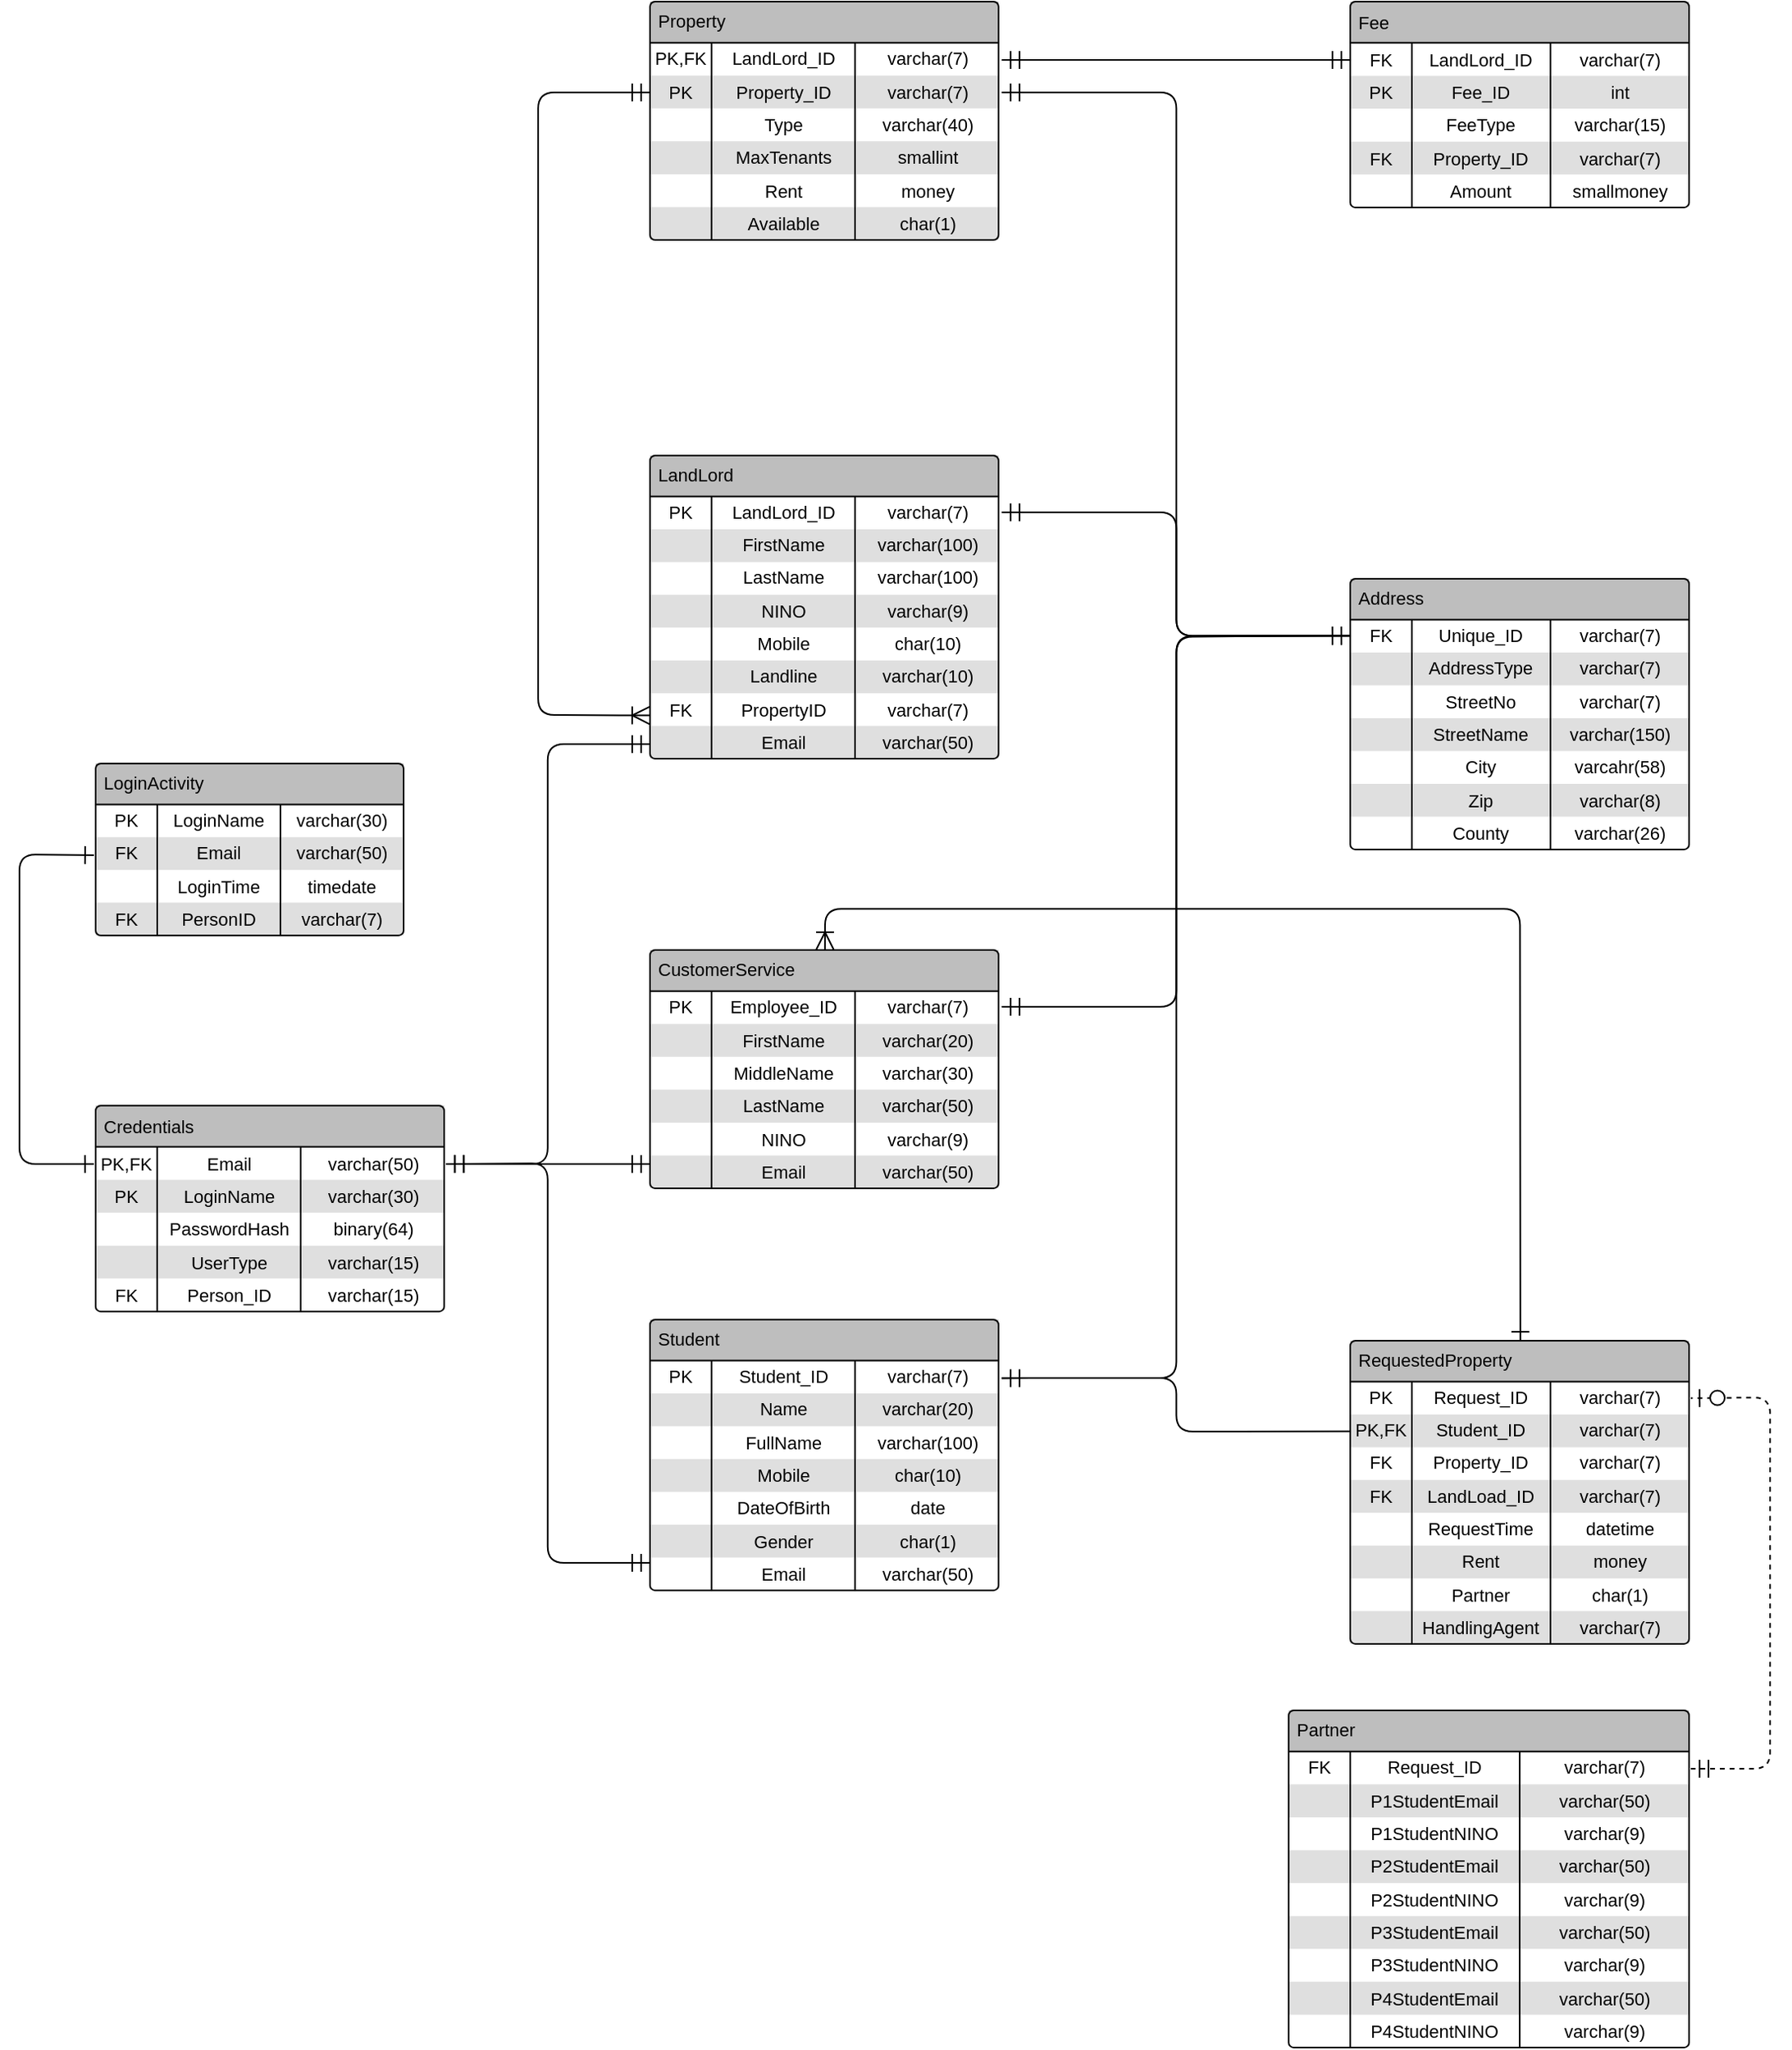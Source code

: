 <mxfile version="12.3.5" type="device" pages="1"><diagram name="Basic Entity Relationship Diagram (UML Notation)" id="Basic_Entity_Relationship_Diagram_(UML_Notation)"><mxGraphModel dx="1038" dy="531" grid="1" gridSize="10" guides="1" tooltips="1" connect="1" arrows="1" fold="1" page="1" pageScale="1" pageWidth="827" pageHeight="1169" math="0" shadow="0"><root><mxCell id="0"/><mxCell id="1" parent="0"/><mxCell id="2" style="vsdxID=1;fillColor=none;gradientColor=none;strokeColor=none;spacingTop=-3;spacingBottom=-3;spacingLeft=-3;spacingRight=-3;labelBackgroundColor=none;rounded=1;html=1;whiteSpace=wrap;" parent="1" vertex="1"><mxGeometry x="469" y="330" width="215" height="187" as="geometry"/></mxCell><mxCell id="3" style="vsdxID=2;fillColor=#ffffff;gradientColor=none;shape=stencil(fZNNcsMgDIVPw5YBqXHqZSZNLtATeGJaM3HsDHFau6cvsUz5KfEOnp7QhwQM97emuioG4jaY/qy+dT00DN8YgO4aZfRgVwwPDPcfvVGfpr93Ne2vlXWCmBVVU458uEFU5vSufxRpyOV2QzolXvqvR8GRwoJC03IAL8pZOJL3dDdklrHbbbk7egSnFIsyQZQyoqvwsl0MGBrmgmJna7a6C/jKV77BiFGsAZYlxyKBjAmlEAmgvwSmFsy1JUPpM/6oUa5x+gQPDkkvw7uk8A41bE9C/5TVTyCTkJm5H2kKP8YznuD/XTB2YLY/Gcr1d2kX8/unn6HbNoykP8VK9Mvw8As=);strokeColor=#000000;spacingTop=-3;spacingBottom=-3;spacingLeft=-3;spacingRight=-3;labelBackgroundColor=none;rounded=1;html=1;whiteSpace=wrap;" parent="2" vertex="1"><mxGeometry width="215" height="187" as="geometry"/></mxCell><mxCell id="4" style="vsdxID=3;fillColor=#dfdfdf;gradientColor=none;shape=stencil(pZBBDoMwDARf4ysKNryAwj+QCMRqmqAQWvr7JvgAatUTt/V61rIN1CymnzWgWmLwd/3iIRqgGyCyMzpwTAqoBWpGH/QU/OoGqec+k1k9/DNP2CSncgLVWyqsCsLd6QS27E5wqS7hVBdl9R+/AP8sksRx8cjWnjvfv0mW/JXaDw==);strokeColor=#000000;spacingTop=-3;spacingBottom=-3;spacingLeft=-3;spacingRight=-3;labelBackgroundColor=none;rounded=0;html=1;whiteSpace=wrap;" parent="2" vertex="1"><mxGeometry width="215" height="187" as="geometry"/></mxCell><mxCell id="5" style="vsdxID=4;fillColor=#dfdfdf;gradientColor=none;shape=stencil(UzV2Ls5ILEhVNTIoLinKz04tz0wpyVA1dlE1MsrMy0gtyiwBslSNXVWNndPyi1LTi/JL81Ig/IJEkEoQKze/DGRCBUSfAUiHkUElhGdiqmdpChZxgyjOycxDUmxoQJFyUzM9czPcyilQjOEQIAPh47TMnBxkGfSwAQpBwtXYFQA=);strokeColor=#000000;spacingTop=-3;spacingBottom=-3;spacingLeft=-3;spacingRight=-3;labelBackgroundColor=none;rounded=0;html=1;whiteSpace=wrap;" parent="2" vertex="1"><mxGeometry width="215" height="187" as="geometry"/></mxCell><mxCell id="6" style="vsdxID=5;fillColor=#dfdfdf;gradientColor=none;shape=stencil(UzV2Ls5ILEhVNTIoLinKz04tz0wpyVA1dlE1MsrMy0gtyiwBslSNXVWNndPyi1LTi/JL81Ig/IJEkEoQKze/DGRCBUSfAUiHkUElhGdmrmdqDhZxgyjOycxDUmxoQJFycws9YwvcyilQjOEQIAPh47TMnBxkGfSwAQpBwtXYFQA=);strokeColor=#000000;spacingTop=-3;spacingBottom=-3;spacingLeft=-3;spacingRight=-3;labelBackgroundColor=none;rounded=0;html=1;whiteSpace=wrap;" parent="2" vertex="1"><mxGeometry width="215" height="187" as="geometry"/></mxCell><mxCell id="7" style="vsdxID=6;fillColor=#dfdfdf;gradientColor=none;shape=stencil(UzV2Ls5ILEhVNTIoLinKz04tz0wpyVA1dlE1MsrMy0gtyiwBslSNXVWNndPyi1LTi/JL81Ig/IJEkEoQKze/DGRCBUSfAUiHkUElhGdhqWdoCRZxgyjOycxDUmxoQJFyGB+rYrKVYjgCyED4Ni0zJwdZBj1cgEKQMDV2BQA=);strokeColor=#000000;spacingTop=-3;spacingBottom=-3;spacingLeft=-3;spacingRight=-3;labelBackgroundColor=none;rounded=0;html=1;whiteSpace=wrap;" parent="2" vertex="1"><mxGeometry width="215" height="187" as="geometry"/></mxCell><mxCell id="8" style="vsdxID=7;fillColor=#bebebe;gradientColor=none;shape=stencil(UzV2Ls5ILEhVNTIoLinKz04tz0wpyVA1dlE1MsrMy0gtyiwBslSNXVWNndPyi1LTi/JL81Ig/IJEkEoQKze/DGRCBUSfAUiHkUElMs8NojAnMw9JoaEB2UoNjfVMDXErp0AxiiOADIQv0zJzcpBl0MMDKAQJS2NXAA==);strokeColor=#000000;spacingTop=-3;spacingBottom=-3;spacingLeft=-3;spacingRight=-3;labelBackgroundColor=none;rounded=0;html=1;whiteSpace=wrap;" parent="2" vertex="1"><mxGeometry width="215" height="187" as="geometry"/></mxCell><mxCell id="9" style="vsdxID=8;fillColor=#ffffff;gradientColor=none;shape=stencil(fZNLcsMgDIZPw5YBqXHqZSZNL9ATeGJaM03sDHFau6cvQaY8SrwD6Rf6JCGG+2vXXBQDcR3N8Km+dTt2DF8YgO47ZfRoTwwPDPfvg1EfZrj1Ld0vjVWCcBbVUoy8q0E05vimfxTZBEe53ZCDIs/D1z3jtPjJNS8v8Kp2hlfSHm+GxDJV+yv3T0/gLdVimSEJmdBneNouAowFLqHY2Zwn3Ud89TPfYMIo1gDrmmOVQaaEUogMMBSBuQRLbSlQhog/apRrnCEggEPWy7iWHN6jxu3J6B+yhgkUAgozDyPN4ad0xjP8rwVTBRb7U6Bc/5f24BbAXWh3Yl++LNZEi4aHXw==);strokeColor=#000000;spacingTop=-3;spacingBottom=-3;spacingLeft=-3;spacingRight=-3;labelBackgroundColor=none;rounded=1;html=1;whiteSpace=wrap;" parent="2" vertex="1"><mxGeometry width="215" height="187" as="geometry"/></mxCell><mxCell id="10" style="vsdxID=9;fillColor=#ffffff;gradientColor=none;shape=stencil(hZDNDcIwDIWn8bVKYlUMUMoCTBARQyIgqdxQoNM3jXuouHCz3/v8C9iN3g4ERo2Z053ewWUPeARjQvTEIZcIsAfsronpxukVneSDLaRRVSEnNXqljbJ8OYeZRFMN6kMrhlQ+07RO/Gy+WN+tAzatdDkJ/AhxB2v1By9BXawmctPe+z2iSPIA7Bc=);strokeColor=#000000;spacingTop=-3;spacingBottom=-3;spacingLeft=-3;spacingRight=-3;labelBackgroundColor=none;rounded=1;html=1;whiteSpace=wrap;" parent="2" vertex="1"><mxGeometry width="215" height="187" as="geometry"/></mxCell><mxCell id="11" style="vsdxID=10;fillColor=#ffffff;gradientColor=none;shape=stencil(fZBNEsIgDIVPky2Tkqk9QK0X8ASMRGFU6NDWv9NLCYuOC3fJe+8LJED95MzIoHGaU7zy09vZAe1Bax8cJz/nCmgA6s8x8SXFJVjpR5OTGovCVphmTWs06XT0HxYNFTVdK4aQ9/hYX3xVplO7ar+rQqqVSQcBbj78BxC38VyUz5VG9tp6v4tkSY5Awxc=);strokeColor=#000000;spacingTop=-3;spacingBottom=-3;spacingLeft=-3;spacingRight=-3;labelBackgroundColor=none;rounded=1;html=1;whiteSpace=wrap;" parent="2" vertex="1"><mxGeometry width="215" height="187" as="geometry"/></mxCell><mxCell id="12" style="vsdxID=11;fillColor=#ffffff;gradientColor=none;shape=stencil(fVBLDsIgED3NbMmUCbH7Wi/gCYiMQlRoKH5PL2VcNC7cvXmf+QENs7cTg8a55HTmR3DFA21B6xA951AqAhqBhmPKfMrpFp3Uk61OjY1hJ5lucWu0+bAPbxYOFXUbI4Ikr+m+THyKbnrVa5Ff3y6kjHTaSeAS4v8A4tpeQVuuFXLXWvs9pFLyBBo/);strokeColor=#000000;spacingTop=-3;spacingBottom=-3;spacingLeft=-3;spacingRight=-3;labelBackgroundColor=none;rounded=1;html=1;whiteSpace=wrap;" parent="2" vertex="1"><mxGeometry width="215" height="187" as="geometry"/></mxCell><mxCell id="13" style="vsdxID=12;fillColor=none;gradientColor=none;strokeColor=none;spacingTop=-3;spacingBottom=-3;spacingLeft=-3;spacingRight=-3;labelBackgroundColor=none;rounded=1;html=1;whiteSpace=wrap;" parent="2" vertex="1"><mxGeometry width="215" height="187" as="geometry"/></mxCell><mxCell id="14" value="&lt;p style=&quot;align:left;margin-left:0;margin-right:0;margin-top:0px;margin-bottom:0px;text-indent:0;valign:middle;direction:ltr;&quot;&gt;&lt;font style=&quot;font-size:11px;font-family:Arial;color:#000000;direction:ltr;letter-spacing:0px;line-height:100%;opacity:1&quot;&gt;LandLord&lt;/font&gt;&lt;/p&gt;" style="text;vsdxID=12;fillColor=none;gradientColor=none;strokeColor=none;spacingTop=-3;spacingBottom=-3;spacingLeft=-3;spacingRight=-3;labelBackgroundColor=none;rounded=1;html=1;whiteSpace=wrap;verticalAlign=middle;align=left;;html=1;" parent="13" vertex="1"><mxGeometry x="6.35" y="-0.96" width="203.2" height="25.4" as="geometry"/></mxCell><mxCell id="15" style="vsdxID=13;fillColor=none;gradientColor=none;strokeColor=none;spacingTop=-3;spacingBottom=-3;spacingLeft=-3;spacingRight=-3;labelBackgroundColor=none;rounded=1;html=1;whiteSpace=wrap;" parent="2" vertex="1"><mxGeometry width="215" height="187" as="geometry"/></mxCell><mxCell id="16" value="&lt;p style=&quot;align:center;margin-left:0;margin-right:0;margin-top:0px;margin-bottom:0px;text-indent:0;valign:middle;direction:ltr;&quot;&gt;&lt;font style=&quot;font-size:11px;font-family:Arial;color:#000000;direction:ltr;letter-spacing:0px;line-height:100%;opacity:1&quot;&gt;PK&lt;/font&gt;&lt;/p&gt;" style="text;vsdxID=13;fillColor=none;gradientColor=none;strokeColor=none;spacingTop=-3;spacingBottom=-3;spacingLeft=-3;spacingRight=-3;labelBackgroundColor=none;rounded=1;html=1;whiteSpace=wrap;verticalAlign=middle;align=center;;html=1;" parent="15" vertex="1"><mxGeometry x="3.17" y="26.02" width="31.75" height="17.15" as="geometry"/></mxCell><mxCell id="17" style="vsdxID=14;fillColor=none;gradientColor=none;strokeColor=none;spacingTop=-3;spacingBottom=-3;spacingLeft=-3;spacingRight=-3;labelBackgroundColor=none;rounded=1;html=1;whiteSpace=wrap;" parent="2" vertex="1"><mxGeometry width="215" height="187" as="geometry"/></mxCell><mxCell id="18" value="&lt;p style=&quot;align:center;margin-left:0;margin-right:0;margin-top:0px;margin-bottom:0px;text-indent:0;valign:middle;direction:ltr;&quot;&gt;&lt;font style=&quot;font-size:11px;font-family:Arial;color:#000000;direction:ltr;letter-spacing:0px;line-height:100%;opacity:1&quot;&gt;LandLord_ID&lt;/font&gt;&lt;/p&gt;" style="text;vsdxID=14;fillColor=none;gradientColor=none;strokeColor=none;spacingTop=-3;spacingBottom=-3;spacingLeft=-3;spacingRight=-3;labelBackgroundColor=none;rounded=1;html=1;whiteSpace=wrap;verticalAlign=middle;align=center;;html=1;" parent="17" vertex="1"><mxGeometry x="41.27" y="26.02" width="82.55" height="17.15" as="geometry"/></mxCell><mxCell id="19" style="vsdxID=15;fillColor=none;gradientColor=none;strokeColor=none;spacingTop=-3;spacingBottom=-3;spacingLeft=-3;spacingRight=-3;labelBackgroundColor=none;rounded=1;html=1;whiteSpace=wrap;" parent="2" vertex="1"><mxGeometry width="215" height="187" as="geometry"/></mxCell><mxCell id="20" value="&lt;p style=&quot;align:center;margin-left:0;margin-right:0;margin-top:0px;margin-bottom:0px;text-indent:0;valign:middle;direction:ltr;&quot;&gt;&lt;font style=&quot;font-size:11px;font-family:Arial;color:#000000;direction:ltr;letter-spacing:0px;line-height:100%;opacity:1&quot;&gt;varchar(7)&lt;/font&gt;&lt;/p&gt;" style="text;vsdxID=15;fillColor=none;gradientColor=none;strokeColor=none;spacingTop=-3;spacingBottom=-3;spacingLeft=-3;spacingRight=-3;labelBackgroundColor=none;rounded=1;html=1;whiteSpace=wrap;verticalAlign=middle;align=center;;html=1;" parent="19" vertex="1"><mxGeometry x="130.17" y="26.02" width="82.55" height="17.15" as="geometry"/></mxCell><mxCell id="21" style="vsdxID=16;fillColor=none;gradientColor=none;strokeColor=none;spacingTop=-3;spacingBottom=-3;spacingLeft=-3;spacingRight=-3;labelBackgroundColor=none;rounded=1;html=1;whiteSpace=wrap;" parent="2" vertex="1"><mxGeometry width="215" height="187" as="geometry"/></mxCell><mxCell id="22" value="&lt;p style=&quot;align:center;margin-left:0;margin-right:0;margin-top:0px;margin-bottom:0px;text-indent:0;valign:middle;direction:ltr;&quot;&gt;&lt;font style=&quot;font-size:11px;font-family:Arial;color:#000000;direction:ltr;letter-spacing:0px;line-height:100%;opacity:1&quot;&gt;FirstName&lt;/font&gt;&lt;/p&gt;" style="text;vsdxID=16;fillColor=none;gradientColor=none;strokeColor=none;spacingTop=-3;spacingBottom=-3;spacingLeft=-3;spacingRight=-3;labelBackgroundColor=none;rounded=1;html=1;whiteSpace=wrap;verticalAlign=middle;align=center;;html=1;" parent="21" vertex="1"><mxGeometry x="41.27" y="46.34" width="82.55" height="17.15" as="geometry"/></mxCell><mxCell id="23" style="vsdxID=17;fillColor=none;gradientColor=none;strokeColor=none;spacingTop=-3;spacingBottom=-3;spacingLeft=-3;spacingRight=-3;labelBackgroundColor=none;rounded=1;html=1;whiteSpace=wrap;" parent="2" vertex="1"><mxGeometry width="215" height="187" as="geometry"/></mxCell><mxCell id="24" value="&lt;p style=&quot;align:center;margin-left:0;margin-right:0;margin-top:0px;margin-bottom:0px;text-indent:0;valign:middle;direction:ltr;&quot;&gt;&lt;font style=&quot;font-size:11px;font-family:Arial;color:#000000;direction:ltr;letter-spacing:0px;line-height:100%;opacity:1&quot;&gt;varchar(100)&lt;/font&gt;&lt;/p&gt;" style="text;vsdxID=17;fillColor=none;gradientColor=none;strokeColor=none;spacingTop=-3;spacingBottom=-3;spacingLeft=-3;spacingRight=-3;labelBackgroundColor=none;rounded=1;html=1;whiteSpace=wrap;verticalAlign=middle;align=center;;html=1;" parent="23" vertex="1"><mxGeometry x="130.17" y="46.34" width="82.55" height="17.15" as="geometry"/></mxCell><mxCell id="25" style="vsdxID=18;fillColor=none;gradientColor=none;strokeColor=none;spacingTop=-3;spacingBottom=-3;spacingLeft=-3;spacingRight=-3;labelBackgroundColor=none;rounded=1;html=1;whiteSpace=wrap;" parent="2" vertex="1"><mxGeometry width="215" height="187" as="geometry"/></mxCell><mxCell id="26" value="&lt;p style=&quot;align:center;margin-left:0;margin-right:0;margin-top:0px;margin-bottom:0px;text-indent:0;valign:middle;direction:ltr;&quot;&gt;&lt;font style=&quot;font-size:11px;font-family:Arial;color:#000000;direction:ltr;letter-spacing:0px;line-height:100%;opacity:1&quot;&gt;LastName&lt;/font&gt;&lt;/p&gt;" style="text;vsdxID=18;fillColor=none;gradientColor=none;strokeColor=none;spacingTop=-3;spacingBottom=-3;spacingLeft=-3;spacingRight=-3;labelBackgroundColor=none;rounded=1;html=1;whiteSpace=wrap;verticalAlign=middle;align=center;;html=1;" parent="25" vertex="1"><mxGeometry x="41.27" y="66.66" width="82.55" height="17.15" as="geometry"/></mxCell><mxCell id="27" style="vsdxID=19;fillColor=none;gradientColor=none;strokeColor=none;spacingTop=-3;spacingBottom=-3;spacingLeft=-3;spacingRight=-3;labelBackgroundColor=none;rounded=1;html=1;whiteSpace=wrap;" parent="2" vertex="1"><mxGeometry width="215" height="187" as="geometry"/></mxCell><mxCell id="28" value="&lt;p style=&quot;align:center;margin-left:0;margin-right:0;margin-top:0px;margin-bottom:0px;text-indent:0;valign:middle;direction:ltr;&quot;&gt;&lt;font style=&quot;font-size:11px;font-family:Arial;color:#000000;direction:ltr;letter-spacing:0px;line-height:100%;opacity:1&quot;&gt;varchar(100)&lt;/font&gt;&lt;/p&gt;" style="text;vsdxID=19;fillColor=none;gradientColor=none;strokeColor=none;spacingTop=-3;spacingBottom=-3;spacingLeft=-3;spacingRight=-3;labelBackgroundColor=none;rounded=1;html=1;whiteSpace=wrap;verticalAlign=middle;align=center;;html=1;" parent="27" vertex="1"><mxGeometry x="130.17" y="66.66" width="82.55" height="17.15" as="geometry"/></mxCell><mxCell id="29" style="vsdxID=20;fillColor=none;gradientColor=none;strokeColor=none;spacingTop=-3;spacingBottom=-3;spacingLeft=-3;spacingRight=-3;labelBackgroundColor=none;rounded=1;html=1;whiteSpace=wrap;" parent="2" vertex="1"><mxGeometry width="215" height="187" as="geometry"/></mxCell><mxCell id="30" value="&lt;p style=&quot;align:center;margin-left:0;margin-right:0;margin-top:0px;margin-bottom:0px;text-indent:0;valign:middle;direction:ltr;&quot;&gt;&lt;font style=&quot;font-size:11px;font-family:Arial;color:#000000;direction:ltr;letter-spacing:0px;line-height:100%;opacity:1&quot;&gt;NINO&lt;/font&gt;&lt;/p&gt;" style="text;vsdxID=20;fillColor=none;gradientColor=none;strokeColor=none;spacingTop=-3;spacingBottom=-3;spacingLeft=-3;spacingRight=-3;labelBackgroundColor=none;rounded=1;html=1;whiteSpace=wrap;verticalAlign=middle;align=center;;html=1;" parent="29" vertex="1"><mxGeometry x="41.27" y="86.98" width="82.55" height="17.15" as="geometry"/></mxCell><mxCell id="31" style="vsdxID=21;fillColor=none;gradientColor=none;strokeColor=none;spacingTop=-3;spacingBottom=-3;spacingLeft=-3;spacingRight=-3;labelBackgroundColor=none;rounded=1;html=1;whiteSpace=wrap;" parent="2" vertex="1"><mxGeometry width="215" height="187" as="geometry"/></mxCell><mxCell id="32" value="&lt;p style=&quot;align:center;margin-left:0;margin-right:0;margin-top:0px;margin-bottom:0px;text-indent:0;valign:middle;direction:ltr;&quot;&gt;&lt;font style=&quot;font-size:11px;font-family:Arial;color:#000000;direction:ltr;letter-spacing:0px;line-height:100%;opacity:1&quot;&gt;varchar(9)&lt;/font&gt;&lt;/p&gt;" style="text;vsdxID=21;fillColor=none;gradientColor=none;strokeColor=none;spacingTop=-3;spacingBottom=-3;spacingLeft=-3;spacingRight=-3;labelBackgroundColor=none;rounded=1;html=1;whiteSpace=wrap;verticalAlign=middle;align=center;;html=1;" parent="31" vertex="1"><mxGeometry x="130.17" y="86.98" width="82.55" height="17.15" as="geometry"/></mxCell><mxCell id="33" style="vsdxID=22;fillColor=none;gradientColor=none;strokeColor=none;spacingTop=-3;spacingBottom=-3;spacingLeft=-3;spacingRight=-3;labelBackgroundColor=none;rounded=1;html=1;whiteSpace=wrap;" parent="2" vertex="1"><mxGeometry width="215" height="187" as="geometry"/></mxCell><mxCell id="34" value="&lt;p style=&quot;align:center;margin-left:0;margin-right:0;margin-top:0px;margin-bottom:0px;text-indent:0;valign:middle;direction:ltr;&quot;&gt;&lt;font style=&quot;font-size:11px;font-family:Arial;color:#000000;direction:ltr;letter-spacing:0px;line-height:100%;opacity:1&quot;&gt;Mobile&lt;/font&gt;&lt;/p&gt;" style="text;vsdxID=22;fillColor=none;gradientColor=none;strokeColor=none;spacingTop=-3;spacingBottom=-3;spacingLeft=-3;spacingRight=-3;labelBackgroundColor=none;rounded=1;html=1;whiteSpace=wrap;verticalAlign=middle;align=center;;html=1;" parent="33" vertex="1"><mxGeometry x="41.27" y="107.3" width="82.55" height="17.15" as="geometry"/></mxCell><mxCell id="35" style="vsdxID=23;fillColor=none;gradientColor=none;strokeColor=none;spacingTop=-3;spacingBottom=-3;spacingLeft=-3;spacingRight=-3;labelBackgroundColor=none;rounded=1;html=1;whiteSpace=wrap;" parent="2" vertex="1"><mxGeometry width="215" height="187" as="geometry"/></mxCell><mxCell id="36" value="&lt;p style=&quot;align:center;margin-left:0;margin-right:0;margin-top:0px;margin-bottom:0px;text-indent:0;valign:middle;direction:ltr;&quot;&gt;&lt;font style=&quot;font-size:11px;font-family:Arial;color:#000000;direction:ltr;letter-spacing:0px;line-height:100%;opacity:1&quot;&gt;char(10)&lt;/font&gt;&lt;/p&gt;" style="text;vsdxID=23;fillColor=none;gradientColor=none;strokeColor=none;spacingTop=-3;spacingBottom=-3;spacingLeft=-3;spacingRight=-3;labelBackgroundColor=none;rounded=1;html=1;whiteSpace=wrap;verticalAlign=middle;align=center;;html=1;" parent="35" vertex="1"><mxGeometry x="130.17" y="107.3" width="82.55" height="17.15" as="geometry"/></mxCell><mxCell id="37" style="vsdxID=24;fillColor=none;gradientColor=none;strokeColor=none;spacingTop=-3;spacingBottom=-3;spacingLeft=-3;spacingRight=-3;labelBackgroundColor=none;rounded=1;html=1;whiteSpace=wrap;" parent="2" vertex="1"><mxGeometry width="215" height="187" as="geometry"/></mxCell><mxCell id="38" value="&lt;p style=&quot;align:center;margin-left:0;margin-right:0;margin-top:0px;margin-bottom:0px;text-indent:0;valign:middle;direction:ltr;&quot;&gt;&lt;font style=&quot;font-size:11px;font-family:Arial;color:#000000;direction:ltr;letter-spacing:0px;line-height:100%;opacity:1&quot;&gt;Landline&lt;/font&gt;&lt;/p&gt;" style="text;vsdxID=24;fillColor=none;gradientColor=none;strokeColor=none;spacingTop=-3;spacingBottom=-3;spacingLeft=-3;spacingRight=-3;labelBackgroundColor=none;rounded=1;html=1;whiteSpace=wrap;verticalAlign=middle;align=center;;html=1;" parent="37" vertex="1"><mxGeometry x="41.27" y="127.62" width="82.55" height="17.15" as="geometry"/></mxCell><mxCell id="39" style="vsdxID=25;fillColor=none;gradientColor=none;strokeColor=none;spacingTop=-3;spacingBottom=-3;spacingLeft=-3;spacingRight=-3;labelBackgroundColor=none;rounded=1;html=1;whiteSpace=wrap;" parent="2" vertex="1"><mxGeometry width="215" height="187" as="geometry"/></mxCell><mxCell id="40" value="&lt;p style=&quot;align:center;margin-left:0;margin-right:0;margin-top:0px;margin-bottom:0px;text-indent:0;valign:middle;direction:ltr;&quot;&gt;&lt;font style=&quot;font-size:11px;font-family:Arial;color:#000000;direction:ltr;letter-spacing:0px;line-height:100%;opacity:1&quot;&gt;varchar(10)&lt;/font&gt;&lt;/p&gt;" style="text;vsdxID=25;fillColor=none;gradientColor=none;strokeColor=none;spacingTop=-3;spacingBottom=-3;spacingLeft=-3;spacingRight=-3;labelBackgroundColor=none;rounded=1;html=1;whiteSpace=wrap;verticalAlign=middle;align=center;;html=1;" parent="39" vertex="1"><mxGeometry x="130.17" y="127.62" width="82.55" height="17.15" as="geometry"/></mxCell><mxCell id="41" style="vsdxID=26;fillColor=none;gradientColor=none;strokeColor=none;spacingTop=-3;spacingBottom=-3;spacingLeft=-3;spacingRight=-3;labelBackgroundColor=none;rounded=1;html=1;whiteSpace=wrap;" parent="2" vertex="1"><mxGeometry width="215" height="187" as="geometry"/></mxCell><mxCell id="42" value="&lt;p style=&quot;align:center;margin-left:0;margin-right:0;margin-top:0px;margin-bottom:0px;text-indent:0;valign:middle;direction:ltr;&quot;&gt;&lt;font style=&quot;font-size:11px;font-family:Arial;color:#000000;direction:ltr;letter-spacing:0px;line-height:100%;opacity:1&quot;&gt;FK&lt;/font&gt;&lt;/p&gt;" style="text;vsdxID=26;fillColor=none;gradientColor=none;strokeColor=none;spacingTop=-3;spacingBottom=-3;spacingLeft=-3;spacingRight=-3;labelBackgroundColor=none;rounded=1;html=1;whiteSpace=wrap;verticalAlign=middle;align=center;;html=1;" parent="41" vertex="1"><mxGeometry x="3.17" y="147.94" width="31.75" height="17.15" as="geometry"/></mxCell><mxCell id="43" style="vsdxID=27;fillColor=none;gradientColor=none;strokeColor=none;spacingTop=-3;spacingBottom=-3;spacingLeft=-3;spacingRight=-3;labelBackgroundColor=none;rounded=1;html=1;whiteSpace=wrap;" parent="2" vertex="1"><mxGeometry width="215" height="187" as="geometry"/></mxCell><mxCell id="44" value="&lt;p style=&quot;align:center;margin-left:0;margin-right:0;margin-top:0px;margin-bottom:0px;text-indent:0;valign:middle;direction:ltr;&quot;&gt;&lt;font style=&quot;font-size:11px;font-family:Arial;color:#000000;direction:ltr;letter-spacing:0px;line-height:100%;opacity:1&quot;&gt;PropertyID&lt;/font&gt;&lt;/p&gt;" style="text;vsdxID=27;fillColor=none;gradientColor=none;strokeColor=none;spacingTop=-3;spacingBottom=-3;spacingLeft=-3;spacingRight=-3;labelBackgroundColor=none;rounded=1;html=1;whiteSpace=wrap;verticalAlign=middle;align=center;;html=1;" parent="43" vertex="1"><mxGeometry x="41.27" y="147.94" width="82.55" height="17.15" as="geometry"/></mxCell><mxCell id="45" style="vsdxID=28;fillColor=none;gradientColor=none;strokeColor=none;spacingTop=-3;spacingBottom=-3;spacingLeft=-3;spacingRight=-3;labelBackgroundColor=none;rounded=1;html=1;whiteSpace=wrap;" parent="2" vertex="1"><mxGeometry width="215" height="187" as="geometry"/></mxCell><mxCell id="46" value="&lt;p style=&quot;align:center;margin-left:0;margin-right:0;margin-top:0px;margin-bottom:0px;text-indent:0;valign:middle;direction:ltr;&quot;&gt;&lt;font style=&quot;font-size:11px;font-family:Arial;color:#000000;direction:ltr;letter-spacing:0px;line-height:100%;opacity:1&quot;&gt;varchar(7)&lt;/font&gt;&lt;/p&gt;" style="text;vsdxID=28;fillColor=none;gradientColor=none;strokeColor=none;spacingTop=-3;spacingBottom=-3;spacingLeft=-3;spacingRight=-3;labelBackgroundColor=none;rounded=1;html=1;whiteSpace=wrap;verticalAlign=middle;align=center;;html=1;" parent="45" vertex="1"><mxGeometry x="130.17" y="147.94" width="82.55" height="17.15" as="geometry"/></mxCell><mxCell id="47" style="vsdxID=29;fillColor=none;gradientColor=none;strokeColor=none;spacingTop=-3;spacingBottom=-3;spacingLeft=-3;spacingRight=-3;labelBackgroundColor=none;rounded=1;html=1;whiteSpace=wrap;" parent="2" vertex="1"><mxGeometry width="215" height="187" as="geometry"/></mxCell><mxCell id="48" value="&lt;p style=&quot;align:center;margin-left:0;margin-right:0;margin-top:0px;margin-bottom:0px;text-indent:0;valign:middle;direction:ltr;&quot;&gt;&lt;font style=&quot;font-size:11px;font-family:Arial;color:#000000;direction:ltr;letter-spacing:0px;line-height:100%;opacity:1&quot;&gt;Email&lt;/font&gt;&lt;/p&gt;" style="text;vsdxID=29;fillColor=none;gradientColor=none;strokeColor=none;spacingTop=-3;spacingBottom=-3;spacingLeft=-3;spacingRight=-3;labelBackgroundColor=none;rounded=1;html=1;whiteSpace=wrap;verticalAlign=middle;align=center;;html=1;" parent="47" vertex="1"><mxGeometry x="41.27" y="168.26" width="82.55" height="17.15" as="geometry"/></mxCell><mxCell id="49" style="vsdxID=30;fillColor=none;gradientColor=none;strokeColor=none;spacingTop=-3;spacingBottom=-3;spacingLeft=-3;spacingRight=-3;labelBackgroundColor=none;rounded=1;html=1;whiteSpace=wrap;" parent="2" vertex="1"><mxGeometry width="215" height="187" as="geometry"/></mxCell><mxCell id="50" value="&lt;p style=&quot;align:center;margin-left:0;margin-right:0;margin-top:0px;margin-bottom:0px;text-indent:0;valign:middle;direction:ltr;&quot;&gt;&lt;font style=&quot;font-size:11px;font-family:Arial;color:#000000;direction:ltr;letter-spacing:0px;line-height:100%;opacity:1&quot;&gt;varchar(50)&lt;/font&gt;&lt;/p&gt;" style="text;vsdxID=30;fillColor=none;gradientColor=none;strokeColor=none;spacingTop=-3;spacingBottom=-3;spacingLeft=-3;spacingRight=-3;labelBackgroundColor=none;rounded=1;html=1;whiteSpace=wrap;verticalAlign=middle;align=center;;html=1;" parent="49" vertex="1"><mxGeometry x="130.17" y="168.26" width="82.55" height="17.15" as="geometry"/></mxCell><mxCell id="51" style="vsdxID=31;fillColor=none;gradientColor=none;strokeColor=none;spacingTop=-3;spacingBottom=-3;spacingLeft=-3;spacingRight=-3;labelBackgroundColor=none;rounded=1;html=1;whiteSpace=wrap;" parent="1" vertex="1"><mxGeometry x="469" y="50" width="215" height="147" as="geometry"/></mxCell><mxCell id="52" style="vsdxID=32;fillColor=#ffffff;gradientColor=none;shape=stencil(fZPdcoMgEIWfhltmYRMNl500eYE+gRNpZWo1Q0yrffoSV4efEr2C3XPcb4FleLw11VUzCbfB9p/6x9RDw/CVSWm6RlszuBXDE8Pje2/1h+3vXU37a+WUEuaIrskjHmoJlb28mV9NMeSi3FOcjF/996PgSGmg1EQ7yQVpz6S93C2JRaxet1yhCr6ypPwo13yxlJ5k9IMRF2C+WywThoK5PLw4gtZ0Aa068D1GxLCFqxTHIkGOCQVAAvisJUwNmDuyDLN3LFAlP+y2qL3BtwFFzB12lrayooaHldA/ZfX3kTFk3oO/4BR+jG98kv97wViB2fPJUG6/WbeYZ4OmxrRtmEmnyIVoAvH0Bw==);strokeColor=#000000;spacingTop=-3;spacingBottom=-3;spacingLeft=-3;spacingRight=-3;labelBackgroundColor=none;rounded=1;html=1;whiteSpace=wrap;" parent="51" vertex="1"><mxGeometry width="215" height="147" as="geometry"/></mxCell><mxCell id="53" style="vsdxID=33;fillColor=#dfdfdf;gradientColor=none;shape=stencil(UzV2Ls5ILEhVNTIoLinKz04tz0wpyVA1dlE1MsrMy0gtyiwBslSNXVWNndPyi1LTi/JL81Ig/IJEkEoQKze/DGRCBUSfAUiHkUElhGdsqGdgDBZxgyjOycxDUmxoQJFyExM9CzzKKVCM4RAgA+HjtMycHGQZ9LABCkHC1dgVAA==);strokeColor=#000000;spacingTop=-3;spacingBottom=-3;spacingLeft=-3;spacingRight=-3;labelBackgroundColor=none;rounded=0;html=1;whiteSpace=wrap;" parent="51" vertex="1"><mxGeometry width="215" height="147" as="geometry"/></mxCell><mxCell id="54" style="vsdxID=34;fillColor=#dfdfdf;gradientColor=none;shape=stencil(UzV2Ls5ILEhVNTIoLinKz04tz0wpyVA1dlE1MsrMy0gtyiwBslSNXVWNndPyi1LTi/JL81Ig/IJEkEoQKze/DGRCBUSfAUiHkUElhGdqoWdmBBZxgyjOycxDUmxoQJFycyM9E0PcyilQjOEQIAPh47TMnBxkGfSwAQpBwtXYFQA=);strokeColor=#000000;spacingTop=-3;spacingBottom=-3;spacingLeft=-3;spacingRight=-3;labelBackgroundColor=none;rounded=0;html=1;whiteSpace=wrap;" parent="51" vertex="1"><mxGeometry width="215" height="147" as="geometry"/></mxCell><mxCell id="55" style="vsdxID=35;fillColor=#dfdfdf;gradientColor=none;shape=stencil(UzV2Ls5ILEhVNTIoLinKz04tz0wpyVA1dlE1MsrMy0gtyiwBslSNXVWNndPyi1LTi/JL81Ig/IJEkEoQKze/DGRCBUSfAUiHkUElhGdhpmdkCBZxgyjOycxDUmxoQJFyGB+rYrKVYjgCyED4Ni0zJwdZBj1cgEKQMDV2BQA=);strokeColor=#000000;spacingTop=-3;spacingBottom=-3;spacingLeft=-3;spacingRight=-3;labelBackgroundColor=none;rounded=0;html=1;whiteSpace=wrap;" parent="51" vertex="1"><mxGeometry width="215" height="147" as="geometry"/></mxCell><mxCell id="56" style="vsdxID=36;fillColor=#bebebe;gradientColor=none;shape=stencil(UzV2Ls5ILEhVNTIoLinKz04tz0wpyVA1dlE1MsrMy0gtyiwBslSNXVWNndPyi1LTi/JL81Ig/IJEkEoQKze/DGRCBUSfAUiHkUElMs8NojAnMw9JoaEB2UoNzfWMTHArp0AxiiOADIQv0zJzcpBl0MMDKAQJS2NXAA==);strokeColor=#000000;spacingTop=-3;spacingBottom=-3;spacingLeft=-3;spacingRight=-3;labelBackgroundColor=none;rounded=0;html=1;whiteSpace=wrap;" parent="51" vertex="1"><mxGeometry width="215" height="147" as="geometry"/></mxCell><mxCell id="57" style="vsdxID=37;fillColor=#ffffff;gradientColor=none;shape=stencil(fZNNcsMgDIVPw5YBKbHDspOmF+gJPDGtmbZ2hjit3dOXWHj4KbFXSHrPfALE8HjtmotmIK6jHT70j2nHjuEzAzB9p60Z3YrhieHxbbD63Q63vqX40jgliCWjW/LIuxpEY8+v5ldTTnCU9Z4K5Pwavu87Tr5OpZki4JK0L6Q93yyJZapeQ65QRV9dU32CtV75rWdIfjChJ+Y7b5kxFizbiydH8Gn6iFYd+B4TYrGFqxTHKkNOCaUQGeCjljA3YOnICszB4aFqfthtUQdDaENUKXfcWd7KihofVkb/kDXcR8FQeA/hgnP4Kb3xGf73gqkCi+dToNx+s26xDMcS0FzFtXyQXIqGEE9/);strokeColor=#000000;spacingTop=-3;spacingBottom=-3;spacingLeft=-3;spacingRight=-3;labelBackgroundColor=none;rounded=1;html=1;whiteSpace=wrap;" parent="51" vertex="1"><mxGeometry width="215" height="147" as="geometry"/></mxCell><mxCell id="58" style="vsdxID=38;fillColor=#ffffff;gradientColor=none;shape=stencil(hZBNEsIgDIVPk20HEjs9QK0X8ASMRGFU6FDU6umlpIuOG3fJe19+gfrJmZEB1ZRTvPLL2+yA9oDog+Pkc4mABqD+HBNfUnwEK/loComqKmylRi80KpNOR/9h0VRDumvFkMp7fC4T59UX67126BrcVeUg8M2HDazVH7wEdbGayE1b7/eIIskDaPgC);strokeColor=#000000;spacingTop=-3;spacingBottom=-3;spacingLeft=-3;spacingRight=-3;labelBackgroundColor=none;rounded=1;html=1;whiteSpace=wrap;" parent="51" vertex="1"><mxGeometry width="215" height="147" as="geometry"/></mxCell><mxCell id="59" style="vsdxID=39;fillColor=#ffffff;gradientColor=none;shape=stencil(fZBLDsIwDERP423l2kAPUMoFOEFEDI2ApErD9/SkcYUqFuzsmXnyB7gdezMIEI4phrM8nE098BaInO8lupQr4A64PYYopxhu3mo/mJwkLIpYZeopTWjiYe/eohpWXDdrNZS8hvs08TkzTbWZ7ddXoVVRdgpcnP8PIC7juSjLlUbvWnq/h2RJn8DdBw==);strokeColor=#000000;spacingTop=-3;spacingBottom=-3;spacingLeft=-3;spacingRight=-3;labelBackgroundColor=none;rounded=1;html=1;whiteSpace=wrap;" parent="51" vertex="1"><mxGeometry width="215" height="147" as="geometry"/></mxCell><mxCell id="60" style="vsdxID=40;fillColor=#ffffff;gradientColor=none;shape=stencil(fVBLEsIgDD1Ntkwa7LT7Wi/gCRiJwqjQofg9vZS46Lhwl/fLD/QwOzMxEM45xTM/vM0O9BaIfHCcfC4V6BH0cIyJTyneghU8meIkrAxbyTSLm9Ckw96/WThUuulaESR5jfdl4lP0tlc9ifz6dukUbSqzk8DFh/8BxLW9FHW5CuSutfZ7SKHkCXr8AA==);strokeColor=#000000;spacingTop=-3;spacingBottom=-3;spacingLeft=-3;spacingRight=-3;labelBackgroundColor=none;rounded=1;html=1;whiteSpace=wrap;" parent="51" vertex="1"><mxGeometry width="215" height="147" as="geometry"/></mxCell><mxCell id="61" style="vsdxID=41;fillColor=none;gradientColor=none;strokeColor=none;spacingTop=-3;spacingBottom=-3;spacingLeft=-3;spacingRight=-3;labelBackgroundColor=none;rounded=1;html=1;whiteSpace=wrap;" parent="51" vertex="1"><mxGeometry width="215" height="147" as="geometry"/></mxCell><mxCell id="62" value="&lt;p style=&quot;align:left;margin-left:0;margin-right:0;margin-top:0px;margin-bottom:0px;text-indent:0;valign:middle;direction:ltr;&quot;&gt;&lt;font style=&quot;font-size:11px;font-family:Arial;color:#000000;direction:ltr;letter-spacing:0px;line-height:100%;opacity:1&quot;&gt;Property&lt;/font&gt;&lt;/p&gt;" style="text;vsdxID=41;fillColor=none;gradientColor=none;strokeColor=none;spacingTop=-3;spacingBottom=-3;spacingLeft=-3;spacingRight=-3;labelBackgroundColor=none;rounded=1;html=1;whiteSpace=wrap;verticalAlign=middle;align=left;;html=1;" parent="61" vertex="1"><mxGeometry x="6.35" y="-0.32" width="203.2" height="25.4" as="geometry"/></mxCell><mxCell id="63" style="vsdxID=42;fillColor=none;gradientColor=none;strokeColor=none;spacingTop=-3;spacingBottom=-3;spacingLeft=-3;spacingRight=-3;labelBackgroundColor=none;rounded=1;html=1;whiteSpace=wrap;" parent="51" vertex="1"><mxGeometry width="215" height="147" as="geometry"/></mxCell><mxCell id="64" value="&lt;p style=&quot;align:center;margin-left:0;margin-right:0;margin-top:0px;margin-bottom:0px;text-indent:0;valign:middle;direction:ltr;&quot;&gt;&lt;font style=&quot;font-size:11px;font-family:Arial;color:#000000;direction:ltr;letter-spacing:0px;line-height:100%;opacity:1&quot;&gt;PK,FK&lt;/font&gt;&lt;/p&gt;" style="text;vsdxID=42;fillColor=none;gradientColor=none;strokeColor=none;spacingTop=-3;spacingBottom=-3;spacingLeft=-3;spacingRight=-3;labelBackgroundColor=none;rounded=1;html=1;whiteSpace=wrap;verticalAlign=middle;align=center;;html=1;" parent="63" vertex="1"><mxGeometry x="3.17" y="26.66" width="31.75" height="17.15" as="geometry"/></mxCell><mxCell id="65" style="vsdxID=43;fillColor=none;gradientColor=none;strokeColor=none;spacingTop=-3;spacingBottom=-3;spacingLeft=-3;spacingRight=-3;labelBackgroundColor=none;rounded=1;html=1;whiteSpace=wrap;" parent="51" vertex="1"><mxGeometry width="215" height="147" as="geometry"/></mxCell><mxCell id="66" value="&lt;p style=&quot;align:center;margin-left:0;margin-right:0;margin-top:0px;margin-bottom:0px;text-indent:0;valign:middle;direction:ltr;&quot;&gt;&lt;font style=&quot;font-size:11px;font-family:Arial;color:#000000;direction:ltr;letter-spacing:0px;line-height:100%;opacity:1&quot;&gt;LandLord_ID&lt;/font&gt;&lt;/p&gt;" style="text;vsdxID=43;fillColor=none;gradientColor=none;strokeColor=none;spacingTop=-3;spacingBottom=-3;spacingLeft=-3;spacingRight=-3;labelBackgroundColor=none;rounded=1;html=1;whiteSpace=wrap;verticalAlign=middle;align=center;;html=1;" parent="65" vertex="1"><mxGeometry x="41.27" y="26.66" width="82.55" height="17.15" as="geometry"/></mxCell><mxCell id="67" style="vsdxID=44;fillColor=none;gradientColor=none;strokeColor=none;spacingTop=-3;spacingBottom=-3;spacingLeft=-3;spacingRight=-3;labelBackgroundColor=none;rounded=1;html=1;whiteSpace=wrap;" parent="51" vertex="1"><mxGeometry width="215" height="147" as="geometry"/></mxCell><mxCell id="68" value="&lt;p style=&quot;align:center;margin-left:0;margin-right:0;margin-top:0px;margin-bottom:0px;text-indent:0;valign:middle;direction:ltr;&quot;&gt;&lt;font style=&quot;font-size:11px;font-family:Arial;color:#000000;direction:ltr;letter-spacing:0px;line-height:100%;opacity:1&quot;&gt;varchar(7)&lt;/font&gt;&lt;/p&gt;" style="text;vsdxID=44;fillColor=none;gradientColor=none;strokeColor=none;spacingTop=-3;spacingBottom=-3;spacingLeft=-3;spacingRight=-3;labelBackgroundColor=none;rounded=1;html=1;whiteSpace=wrap;verticalAlign=middle;align=center;;html=1;" parent="67" vertex="1"><mxGeometry x="130.17" y="26.66" width="82.55" height="17.15" as="geometry"/></mxCell><mxCell id="69" style="vsdxID=45;fillColor=none;gradientColor=none;strokeColor=none;spacingTop=-3;spacingBottom=-3;spacingLeft=-3;spacingRight=-3;labelBackgroundColor=none;rounded=1;html=1;whiteSpace=wrap;" parent="51" vertex="1"><mxGeometry width="215" height="147" as="geometry"/></mxCell><mxCell id="70" value="&lt;p style=&quot;align:center;margin-left:0;margin-right:0;margin-top:0px;margin-bottom:0px;text-indent:0;valign:middle;direction:ltr;&quot;&gt;&lt;font style=&quot;font-size:11px;font-family:Arial;color:#000000;direction:ltr;letter-spacing:0px;line-height:100%;opacity:1&quot;&gt;PK&lt;/font&gt;&lt;/p&gt;" style="text;vsdxID=45;fillColor=none;gradientColor=none;strokeColor=none;spacingTop=-3;spacingBottom=-3;spacingLeft=-3;spacingRight=-3;labelBackgroundColor=none;rounded=1;html=1;whiteSpace=wrap;verticalAlign=middle;align=center;;html=1;" parent="69" vertex="1"><mxGeometry x="3.17" y="46.98" width="31.75" height="17.15" as="geometry"/></mxCell><mxCell id="71" style="vsdxID=46;fillColor=none;gradientColor=none;strokeColor=none;spacingTop=-3;spacingBottom=-3;spacingLeft=-3;spacingRight=-3;labelBackgroundColor=none;rounded=1;html=1;whiteSpace=wrap;" parent="51" vertex="1"><mxGeometry width="215" height="147" as="geometry"/></mxCell><mxCell id="72" value="&lt;p style=&quot;align:center;margin-left:0;margin-right:0;margin-top:0px;margin-bottom:0px;text-indent:0;valign:middle;direction:ltr;&quot;&gt;&lt;font style=&quot;font-size:11px;font-family:Arial;color:#000000;direction:ltr;letter-spacing:0px;line-height:100%;opacity:1&quot;&gt;Property_ID&lt;/font&gt;&lt;/p&gt;" style="text;vsdxID=46;fillColor=none;gradientColor=none;strokeColor=none;spacingTop=-3;spacingBottom=-3;spacingLeft=-3;spacingRight=-3;labelBackgroundColor=none;rounded=1;html=1;whiteSpace=wrap;verticalAlign=middle;align=center;;html=1;" parent="71" vertex="1"><mxGeometry x="41.27" y="46.98" width="82.55" height="17.15" as="geometry"/></mxCell><mxCell id="73" style="vsdxID=47;fillColor=none;gradientColor=none;strokeColor=none;spacingTop=-3;spacingBottom=-3;spacingLeft=-3;spacingRight=-3;labelBackgroundColor=none;rounded=1;html=1;whiteSpace=wrap;" parent="51" vertex="1"><mxGeometry width="215" height="147" as="geometry"/></mxCell><mxCell id="74" value="&lt;p style=&quot;align:center;margin-left:0;margin-right:0;margin-top:0px;margin-bottom:0px;text-indent:0;valign:middle;direction:ltr;&quot;&gt;&lt;font style=&quot;font-size:11px;font-family:Arial;color:#000000;direction:ltr;letter-spacing:0px;line-height:100%;opacity:1&quot;&gt;varchar(7)&lt;/font&gt;&lt;/p&gt;" style="text;vsdxID=47;fillColor=none;gradientColor=none;strokeColor=none;spacingTop=-3;spacingBottom=-3;spacingLeft=-3;spacingRight=-3;labelBackgroundColor=none;rounded=1;html=1;whiteSpace=wrap;verticalAlign=middle;align=center;;html=1;" parent="73" vertex="1"><mxGeometry x="130.17" y="46.98" width="82.55" height="17.15" as="geometry"/></mxCell><mxCell id="75" style="vsdxID=48;fillColor=none;gradientColor=none;strokeColor=none;spacingTop=-3;spacingBottom=-3;spacingLeft=-3;spacingRight=-3;labelBackgroundColor=none;rounded=1;html=1;whiteSpace=wrap;" parent="51" vertex="1"><mxGeometry width="215" height="147" as="geometry"/></mxCell><mxCell id="76" value="&lt;p style=&quot;align:center;margin-left:0;margin-right:0;margin-top:0px;margin-bottom:0px;text-indent:0;valign:middle;direction:ltr;&quot;&gt;&lt;font style=&quot;font-size:11px;font-family:Arial;color:#000000;direction:ltr;letter-spacing:0px;line-height:100%;opacity:1&quot;&gt;Type&lt;/font&gt;&lt;/p&gt;" style="text;vsdxID=48;fillColor=none;gradientColor=none;strokeColor=none;spacingTop=-3;spacingBottom=-3;spacingLeft=-3;spacingRight=-3;labelBackgroundColor=none;rounded=1;html=1;whiteSpace=wrap;verticalAlign=middle;align=center;;html=1;" parent="75" vertex="1"><mxGeometry x="41.27" y="67.3" width="82.55" height="17.15" as="geometry"/></mxCell><mxCell id="77" style="vsdxID=49;fillColor=none;gradientColor=none;strokeColor=none;spacingTop=-3;spacingBottom=-3;spacingLeft=-3;spacingRight=-3;labelBackgroundColor=none;rounded=1;html=1;whiteSpace=wrap;" parent="51" vertex="1"><mxGeometry width="215" height="147" as="geometry"/></mxCell><mxCell id="78" value="&lt;p style=&quot;align:center;margin-left:0;margin-right:0;margin-top:0px;margin-bottom:0px;text-indent:0;valign:middle;direction:ltr;&quot;&gt;&lt;font style=&quot;font-size:11px;font-family:Arial;color:#000000;direction:ltr;letter-spacing:0px;line-height:100%;opacity:1&quot;&gt;varchar(40)&lt;/font&gt;&lt;/p&gt;" style="text;vsdxID=49;fillColor=none;gradientColor=none;strokeColor=none;spacingTop=-3;spacingBottom=-3;spacingLeft=-3;spacingRight=-3;labelBackgroundColor=none;rounded=1;html=1;whiteSpace=wrap;verticalAlign=middle;align=center;;html=1;" parent="77" vertex="1"><mxGeometry x="130.17" y="67.3" width="82.55" height="17.15" as="geometry"/></mxCell><mxCell id="79" style="vsdxID=50;fillColor=none;gradientColor=none;strokeColor=none;spacingTop=-3;spacingBottom=-3;spacingLeft=-3;spacingRight=-3;labelBackgroundColor=none;rounded=1;html=1;whiteSpace=wrap;" parent="51" vertex="1"><mxGeometry width="215" height="147" as="geometry"/></mxCell><mxCell id="80" value="&lt;p style=&quot;align:center;margin-left:0;margin-right:0;margin-top:0px;margin-bottom:0px;text-indent:0;valign:middle;direction:ltr;&quot;&gt;&lt;font style=&quot;font-size:11px;font-family:Arial;color:#000000;direction:ltr;letter-spacing:0px;line-height:100%;opacity:1&quot;&gt;MaxTenants&lt;/font&gt;&lt;/p&gt;" style="text;vsdxID=50;fillColor=none;gradientColor=none;strokeColor=none;spacingTop=-3;spacingBottom=-3;spacingLeft=-3;spacingRight=-3;labelBackgroundColor=none;rounded=1;html=1;whiteSpace=wrap;verticalAlign=middle;align=center;;html=1;" parent="79" vertex="1"><mxGeometry x="41.27" y="87.62" width="82.55" height="17.15" as="geometry"/></mxCell><mxCell id="81" style="vsdxID=51;fillColor=none;gradientColor=none;strokeColor=none;spacingTop=-3;spacingBottom=-3;spacingLeft=-3;spacingRight=-3;labelBackgroundColor=none;rounded=1;html=1;whiteSpace=wrap;" parent="51" vertex="1"><mxGeometry width="215" height="147" as="geometry"/></mxCell><mxCell id="82" value="&lt;p style=&quot;align:center;margin-left:0;margin-right:0;margin-top:0px;margin-bottom:0px;text-indent:0;valign:middle;direction:ltr;&quot;&gt;&lt;font style=&quot;font-size:11px;font-family:Arial;color:#000000;direction:ltr;letter-spacing:0px;line-height:100%;opacity:1&quot;&gt;smallint&lt;/font&gt;&lt;/p&gt;" style="text;vsdxID=51;fillColor=none;gradientColor=none;strokeColor=none;spacingTop=-3;spacingBottom=-3;spacingLeft=-3;spacingRight=-3;labelBackgroundColor=none;rounded=1;html=1;whiteSpace=wrap;verticalAlign=middle;align=center;;html=1;" parent="81" vertex="1"><mxGeometry x="130.17" y="87.62" width="82.55" height="17.15" as="geometry"/></mxCell><mxCell id="83" style="vsdxID=52;fillColor=none;gradientColor=none;strokeColor=none;spacingTop=-3;spacingBottom=-3;spacingLeft=-3;spacingRight=-3;labelBackgroundColor=none;rounded=1;html=1;whiteSpace=wrap;" parent="51" vertex="1"><mxGeometry width="215" height="147" as="geometry"/></mxCell><mxCell id="84" value="&lt;p style=&quot;align:center;margin-left:0;margin-right:0;margin-top:0px;margin-bottom:0px;text-indent:0;valign:middle;direction:ltr;&quot;&gt;&lt;font style=&quot;font-size:11px;font-family:Arial;color:#000000;direction:ltr;letter-spacing:0px;line-height:100%;opacity:1&quot;&gt;Rent&lt;/font&gt;&lt;/p&gt;" style="text;vsdxID=52;fillColor=none;gradientColor=none;strokeColor=none;spacingTop=-3;spacingBottom=-3;spacingLeft=-3;spacingRight=-3;labelBackgroundColor=none;rounded=1;html=1;whiteSpace=wrap;verticalAlign=middle;align=center;;html=1;" parent="83" vertex="1"><mxGeometry x="41.27" y="107.94" width="82.55" height="17.15" as="geometry"/></mxCell><mxCell id="85" style="vsdxID=53;fillColor=none;gradientColor=none;strokeColor=none;spacingTop=-3;spacingBottom=-3;spacingLeft=-3;spacingRight=-3;labelBackgroundColor=none;rounded=1;html=1;whiteSpace=wrap;" parent="51" vertex="1"><mxGeometry width="215" height="147" as="geometry"/></mxCell><mxCell id="86" value="&lt;p style=&quot;align:center;margin-left:0;margin-right:0;margin-top:0px;margin-bottom:0px;text-indent:0;valign:middle;direction:ltr;&quot;&gt;&lt;font style=&quot;font-size:11px;font-family:Arial;color:#000000;direction:ltr;letter-spacing:0px;line-height:100%;opacity:1&quot;&gt;money&lt;/font&gt;&lt;/p&gt;" style="text;vsdxID=53;fillColor=none;gradientColor=none;strokeColor=none;spacingTop=-3;spacingBottom=-3;spacingLeft=-3;spacingRight=-3;labelBackgroundColor=none;rounded=1;html=1;whiteSpace=wrap;verticalAlign=middle;align=center;;html=1;" parent="85" vertex="1"><mxGeometry x="130.17" y="107.94" width="82.55" height="17.15" as="geometry"/></mxCell><mxCell id="87" style="vsdxID=54;fillColor=none;gradientColor=none;strokeColor=none;spacingTop=-3;spacingBottom=-3;spacingLeft=-3;spacingRight=-3;labelBackgroundColor=none;rounded=1;html=1;whiteSpace=wrap;" parent="51" vertex="1"><mxGeometry width="215" height="147" as="geometry"/></mxCell><mxCell id="88" value="&lt;p style=&quot;align:center;margin-left:0;margin-right:0;margin-top:0px;margin-bottom:0px;text-indent:0;valign:middle;direction:ltr;&quot;&gt;&lt;font style=&quot;font-size:11px;font-family:Arial;color:#000000;direction:ltr;letter-spacing:0px;line-height:100%;opacity:1&quot;&gt;Available&lt;/font&gt;&lt;/p&gt;" style="text;vsdxID=54;fillColor=none;gradientColor=none;strokeColor=none;spacingTop=-3;spacingBottom=-3;spacingLeft=-3;spacingRight=-3;labelBackgroundColor=none;rounded=1;html=1;whiteSpace=wrap;verticalAlign=middle;align=center;;html=1;" parent="87" vertex="1"><mxGeometry x="41.27" y="128.26" width="82.55" height="17.15" as="geometry"/></mxCell><mxCell id="89" style="vsdxID=55;fillColor=none;gradientColor=none;strokeColor=none;spacingTop=-3;spacingBottom=-3;spacingLeft=-3;spacingRight=-3;labelBackgroundColor=none;rounded=1;html=1;whiteSpace=wrap;" parent="51" vertex="1"><mxGeometry width="215" height="147" as="geometry"/></mxCell><mxCell id="90" value="&lt;p style=&quot;align:center;margin-left:0;margin-right:0;margin-top:0px;margin-bottom:0px;text-indent:0;valign:middle;direction:ltr;&quot;&gt;&lt;font style=&quot;font-size:11px;font-family:Arial;color:#000000;direction:ltr;letter-spacing:0px;line-height:100%;opacity:1&quot;&gt;char(1)&lt;/font&gt;&lt;/p&gt;" style="text;vsdxID=55;fillColor=none;gradientColor=none;strokeColor=none;spacingTop=-3;spacingBottom=-3;spacingLeft=-3;spacingRight=-3;labelBackgroundColor=none;rounded=1;html=1;whiteSpace=wrap;verticalAlign=middle;align=center;;html=1;" parent="89" vertex="1"><mxGeometry x="130.17" y="128.26" width="82.55" height="17.15" as="geometry"/></mxCell><mxCell id="91" style="vsdxID=56;fillColor=none;gradientColor=none;strokeColor=none;spacingTop=-3;spacingBottom=-3;spacingLeft=-3;spacingRight=-3;labelBackgroundColor=none;rounded=1;html=1;whiteSpace=wrap;" parent="1" vertex="1"><mxGeometry x="469" y="863" width="215" height="167" as="geometry"/></mxCell><mxCell id="92" style="vsdxID=57;fillColor=#ffffff;gradientColor=none;shape=stencil(fZPdcoMgEIWfhltmYTXRy06avkCfwIm0MrWaIabVPn2Jq+WnKFewexa+AyzD062propJuA2m/1Dfuh4ahs9MSt01yujBzhieGZ7eeqPeTX/valpfK6uUMEdUTTXioZZQmcur/lEUQy6OOcWp8LP/ehw4UhooNS0b8KKcAy+kvdwNiUWoXpe8yMAbmFF+lGv+sEQmGWww4npedlwE6Avm4+HJErS682jLgucYEMMebllyzD0+EeGHtAIggt2yh3EBpq4vwe8q/vyIPQNO7xyJQ4i9ZTJ2tVL7dxgZ2cR2z5QoSHwT9+6xkTH8CJP87wtDBaauKgG5/5PtZO4Y6iXdtn4m7i0bor7E8y8=);strokeColor=#000000;spacingTop=-3;spacingBottom=-3;spacingLeft=-3;spacingRight=-3;labelBackgroundColor=none;rounded=1;html=1;whiteSpace=wrap;" parent="91" vertex="1"><mxGeometry width="215" height="167" as="geometry"/></mxCell><mxCell id="93" style="vsdxID=58;fillColor=#dfdfdf;gradientColor=none;shape=stencil(UzV2Ls5ILEhVNTIoLinKz04tz0wpyVA1dlE1MsrMy0gtyiwBslSNXVWNndPyi1LTi/JL81Ig/IJEkEoQKze/DGRCBUSfAUiHkUElhGdkrmdkDhZxgyjOycxDUmxoQJFyY0s9Y0vcyilQjOEQIAPh47TMnBxkGfSwAQpBwtXYFQA=);strokeColor=#000000;spacingTop=-3;spacingBottom=-3;spacingLeft=-3;spacingRight=-3;labelBackgroundColor=none;rounded=0;html=1;whiteSpace=wrap;" parent="91" vertex="1"><mxGeometry width="215" height="167" as="geometry"/></mxCell><mxCell id="94" style="vsdxID=59;fillColor=#dfdfdf;gradientColor=none;shape=stencil(UzV2Ls5ILEhVNTIoLinKz04tz0wpyVA1dlE1MsrMy0gtyiwBslSNXVWNndPyi1LTi/JL81Ig/IJEkEoQKze/DGRCBUSfAUiHkUElhGdqqGdqBBZxgyjOycxDUmxoQJFyM2M9MxPcyilQjOEQIAPh47TMnBxkGfSwAQpBwtXYFQA=);strokeColor=#000000;spacingTop=-3;spacingBottom=-3;spacingLeft=-3;spacingRight=-3;labelBackgroundColor=none;rounded=0;html=1;whiteSpace=wrap;" parent="91" vertex="1"><mxGeometry width="215" height="167" as="geometry"/></mxCell><mxCell id="95" style="vsdxID=60;fillColor=#dfdfdf;gradientColor=none;shape=stencil(UzV2Ls5ILEhVNTIoLinKz04tz0wpyVA1dlE1MsrMy0gtyiwBslSNXVWNndPyi1LTi/JL81Ig/IJEkEoQKze/DGRCBUSfAUiHkUElhGduqmduBhZxgyjOycxDUmxoQJFyC3M9CwvcyilQjOEQIAPh47TMnBxkGfSwAQpBwtXYFQA=);strokeColor=#000000;spacingTop=-3;spacingBottom=-3;spacingLeft=-3;spacingRight=-3;labelBackgroundColor=none;rounded=0;html=1;whiteSpace=wrap;" parent="91" vertex="1"><mxGeometry width="215" height="167" as="geometry"/></mxCell><mxCell id="96" style="vsdxID=61;fillColor=#bebebe;gradientColor=none;shape=stencil(UzV2Ls5ILEhVNTIoLinKz04tz0wpyVA1dlE1MsrMy0gtyiwBslSNXVWNndPyi1LTi/JL81Ig/IJEkEoQKze/DGRCBUSfAUiHkUElMs8NojAnMw9JoaEB2UoNTfUMTXErp0AxiiOADIQv0zJzcpBl0MMDKAQJS2NXAA==);strokeColor=#000000;spacingTop=-3;spacingBottom=-3;spacingLeft=-3;spacingRight=-3;labelBackgroundColor=none;rounded=0;html=1;whiteSpace=wrap;" parent="91" vertex="1"><mxGeometry width="215" height="167" as="geometry"/></mxCell><mxCell id="97" style="vsdxID=62;fillColor=#ffffff;gradientColor=none;shape=stencil(fZPdcoMgEIWfhlsGWE30MpMmL9AncCKNTFPNENNonr6E1fBTlCvYPQvfAZbA/tZUV0kEu/W6+5YPVfcNgQ8ihGobqVVvZgQOBPZfnZZn3d3bGtfXyigFsxFZYw1/qQWr9OlTPSXGGAW+zTGBlT/d7+vEYcpjapx2oEVpA0fUnu4axTxUz0taZMwbkGF+EHN+M0VGEWwwwHxetp0E4Avs8WxnCC6q9WjLguYQELM13LKkkHt8PMIPaTljEeySPYgLIHV9CX5X8fbD1ww4vXPENyH2ksnY1Uzt32FkZBHbPVOiIPFN3LvHRobwI4zivy8IFZC6qgTk+k82E9sydoHd5ufi9jIhbE04/AE=);strokeColor=#000000;spacingTop=-3;spacingBottom=-3;spacingLeft=-3;spacingRight=-3;labelBackgroundColor=none;rounded=1;html=1;whiteSpace=wrap;" parent="91" vertex="1"><mxGeometry width="215" height="167" as="geometry"/></mxCell><mxCell id="98" style="vsdxID=63;fillColor=#ffffff;gradientColor=none;shape=stencil(hZDNDcIwDIWn8bVKYlUMUMoCTBARQyIgqdxQoNM3jXuouHCz3/v8C9iN3g4ERo2Z053ewWUPeARjQvTEIZcIsAfsronpxukVneSDLaRRVSEnNXqljbJ8OYeZRFMN6kMrhlQ+07RO/Gy+WN+tQ9togU8CP0LcwVr9wUtQF6uJ3LT3fo8okjwA+wU=);strokeColor=#000000;spacingTop=-3;spacingBottom=-3;spacingLeft=-3;spacingRight=-3;labelBackgroundColor=none;rounded=1;html=1;whiteSpace=wrap;" parent="91" vertex="1"><mxGeometry width="215" height="167" as="geometry"/></mxCell><mxCell id="99" style="vsdxID=64;fillColor=#ffffff;gradientColor=none;shape=stencil(fZBNDsIgEIVPw5YMTGoPUOsFPAGRUYgKDaX+nV7KsGhcuJt5732ZH4HD7MxEQsOcU7zS09vsBO6F1j44Sj6XSuAocDjHRJcUl2C5n0xJaqgKWWbUmtZg0unoP8QaSFR9xwaT9/hYJ74a08tds99N6aRi5cDAzYf/AMA2Xoq6XG34rq33e0iR+Ak4fgE=);strokeColor=#000000;spacingTop=-3;spacingBottom=-3;spacingLeft=-3;spacingRight=-3;labelBackgroundColor=none;rounded=1;html=1;whiteSpace=wrap;" parent="91" vertex="1"><mxGeometry width="215" height="167" as="geometry"/></mxCell><mxCell id="100" style="vsdxID=65;fillColor=#ffffff;gradientColor=none;shape=stencil(fZBNEsIgDIVPw5YJyTB2X+sFPAEjURgVOrT+nl5KXHRcuEvee18gUdRPwY2sEKa55DM/op+Doq1CjClwiXOtFA2K+mMufCr5lrz0o6tJhKawF8YsaQRXDvv4ZtFAk9lYMYS85vvy4lN82+kOxX59p1htBNgJcInpPwCwjteifa41stfa+12kSnIEGj4=);strokeColor=#000000;spacingTop=-3;spacingBottom=-3;spacingLeft=-3;spacingRight=-3;labelBackgroundColor=none;rounded=1;html=1;whiteSpace=wrap;" parent="91" vertex="1"><mxGeometry width="215" height="167" as="geometry"/></mxCell><mxCell id="101" style="vsdxID=66;fillColor=none;gradientColor=none;strokeColor=none;spacingTop=-3;spacingBottom=-3;spacingLeft=-3;spacingRight=-3;labelBackgroundColor=none;rounded=1;html=1;whiteSpace=wrap;" parent="91" vertex="1"><mxGeometry width="215" height="167" as="geometry"/></mxCell><mxCell id="102" value="&lt;p style=&quot;align:left;margin-left:0;margin-right:0;margin-top:0px;margin-bottom:0px;text-indent:0;valign:middle;direction:ltr;&quot;&gt;&lt;font style=&quot;font-size:11px;font-family:Arial;color:#000000;direction:ltr;letter-spacing:0px;line-height:100%;opacity:1&quot;&gt;Student&lt;/font&gt;&lt;/p&gt;" style="text;vsdxID=66;fillColor=none;gradientColor=none;strokeColor=none;spacingTop=-3;spacingBottom=-3;spacingLeft=-3;spacingRight=-3;labelBackgroundColor=none;rounded=1;html=1;whiteSpace=wrap;verticalAlign=middle;align=left;;html=1;" parent="101" vertex="1"><mxGeometry x="6.35" y="-0.64" width="203.2" height="25.4" as="geometry"/></mxCell><mxCell id="103" style="vsdxID=67;fillColor=none;gradientColor=none;strokeColor=none;spacingTop=-3;spacingBottom=-3;spacingLeft=-3;spacingRight=-3;labelBackgroundColor=none;rounded=1;html=1;whiteSpace=wrap;" parent="91" vertex="1"><mxGeometry width="215" height="167" as="geometry"/></mxCell><mxCell id="104" value="&lt;p style=&quot;align:center;margin-left:0;margin-right:0;margin-top:0px;margin-bottom:0px;text-indent:0;valign:middle;direction:ltr;&quot;&gt;&lt;font style=&quot;font-size:11px;font-family:Arial;color:#000000;direction:ltr;letter-spacing:0px;line-height:100%;opacity:1&quot;&gt;PK&lt;/font&gt;&lt;/p&gt;" style="text;vsdxID=67;fillColor=none;gradientColor=none;strokeColor=none;spacingTop=-3;spacingBottom=-3;spacingLeft=-3;spacingRight=-3;labelBackgroundColor=none;rounded=1;html=1;whiteSpace=wrap;verticalAlign=middle;align=center;;html=1;" parent="103" vertex="1"><mxGeometry x="3.17" y="26.34" width="31.75" height="17.15" as="geometry"/></mxCell><mxCell id="105" style="vsdxID=68;fillColor=none;gradientColor=none;strokeColor=none;spacingTop=-3;spacingBottom=-3;spacingLeft=-3;spacingRight=-3;labelBackgroundColor=none;rounded=1;html=1;whiteSpace=wrap;" parent="91" vertex="1"><mxGeometry width="215" height="167" as="geometry"/></mxCell><mxCell id="106" value="&lt;p style=&quot;align:center;margin-left:0;margin-right:0;margin-top:0px;margin-bottom:0px;text-indent:0;valign:middle;direction:ltr;&quot;&gt;&lt;font style=&quot;font-size:11px;font-family:Arial;color:#000000;direction:ltr;letter-spacing:0px;line-height:100%;opacity:1&quot;&gt;Student_ID&lt;/font&gt;&lt;/p&gt;" style="text;vsdxID=68;fillColor=none;gradientColor=none;strokeColor=none;spacingTop=-3;spacingBottom=-3;spacingLeft=-3;spacingRight=-3;labelBackgroundColor=none;rounded=1;html=1;whiteSpace=wrap;verticalAlign=middle;align=center;;html=1;" parent="105" vertex="1"><mxGeometry x="41.27" y="26.34" width="82.55" height="17.15" as="geometry"/></mxCell><mxCell id="107" style="vsdxID=69;fillColor=none;gradientColor=none;strokeColor=none;spacingTop=-3;spacingBottom=-3;spacingLeft=-3;spacingRight=-3;labelBackgroundColor=none;rounded=1;html=1;whiteSpace=wrap;" parent="91" vertex="1"><mxGeometry width="215" height="167" as="geometry"/></mxCell><mxCell id="108" value="&lt;p style=&quot;align:center;margin-left:0;margin-right:0;margin-top:0px;margin-bottom:0px;text-indent:0;valign:middle;direction:ltr;&quot;&gt;&lt;font style=&quot;font-size:11px;font-family:Arial;color:#000000;direction:ltr;letter-spacing:0px;line-height:100%;opacity:1&quot;&gt;varchar(7)&lt;/font&gt;&lt;/p&gt;" style="text;vsdxID=69;fillColor=none;gradientColor=none;strokeColor=none;spacingTop=-3;spacingBottom=-3;spacingLeft=-3;spacingRight=-3;labelBackgroundColor=none;rounded=1;html=1;whiteSpace=wrap;verticalAlign=middle;align=center;;html=1;" parent="107" vertex="1"><mxGeometry x="130.17" y="26.34" width="82.55" height="17.15" as="geometry"/></mxCell><mxCell id="109" style="vsdxID=70;fillColor=none;gradientColor=none;strokeColor=none;spacingTop=-3;spacingBottom=-3;spacingLeft=-3;spacingRight=-3;labelBackgroundColor=none;rounded=1;html=1;whiteSpace=wrap;" parent="91" vertex="1"><mxGeometry width="215" height="167" as="geometry"/></mxCell><mxCell id="110" value="&lt;p style=&quot;align:center;margin-left:0;margin-right:0;margin-top:0px;margin-bottom:0px;text-indent:0;valign:middle;direction:ltr;&quot;&gt;&lt;font style=&quot;font-size:11px;font-family:Arial;color:#000000;direction:ltr;letter-spacing:0px;line-height:100%;opacity:1&quot;&gt;Name&lt;/font&gt;&lt;/p&gt;" style="text;vsdxID=70;fillColor=none;gradientColor=none;strokeColor=none;spacingTop=-3;spacingBottom=-3;spacingLeft=-3;spacingRight=-3;labelBackgroundColor=none;rounded=1;html=1;whiteSpace=wrap;verticalAlign=middle;align=center;;html=1;" parent="109" vertex="1"><mxGeometry x="41.27" y="46.66" width="82.55" height="17.15" as="geometry"/></mxCell><mxCell id="111" style="vsdxID=71;fillColor=none;gradientColor=none;strokeColor=none;spacingTop=-3;spacingBottom=-3;spacingLeft=-3;spacingRight=-3;labelBackgroundColor=none;rounded=1;html=1;whiteSpace=wrap;" parent="91" vertex="1"><mxGeometry width="215" height="167" as="geometry"/></mxCell><mxCell id="112" value="&lt;p style=&quot;align:center;margin-left:0;margin-right:0;margin-top:0px;margin-bottom:0px;text-indent:0;valign:middle;direction:ltr;&quot;&gt;&lt;font style=&quot;font-size:11px;font-family:Arial;color:#000000;direction:ltr;letter-spacing:0px;line-height:100%;opacity:1&quot;&gt;varchar(20)&lt;/font&gt;&lt;/p&gt;" style="text;vsdxID=71;fillColor=none;gradientColor=none;strokeColor=none;spacingTop=-3;spacingBottom=-3;spacingLeft=-3;spacingRight=-3;labelBackgroundColor=none;rounded=1;html=1;whiteSpace=wrap;verticalAlign=middle;align=center;;html=1;" parent="111" vertex="1"><mxGeometry x="130.17" y="46.66" width="82.55" height="17.15" as="geometry"/></mxCell><mxCell id="113" style="vsdxID=72;fillColor=none;gradientColor=none;strokeColor=none;spacingTop=-3;spacingBottom=-3;spacingLeft=-3;spacingRight=-3;labelBackgroundColor=none;rounded=1;html=1;whiteSpace=wrap;" parent="91" vertex="1"><mxGeometry width="215" height="167" as="geometry"/></mxCell><mxCell id="114" value="&lt;p style=&quot;align:center;margin-left:0;margin-right:0;margin-top:0px;margin-bottom:0px;text-indent:0;valign:middle;direction:ltr;&quot;&gt;&lt;font style=&quot;font-size:11px;font-family:Arial;color:#000000;direction:ltr;letter-spacing:0px;line-height:100%;opacity:1&quot;&gt;FullName&lt;/font&gt;&lt;/p&gt;" style="text;vsdxID=72;fillColor=none;gradientColor=none;strokeColor=none;spacingTop=-3;spacingBottom=-3;spacingLeft=-3;spacingRight=-3;labelBackgroundColor=none;rounded=1;html=1;whiteSpace=wrap;verticalAlign=middle;align=center;;html=1;" parent="113" vertex="1"><mxGeometry x="41.27" y="66.98" width="82.55" height="17.15" as="geometry"/></mxCell><mxCell id="115" style="vsdxID=73;fillColor=none;gradientColor=none;strokeColor=none;spacingTop=-3;spacingBottom=-3;spacingLeft=-3;spacingRight=-3;labelBackgroundColor=none;rounded=1;html=1;whiteSpace=wrap;" parent="91" vertex="1"><mxGeometry width="215" height="167" as="geometry"/></mxCell><mxCell id="116" value="&lt;p style=&quot;align:center;margin-left:0;margin-right:0;margin-top:0px;margin-bottom:0px;text-indent:0;valign:middle;direction:ltr;&quot;&gt;&lt;font style=&quot;font-size:11px;font-family:Arial;color:#000000;direction:ltr;letter-spacing:0px;line-height:100%;opacity:1&quot;&gt;varchar(100)&lt;/font&gt;&lt;/p&gt;" style="text;vsdxID=73;fillColor=none;gradientColor=none;strokeColor=none;spacingTop=-3;spacingBottom=-3;spacingLeft=-3;spacingRight=-3;labelBackgroundColor=none;rounded=1;html=1;whiteSpace=wrap;verticalAlign=middle;align=center;;html=1;" parent="115" vertex="1"><mxGeometry x="130.17" y="66.98" width="82.55" height="17.15" as="geometry"/></mxCell><mxCell id="117" style="vsdxID=74;fillColor=none;gradientColor=none;strokeColor=none;spacingTop=-3;spacingBottom=-3;spacingLeft=-3;spacingRight=-3;labelBackgroundColor=none;rounded=1;html=1;whiteSpace=wrap;" parent="91" vertex="1"><mxGeometry width="215" height="167" as="geometry"/></mxCell><mxCell id="118" value="&lt;p style=&quot;align:center;margin-left:0;margin-right:0;margin-top:0px;margin-bottom:0px;text-indent:0;valign:middle;direction:ltr;&quot;&gt;&lt;font style=&quot;font-size:11px;font-family:Arial;color:#000000;direction:ltr;letter-spacing:0px;line-height:100%;opacity:1&quot;&gt;Mobile&lt;/font&gt;&lt;/p&gt;" style="text;vsdxID=74;fillColor=none;gradientColor=none;strokeColor=none;spacingTop=-3;spacingBottom=-3;spacingLeft=-3;spacingRight=-3;labelBackgroundColor=none;rounded=1;html=1;whiteSpace=wrap;verticalAlign=middle;align=center;;html=1;" parent="117" vertex="1"><mxGeometry x="41.27" y="87.3" width="82.55" height="17.15" as="geometry"/></mxCell><mxCell id="119" style="vsdxID=75;fillColor=none;gradientColor=none;strokeColor=none;spacingTop=-3;spacingBottom=-3;spacingLeft=-3;spacingRight=-3;labelBackgroundColor=none;rounded=1;html=1;whiteSpace=wrap;" parent="91" vertex="1"><mxGeometry width="215" height="167" as="geometry"/></mxCell><mxCell id="120" value="&lt;p style=&quot;align:center;margin-left:0;margin-right:0;margin-top:0px;margin-bottom:0px;text-indent:0;valign:middle;direction:ltr;&quot;&gt;&lt;font style=&quot;font-size:11px;font-family:Arial;color:#000000;direction:ltr;letter-spacing:0px;line-height:100%;opacity:1&quot;&gt;char(10)&lt;/font&gt;&lt;/p&gt;" style="text;vsdxID=75;fillColor=none;gradientColor=none;strokeColor=none;spacingTop=-3;spacingBottom=-3;spacingLeft=-3;spacingRight=-3;labelBackgroundColor=none;rounded=1;html=1;whiteSpace=wrap;verticalAlign=middle;align=center;;html=1;" parent="119" vertex="1"><mxGeometry x="130.17" y="87.3" width="82.55" height="17.15" as="geometry"/></mxCell><mxCell id="121" style="vsdxID=76;fillColor=none;gradientColor=none;strokeColor=none;spacingTop=-3;spacingBottom=-3;spacingLeft=-3;spacingRight=-3;labelBackgroundColor=none;rounded=1;html=1;whiteSpace=wrap;" parent="91" vertex="1"><mxGeometry width="215" height="167" as="geometry"/></mxCell><mxCell id="122" value="&lt;p style=&quot;align:center;margin-left:0;margin-right:0;margin-top:0px;margin-bottom:0px;text-indent:0;valign:middle;direction:ltr;&quot;&gt;&lt;font style=&quot;font-size:11px;font-family:Arial;color:#000000;direction:ltr;letter-spacing:0px;line-height:100%;opacity:1&quot;&gt;DateOfBirth&lt;/font&gt;&lt;/p&gt;" style="text;vsdxID=76;fillColor=none;gradientColor=none;strokeColor=none;spacingTop=-3;spacingBottom=-3;spacingLeft=-3;spacingRight=-3;labelBackgroundColor=none;rounded=1;html=1;whiteSpace=wrap;verticalAlign=middle;align=center;;html=1;" parent="121" vertex="1"><mxGeometry x="41.27" y="107.62" width="82.55" height="17.15" as="geometry"/></mxCell><mxCell id="123" style="vsdxID=77;fillColor=none;gradientColor=none;strokeColor=none;spacingTop=-3;spacingBottom=-3;spacingLeft=-3;spacingRight=-3;labelBackgroundColor=none;rounded=1;html=1;whiteSpace=wrap;" parent="91" vertex="1"><mxGeometry width="215" height="167" as="geometry"/></mxCell><mxCell id="124" value="&lt;p style=&quot;align:center;margin-left:0;margin-right:0;margin-top:0px;margin-bottom:0px;text-indent:0;valign:middle;direction:ltr;&quot;&gt;&lt;font style=&quot;font-size:11px;font-family:Arial;color:#000000;direction:ltr;letter-spacing:0px;line-height:100%;opacity:1&quot;&gt;date&lt;/font&gt;&lt;/p&gt;" style="text;vsdxID=77;fillColor=none;gradientColor=none;strokeColor=none;spacingTop=-3;spacingBottom=-3;spacingLeft=-3;spacingRight=-3;labelBackgroundColor=none;rounded=1;html=1;whiteSpace=wrap;verticalAlign=middle;align=center;;html=1;" parent="123" vertex="1"><mxGeometry x="130.17" y="107.62" width="82.55" height="17.15" as="geometry"/></mxCell><mxCell id="125" style="vsdxID=78;fillColor=none;gradientColor=none;strokeColor=none;spacingTop=-3;spacingBottom=-3;spacingLeft=-3;spacingRight=-3;labelBackgroundColor=none;rounded=1;html=1;whiteSpace=wrap;" parent="91" vertex="1"><mxGeometry width="215" height="167" as="geometry"/></mxCell><mxCell id="126" value="&lt;p style=&quot;align:center;margin-left:0;margin-right:0;margin-top:0px;margin-bottom:0px;text-indent:0;valign:middle;direction:ltr;&quot;&gt;&lt;font style=&quot;font-size:11px;font-family:Arial;color:#000000;direction:ltr;letter-spacing:0px;line-height:100%;opacity:1&quot;&gt;Gender&lt;/font&gt;&lt;/p&gt;" style="text;vsdxID=78;fillColor=none;gradientColor=none;strokeColor=none;spacingTop=-3;spacingBottom=-3;spacingLeft=-3;spacingRight=-3;labelBackgroundColor=none;rounded=1;html=1;whiteSpace=wrap;verticalAlign=middle;align=center;;html=1;" parent="125" vertex="1"><mxGeometry x="41.27" y="127.94" width="82.55" height="17.15" as="geometry"/></mxCell><mxCell id="127" style="vsdxID=79;fillColor=none;gradientColor=none;strokeColor=none;spacingTop=-3;spacingBottom=-3;spacingLeft=-3;spacingRight=-3;labelBackgroundColor=none;rounded=1;html=1;whiteSpace=wrap;" parent="91" vertex="1"><mxGeometry width="215" height="167" as="geometry"/></mxCell><mxCell id="128" value="&lt;p style=&quot;align:center;margin-left:0;margin-right:0;margin-top:0px;margin-bottom:0px;text-indent:0;valign:middle;direction:ltr;&quot;&gt;&lt;font style=&quot;font-size:11px;font-family:Arial;color:#000000;direction:ltr;letter-spacing:0px;line-height:100%;opacity:1&quot;&gt;char(1)&lt;/font&gt;&lt;/p&gt;" style="text;vsdxID=79;fillColor=none;gradientColor=none;strokeColor=none;spacingTop=-3;spacingBottom=-3;spacingLeft=-3;spacingRight=-3;labelBackgroundColor=none;rounded=1;html=1;whiteSpace=wrap;verticalAlign=middle;align=center;;html=1;" parent="127" vertex="1"><mxGeometry x="130.17" y="127.94" width="82.55" height="17.15" as="geometry"/></mxCell><mxCell id="129" style="vsdxID=80;fillColor=none;gradientColor=none;strokeColor=none;spacingTop=-3;spacingBottom=-3;spacingLeft=-3;spacingRight=-3;labelBackgroundColor=none;rounded=1;html=1;whiteSpace=wrap;" parent="91" vertex="1"><mxGeometry width="215" height="167" as="geometry"/></mxCell><mxCell id="130" value="&lt;p style=&quot;align:center;margin-left:0;margin-right:0;margin-top:0px;margin-bottom:0px;text-indent:0;valign:middle;direction:ltr;&quot;&gt;&lt;font style=&quot;font-size:11px;font-family:Arial;color:#000000;direction:ltr;letter-spacing:0px;line-height:100%;opacity:1&quot;&gt;Email&lt;/font&gt;&lt;/p&gt;" style="text;vsdxID=80;fillColor=none;gradientColor=none;strokeColor=none;spacingTop=-3;spacingBottom=-3;spacingLeft=-3;spacingRight=-3;labelBackgroundColor=none;rounded=1;html=1;whiteSpace=wrap;verticalAlign=middle;align=center;;html=1;" parent="129" vertex="1"><mxGeometry x="41.27" y="148.26" width="82.55" height="17.15" as="geometry"/></mxCell><mxCell id="131" style="vsdxID=81;fillColor=none;gradientColor=none;strokeColor=none;spacingTop=-3;spacingBottom=-3;spacingLeft=-3;spacingRight=-3;labelBackgroundColor=none;rounded=1;html=1;whiteSpace=wrap;" parent="91" vertex="1"><mxGeometry width="215" height="167" as="geometry"/></mxCell><mxCell id="132" value="&lt;p style=&quot;align:center;margin-left:0;margin-right:0;margin-top:0px;margin-bottom:0px;text-indent:0;valign:middle;direction:ltr;&quot;&gt;&lt;font style=&quot;font-size:11px;font-family:Arial;color:#000000;direction:ltr;letter-spacing:0px;line-height:100%;opacity:1&quot;&gt;varchar(50)&lt;/font&gt;&lt;/p&gt;" style="text;vsdxID=81;fillColor=none;gradientColor=none;strokeColor=none;spacingTop=-3;spacingBottom=-3;spacingLeft=-3;spacingRight=-3;labelBackgroundColor=none;rounded=1;html=1;whiteSpace=wrap;verticalAlign=middle;align=center;;html=1;" parent="131" vertex="1"><mxGeometry x="130.17" y="148.26" width="82.55" height="17.15" as="geometry"/></mxCell><mxCell id="133" style="vsdxID=82;fillColor=none;gradientColor=none;strokeColor=none;spacingTop=-3;spacingBottom=-3;spacingLeft=-3;spacingRight=-3;labelBackgroundColor=none;rounded=1;html=1;whiteSpace=wrap;" parent="1" vertex="1"><mxGeometry x="901" y="50" width="209" height="127" as="geometry"/></mxCell><mxCell id="134" style="vsdxID=83;fillColor=#ffffff;gradientColor=none;shape=stencil(fZPhUsMgDMefhq9cSDYrH705X8An6K1oOWu7Y51Wn17WUAscK58g+Qd+SYigw6Wtz0YgXEY3fJhv24ytoGeBaPvWODv6naCjoMPb4My7G659w+dz7ZUIs8U0HKNuaoTanV7tr2EbSVXt2c6Bn8PX7cGJ3cCuHz6hZOkLS09Xx1qVisNRSdDx2hH7Jwxy+VCFCEwumGi5YI9BQLFgfh6ePEFn+whWP8qdToBhC1drSZQiQ0qoAFLAuylRHkCFihWQ14DAVG2XeNWr/5x1Ch2nleexcMaVytDvkq7NKAQUPsPa3Zx9Stu9UEapUCqgUnEKjJu/1W/moeBxsV0Xe/Lx8SYePTr+AQ==);strokeColor=#000000;spacingTop=-3;spacingBottom=-3;spacingLeft=-3;spacingRight=-3;labelBackgroundColor=none;rounded=1;html=1;whiteSpace=wrap;" parent="133" vertex="1"><mxGeometry width="209" height="127" as="geometry"/></mxCell><mxCell id="135" style="vsdxID=84;fillColor=#dfdfdf;gradientColor=none;shape=stencil(UzV2Ls5ILEhVNTIoLinKz04tz0wpyVA1dlE1MsrMy0gtyiwBslSNXVWNndPyi1LTi/JL81Ig/IJEkEoQKze/DGRCBUSfAUiHkUElhGdsBua6QVTmZOYhqTQ0IF+tqRFuteSqRLUfyEB4MS0zJwdZBj0wgEKQgDR2BQA=);strokeColor=#000000;spacingTop=-3;spacingBottom=-3;spacingLeft=-3;spacingRight=-3;labelBackgroundColor=none;rounded=0;html=1;whiteSpace=wrap;" parent="133" vertex="1"><mxGeometry width="209" height="127" as="geometry"/></mxCell><mxCell id="136" style="vsdxID=85;fillColor=#dfdfdf;gradientColor=none;shape=stencil(UzV2Ls5ILEhVNTIoLinKz04tz0wpyVA1dlE1MsrMy0gtyiwBslSNXVWNndPyi1LTi/JL81Ig/IJEkEoQKze/DGRCBUSfAUiHkUElhGdmAea6QVTmZOYhqTQ0IF+thQluteSqRLUfyEB4MS0zJwdZBj0wgEKQgDR2BQA=);strokeColor=#000000;spacingTop=-3;spacingBottom=-3;spacingLeft=-3;spacingRight=-3;labelBackgroundColor=none;rounded=0;html=1;whiteSpace=wrap;" parent="133" vertex="1"><mxGeometry width="209" height="127" as="geometry"/></mxCell><mxCell id="137" style="vsdxID=86;fillColor=#bebebe;gradientColor=none;shape=stencil(nZBLDoAgDERP0z3SI/i5B4kojQgE8Xd7ISxEFy7czbRvmnQA60UJJ4GzJXg7yZ36oAAb4JyMkp5CVIAtYD1YL0dvV9Nn70Qik5rtli4cOcdSgrOzdF0GNZkCrNhv9Iv9Sz7AKO7/BtK63LybiKPcIrYX);strokeColor=#000000;spacingTop=-3;spacingBottom=-3;spacingLeft=-3;spacingRight=-3;labelBackgroundColor=none;rounded=0;html=1;whiteSpace=wrap;" parent="133" vertex="1"><mxGeometry width="209" height="127" as="geometry"/></mxCell><mxCell id="138" style="vsdxID=87;fillColor=#ffffff;gradientColor=none;shape=stencil(fZNRbsMgDIZPwysydtuMx6lrL7ATRA1b0Lakouma7fSjMVkA0fCE7d/w2WBB+0tbn41AuAyu/zA32wytoBeBaLvWODv4naCDoP1b78y7669dw/a59kqEyWMazlF3NULtTq/217APJKlqywHO/Oq/7zeOIc6hH7ZQsvTI0tPVsVal4mAqCTpeG+L4iPPduypkYHLASPMBWwwCigXT9fDsCT5tF8HqJ7nRCTCs4WotiVJkSAkVQAr4sCTKE6jQsQLykhCYqvUWL3r1X7NOoeOy8jpmzrhTGfpD0uUxCgmFz7C8bs4+ps89U0alUCqgUnMKjKu/1W+mqZgMHqg4lk+Qd/H00eEP);strokeColor=#000000;spacingTop=-3;spacingBottom=-3;spacingLeft=-3;spacingRight=-3;labelBackgroundColor=none;rounded=1;html=1;whiteSpace=wrap;" parent="133" vertex="1"><mxGeometry width="209" height="127" as="geometry"/></mxCell><mxCell id="139" style="vsdxID=88;fillColor=#ffffff;gradientColor=none;shape=stencil(fY9LDsIwDERP4y1yYiEOUMoFOEFEDLGApEpD+ZyeNO6iYsHOM/Msj4G6MbiBweJYcrryU3wJQHuwVmLgLKVOQD1Qd06ZLzk9olc9uEpabA573TEzbdHl01E+rB5uyOy2GujmPU3zxdeSa/RWtciDkjeJK9LgP7YOrVIT+s06+61fLX2d+i8=);strokeColor=#000000;spacingTop=-3;spacingBottom=-3;spacingLeft=-3;spacingRight=-3;labelBackgroundColor=none;rounded=1;html=1;whiteSpace=wrap;" parent="133" vertex="1"><mxGeometry width="209" height="127" as="geometry"/></mxCell><mxCell id="140" style="vsdxID=89;fillColor=#ffffff;gradientColor=none;shape=stencil(fZBNEsIgDIVPk20HyDh2X+sFPAEjURgVOin17/QCcaEu3OW9970hAXCYvZ0IjJozpxPdgssecAPGhOiJQy4T4Ag4HBLTkdMSnejJFtKo5pCTjq60UZb3u/Ak8VSHer2SQJqXdK0v3t+dvtO9xA9xClflVuhziH9prb7wMrTNmpCjPrPfK4olP4DjCw==);strokeColor=#000000;spacingTop=-3;spacingBottom=-3;spacingLeft=-3;spacingRight=-3;labelBackgroundColor=none;rounded=1;html=1;whiteSpace=wrap;" parent="133" vertex="1"><mxGeometry width="209" height="127" as="geometry"/></mxCell><mxCell id="141" style="vsdxID=90;fillColor=#ffffff;gradientColor=none;shape=stencil(fZBLDsIwDERP423lxKpQ16VcgBNExJAISKo05Xd6kngDLNh5Zp7lD9C4ODMzaFxyime+e5sd0Ba09sFx8rlUQBPQeIyJTymuwYqeTSE1Noet9KhKazTpsPcvFg87UpteAum8xlud+JC8HzocJH6KU7gqd0JffPhLK/zCS9E2a0KO+sx+ryiWfICmNw==);strokeColor=#000000;spacingTop=-3;spacingBottom=-3;spacingLeft=-3;spacingRight=-3;labelBackgroundColor=none;rounded=1;html=1;whiteSpace=wrap;" parent="133" vertex="1"><mxGeometry width="209" height="127" as="geometry"/></mxCell><mxCell id="142" style="vsdxID=91;fillColor=none;gradientColor=none;strokeColor=none;spacingTop=-3;spacingBottom=-3;spacingLeft=-3;spacingRight=-3;labelBackgroundColor=none;rounded=1;html=1;whiteSpace=wrap;" parent="133" vertex="1"><mxGeometry width="209" height="127" as="geometry"/></mxCell><mxCell id="143" value="&lt;p style=&quot;align:left;margin-left:0;margin-right:0;margin-top:0px;margin-bottom:0px;text-indent:0;valign:middle;direction:ltr;&quot;&gt;&lt;font style=&quot;font-size:11px;font-family:Arial;color:#000000;direction:ltr;letter-spacing:0px;line-height:100%;opacity:1&quot;&gt;Fee&lt;/font&gt;&lt;/p&gt;" style="text;vsdxID=91;fillColor=none;gradientColor=none;strokeColor=none;spacingTop=-3;spacingBottom=-3;spacingLeft=-3;spacingRight=-3;labelBackgroundColor=none;rounded=1;html=1;whiteSpace=wrap;verticalAlign=middle;align=left;;html=1;" parent="142" vertex="1"><mxGeometry x="6.35" width="196.85" height="25.4" as="geometry"/></mxCell><mxCell id="144" style="vsdxID=92;fillColor=none;gradientColor=none;strokeColor=none;spacingTop=-3;spacingBottom=-3;spacingLeft=-3;spacingRight=-3;labelBackgroundColor=none;rounded=1;html=1;whiteSpace=wrap;" parent="133" vertex="1"><mxGeometry width="209" height="127" as="geometry"/></mxCell><mxCell id="145" value="&lt;p style=&quot;align:center;margin-left:0;margin-right:0;margin-top:0px;margin-bottom:0px;text-indent:0;valign:middle;direction:ltr;&quot;&gt;&lt;font style=&quot;font-size:11px;font-family:Arial;color:#000000;direction:ltr;letter-spacing:0px;line-height:100%;opacity:1&quot;&gt;FK&lt;/font&gt;&lt;/p&gt;" style="text;vsdxID=92;fillColor=none;gradientColor=none;strokeColor=none;spacingTop=-3;spacingBottom=-3;spacingLeft=-3;spacingRight=-3;labelBackgroundColor=none;rounded=1;html=1;whiteSpace=wrap;verticalAlign=middle;align=center;;html=1;" parent="144" vertex="1"><mxGeometry x="3.17" y="26.98" width="31.75" height="17.15" as="geometry"/></mxCell><mxCell id="146" style="vsdxID=93;fillColor=none;gradientColor=none;strokeColor=none;spacingTop=-3;spacingBottom=-3;spacingLeft=-3;spacingRight=-3;labelBackgroundColor=none;rounded=1;html=1;whiteSpace=wrap;" parent="133" vertex="1"><mxGeometry width="209" height="127" as="geometry"/></mxCell><mxCell id="147" value="&lt;p style=&quot;align:center;margin-left:0;margin-right:0;margin-top:0px;margin-bottom:0px;text-indent:0;valign:middle;direction:ltr;&quot;&gt;&lt;font style=&quot;font-size:11px;font-family:Arial;color:#000000;direction:ltr;letter-spacing:0px;line-height:100%;opacity:1&quot;&gt;LandLord_ID&lt;/font&gt;&lt;/p&gt;" style="text;vsdxID=93;fillColor=none;gradientColor=none;strokeColor=none;spacingTop=-3;spacingBottom=-3;spacingLeft=-3;spacingRight=-3;labelBackgroundColor=none;rounded=1;html=1;whiteSpace=wrap;verticalAlign=middle;align=center;;html=1;" parent="146" vertex="1"><mxGeometry x="41.28" y="26.98" width="79.38" height="17.15" as="geometry"/></mxCell><mxCell id="148" style="vsdxID=94;fillColor=none;gradientColor=none;strokeColor=none;spacingTop=-3;spacingBottom=-3;spacingLeft=-3;spacingRight=-3;labelBackgroundColor=none;rounded=1;html=1;whiteSpace=wrap;" parent="133" vertex="1"><mxGeometry width="209" height="127" as="geometry"/></mxCell><mxCell id="149" value="&lt;p style=&quot;align:center;margin-left:0;margin-right:0;margin-top:0px;margin-bottom:0px;text-indent:0;valign:middle;direction:ltr;&quot;&gt;&lt;font style=&quot;font-size:11px;font-family:Arial;color:#000000;direction:ltr;letter-spacing:0px;line-height:100%;opacity:1&quot;&gt;varchar(7)&lt;/font&gt;&lt;/p&gt;" style="text;vsdxID=94;fillColor=none;gradientColor=none;strokeColor=none;spacingTop=-3;spacingBottom=-3;spacingLeft=-3;spacingRight=-3;labelBackgroundColor=none;rounded=1;html=1;whiteSpace=wrap;verticalAlign=middle;align=center;;html=1;" parent="148" vertex="1"><mxGeometry x="127" y="26.98" width="79.38" height="17.15" as="geometry"/></mxCell><mxCell id="150" style="vsdxID=95;fillColor=none;gradientColor=none;strokeColor=none;spacingTop=-3;spacingBottom=-3;spacingLeft=-3;spacingRight=-3;labelBackgroundColor=none;rounded=1;html=1;whiteSpace=wrap;" parent="133" vertex="1"><mxGeometry width="209" height="127" as="geometry"/></mxCell><mxCell id="151" value="&lt;p style=&quot;align:center;margin-left:0;margin-right:0;margin-top:0px;margin-bottom:0px;text-indent:0;valign:middle;direction:ltr;&quot;&gt;&lt;font style=&quot;font-size:11px;font-family:Arial;color:#000000;direction:ltr;letter-spacing:0px;line-height:100%;opacity:1&quot;&gt;PK&lt;/font&gt;&lt;/p&gt;" style="text;vsdxID=95;fillColor=none;gradientColor=none;strokeColor=none;spacingTop=-3;spacingBottom=-3;spacingLeft=-3;spacingRight=-3;labelBackgroundColor=none;rounded=1;html=1;whiteSpace=wrap;verticalAlign=middle;align=center;;html=1;" parent="150" vertex="1"><mxGeometry x="3.17" y="47.3" width="31.75" height="17.15" as="geometry"/></mxCell><mxCell id="152" style="vsdxID=96;fillColor=none;gradientColor=none;strokeColor=none;spacingTop=-3;spacingBottom=-3;spacingLeft=-3;spacingRight=-3;labelBackgroundColor=none;rounded=1;html=1;whiteSpace=wrap;" parent="133" vertex="1"><mxGeometry width="209" height="127" as="geometry"/></mxCell><mxCell id="153" value="&lt;p style=&quot;align:center;margin-left:0;margin-right:0;margin-top:0px;margin-bottom:0px;text-indent:0;valign:middle;direction:ltr;&quot;&gt;&lt;font style=&quot;font-size:11px;font-family:Arial;color:#000000;direction:ltr;letter-spacing:0px;line-height:100%;opacity:1&quot;&gt;Fee_ID&lt;/font&gt;&lt;/p&gt;" style="text;vsdxID=96;fillColor=none;gradientColor=none;strokeColor=none;spacingTop=-3;spacingBottom=-3;spacingLeft=-3;spacingRight=-3;labelBackgroundColor=none;rounded=1;html=1;whiteSpace=wrap;verticalAlign=middle;align=center;;html=1;" parent="152" vertex="1"><mxGeometry x="41.28" y="47.3" width="79.38" height="17.15" as="geometry"/></mxCell><mxCell id="154" style="vsdxID=97;fillColor=none;gradientColor=none;strokeColor=none;spacingTop=-3;spacingBottom=-3;spacingLeft=-3;spacingRight=-3;labelBackgroundColor=none;rounded=1;html=1;whiteSpace=wrap;" parent="133" vertex="1"><mxGeometry width="209" height="127" as="geometry"/></mxCell><mxCell id="155" value="&lt;p style=&quot;align:center;margin-left:0;margin-right:0;margin-top:0px;margin-bottom:0px;text-indent:0;valign:middle;direction:ltr;&quot;&gt;&lt;font style=&quot;font-size:11px;font-family:Arial;color:#000000;direction:ltr;letter-spacing:0px;line-height:100%;opacity:1&quot;&gt;int&lt;/font&gt;&lt;/p&gt;" style="text;vsdxID=97;fillColor=none;gradientColor=none;strokeColor=none;spacingTop=-3;spacingBottom=-3;spacingLeft=-3;spacingRight=-3;labelBackgroundColor=none;rounded=1;html=1;whiteSpace=wrap;verticalAlign=middle;align=center;;html=1;" parent="154" vertex="1"><mxGeometry x="127" y="47.3" width="79.38" height="17.15" as="geometry"/></mxCell><mxCell id="156" style="vsdxID=98;fillColor=none;gradientColor=none;strokeColor=none;spacingTop=-3;spacingBottom=-3;spacingLeft=-3;spacingRight=-3;labelBackgroundColor=none;rounded=1;html=1;whiteSpace=wrap;" parent="133" vertex="1"><mxGeometry width="209" height="127" as="geometry"/></mxCell><mxCell id="157" value="&lt;p style=&quot;align:center;margin-left:0;margin-right:0;margin-top:0px;margin-bottom:0px;text-indent:0;valign:middle;direction:ltr;&quot;&gt;&lt;font style=&quot;font-size:11px;font-family:Arial;color:#000000;direction:ltr;letter-spacing:0px;line-height:100%;opacity:1&quot;&gt;FeeType&lt;/font&gt;&lt;/p&gt;" style="text;vsdxID=98;fillColor=none;gradientColor=none;strokeColor=none;spacingTop=-3;spacingBottom=-3;spacingLeft=-3;spacingRight=-3;labelBackgroundColor=none;rounded=1;html=1;whiteSpace=wrap;verticalAlign=middle;align=center;;html=1;" parent="156" vertex="1"><mxGeometry x="41.28" y="67.62" width="79.38" height="17.15" as="geometry"/></mxCell><mxCell id="158" style="vsdxID=99;fillColor=none;gradientColor=none;strokeColor=none;spacingTop=-3;spacingBottom=-3;spacingLeft=-3;spacingRight=-3;labelBackgroundColor=none;rounded=1;html=1;whiteSpace=wrap;" parent="133" vertex="1"><mxGeometry width="209" height="127" as="geometry"/></mxCell><mxCell id="159" value="&lt;p style=&quot;align:center;margin-left:0;margin-right:0;margin-top:0px;margin-bottom:0px;text-indent:0;valign:middle;direction:ltr;&quot;&gt;&lt;font style=&quot;font-size:11px;font-family:Arial;color:#000000;direction:ltr;letter-spacing:0px;line-height:100%;opacity:1&quot;&gt;varchar(15)&lt;/font&gt;&lt;/p&gt;" style="text;vsdxID=99;fillColor=none;gradientColor=none;strokeColor=none;spacingTop=-3;spacingBottom=-3;spacingLeft=-3;spacingRight=-3;labelBackgroundColor=none;rounded=1;html=1;whiteSpace=wrap;verticalAlign=middle;align=center;;html=1;" parent="158" vertex="1"><mxGeometry x="127" y="67.62" width="79.38" height="17.15" as="geometry"/></mxCell><mxCell id="160" style="vsdxID=100;fillColor=none;gradientColor=none;strokeColor=none;spacingTop=-3;spacingBottom=-3;spacingLeft=-3;spacingRight=-3;labelBackgroundColor=none;rounded=1;html=1;whiteSpace=wrap;" parent="133" vertex="1"><mxGeometry width="209" height="127" as="geometry"/></mxCell><mxCell id="161" value="&lt;p style=&quot;align:center;margin-left:0;margin-right:0;margin-top:0px;margin-bottom:0px;text-indent:0;valign:middle;direction:ltr;&quot;&gt;&lt;font style=&quot;font-size:11px;font-family:Arial;color:#000000;direction:ltr;letter-spacing:0px;line-height:100%;opacity:1&quot;&gt;FK&lt;/font&gt;&lt;/p&gt;" style="text;vsdxID=100;fillColor=none;gradientColor=none;strokeColor=none;spacingTop=-3;spacingBottom=-3;spacingLeft=-3;spacingRight=-3;labelBackgroundColor=none;rounded=1;html=1;whiteSpace=wrap;verticalAlign=middle;align=center;;html=1;" parent="160" vertex="1"><mxGeometry x="3.17" y="87.94" width="31.75" height="17.15" as="geometry"/></mxCell><mxCell id="162" style="vsdxID=101;fillColor=none;gradientColor=none;strokeColor=none;spacingTop=-3;spacingBottom=-3;spacingLeft=-3;spacingRight=-3;labelBackgroundColor=none;rounded=1;html=1;whiteSpace=wrap;" parent="133" vertex="1"><mxGeometry width="209" height="127" as="geometry"/></mxCell><mxCell id="163" value="&lt;p style=&quot;align:center;margin-left:0;margin-right:0;margin-top:0px;margin-bottom:0px;text-indent:0;valign:middle;direction:ltr;&quot;&gt;&lt;font style=&quot;font-size:11px;font-family:Arial;color:#000000;direction:ltr;letter-spacing:0px;line-height:100%;opacity:1&quot;&gt;Property_ID&lt;/font&gt;&lt;/p&gt;" style="text;vsdxID=101;fillColor=none;gradientColor=none;strokeColor=none;spacingTop=-3;spacingBottom=-3;spacingLeft=-3;spacingRight=-3;labelBackgroundColor=none;rounded=1;html=1;whiteSpace=wrap;verticalAlign=middle;align=center;;html=1;" parent="162" vertex="1"><mxGeometry x="41.28" y="87.94" width="79.38" height="17.15" as="geometry"/></mxCell><mxCell id="164" style="vsdxID=102;fillColor=none;gradientColor=none;strokeColor=none;spacingTop=-3;spacingBottom=-3;spacingLeft=-3;spacingRight=-3;labelBackgroundColor=none;rounded=1;html=1;whiteSpace=wrap;" parent="133" vertex="1"><mxGeometry width="209" height="127" as="geometry"/></mxCell><mxCell id="165" value="&lt;p style=&quot;align:center;margin-left:0;margin-right:0;margin-top:0px;margin-bottom:0px;text-indent:0;valign:middle;direction:ltr;&quot;&gt;&lt;font style=&quot;font-size:11px;font-family:Arial;color:#000000;direction:ltr;letter-spacing:0px;line-height:100%;opacity:1&quot;&gt;varchar(7)&lt;/font&gt;&lt;/p&gt;" style="text;vsdxID=102;fillColor=none;gradientColor=none;strokeColor=none;spacingTop=-3;spacingBottom=-3;spacingLeft=-3;spacingRight=-3;labelBackgroundColor=none;rounded=1;html=1;whiteSpace=wrap;verticalAlign=middle;align=center;;html=1;" parent="164" vertex="1"><mxGeometry x="127" y="87.94" width="79.38" height="17.15" as="geometry"/></mxCell><mxCell id="166" style="vsdxID=103;fillColor=none;gradientColor=none;strokeColor=none;spacingTop=-3;spacingBottom=-3;spacingLeft=-3;spacingRight=-3;labelBackgroundColor=none;rounded=1;html=1;whiteSpace=wrap;" parent="133" vertex="1"><mxGeometry width="209" height="127" as="geometry"/></mxCell><mxCell id="167" value="&lt;p style=&quot;align:center;margin-left:0;margin-right:0;margin-top:0px;margin-bottom:0px;text-indent:0;valign:middle;direction:ltr;&quot;&gt;&lt;font style=&quot;font-size:11px;font-family:Arial;color:#000000;direction:ltr;letter-spacing:0px;line-height:100%;opacity:1&quot;&gt;Amount&lt;/font&gt;&lt;/p&gt;" style="text;vsdxID=103;fillColor=none;gradientColor=none;strokeColor=none;spacingTop=-3;spacingBottom=-3;spacingLeft=-3;spacingRight=-3;labelBackgroundColor=none;rounded=1;html=1;whiteSpace=wrap;verticalAlign=middle;align=center;;html=1;" parent="166" vertex="1"><mxGeometry x="41.28" y="108.26" width="79.38" height="17.15" as="geometry"/></mxCell><mxCell id="168" style="vsdxID=104;fillColor=none;gradientColor=none;strokeColor=none;spacingTop=-3;spacingBottom=-3;spacingLeft=-3;spacingRight=-3;labelBackgroundColor=none;rounded=1;html=1;whiteSpace=wrap;" parent="133" vertex="1"><mxGeometry width="209" height="127" as="geometry"/></mxCell><mxCell id="169" value="&lt;p style=&quot;align:center;margin-left:0;margin-right:0;margin-top:0px;margin-bottom:0px;text-indent:0;valign:middle;direction:ltr;&quot;&gt;&lt;font style=&quot;font-size:11px;font-family:Arial;color:#000000;direction:ltr;letter-spacing:0px;line-height:100%;opacity:1&quot;&gt;smallmoney&lt;/font&gt;&lt;/p&gt;" style="text;vsdxID=104;fillColor=none;gradientColor=none;strokeColor=none;spacingTop=-3;spacingBottom=-3;spacingLeft=-3;spacingRight=-3;labelBackgroundColor=none;rounded=1;html=1;whiteSpace=wrap;verticalAlign=middle;align=center;;html=1;" parent="168" vertex="1"><mxGeometry x="127" y="108.26" width="79.38" height="17.15" as="geometry"/></mxCell><mxCell id="170" style="vsdxID=106;fillColor=none;gradientColor=none;strokeColor=none;spacingTop=-3;spacingBottom=-3;spacingLeft=-3;spacingRight=-3;labelBackgroundColor=none;rounded=1;html=1;whiteSpace=wrap;" parent="1" vertex="1"><mxGeometry x="127" y="520" width="190" height="106" as="geometry"/></mxCell><mxCell id="171" style="vsdxID=107;fillColor=#ffffff;gradientColor=none;shape=stencil(fZNRbsMgDIZPwysCeyvlceq6C/QEUcMWtCypaNqlO/1oTBpANDyB/Rs+25jh7txUJ8NAnAfXf5tfWw8Nw3cGYLvGODv4HcM9w91n78yX6y9dTedT5ZUgJoupKUbe1SAqdzzYP0M25FK9kp0Cf/rr/cGR3IJcNzoB12oyfJD2eHEklqk6HCVHKaIFSP4RgpyrYLlBcsGI8wUbFQQYC6bnxZsnaG0X0eotx5eEWKzhas1BpcgiJfT4KeDTlDAPwFLJCsxLRIBSXMAa9RIgH1lvdModZ5anMqPGxcron7Iu/SgEFP7D0uAcfkw7PlPGuWCqwGJ9CpTrf9ZvptmgqbFtG3vyKfImmkDc/wM=);strokeColor=#000000;spacingTop=-3;spacingBottom=-3;spacingLeft=-3;spacingRight=-3;labelBackgroundColor=none;rounded=1;html=1;whiteSpace=wrap;" parent="170" vertex="1"><mxGeometry width="190" height="106" as="geometry"/></mxCell><mxCell id="172" style="vsdxID=108;fillColor=#dfdfdf;gradientColor=none;shape=stencil(UzV2Ls5ILEhVNTIoLinKz04tz0wpyVA1dlE1MsrMy0gtyiwBslSNXVWNndPyi1LTi/JL81Ig/IJEkEoQKze/DGRCBUSfAUiHkUElhGdipGdhBhZxgyjOycxDUmxoQJFyM0M9S9yqyVeL4QwgA+HftMycHGQZ9JABCkFC1dgVAA==);strokeColor=#000000;spacingTop=-3;spacingBottom=-3;spacingLeft=-3;spacingRight=-3;labelBackgroundColor=none;rounded=0;html=1;whiteSpace=wrap;" parent="170" vertex="1"><mxGeometry width="190" height="106" as="geometry"/></mxCell><mxCell id="173" style="vsdxID=109;fillColor=#dfdfdf;gradientColor=none;shape=stencil(UzV2Ls5ILEhVNTIoLinKz04tz0wpyVA1dlE1MsrMy0gtyiwBslSNXVWNndPyi1LTi/JL81Ig/IJEkEoQKze/DGRCBUSfAUiHkUElhGdhoGdpChZxgyjOycxDUmxoQJFyGB+rYrKVYjgCyED4Ni0zJwdZBj1cgEKQMDV2BQA=);strokeColor=#000000;spacingTop=-3;spacingBottom=-3;spacingLeft=-3;spacingRight=-3;labelBackgroundColor=none;rounded=0;html=1;whiteSpace=wrap;" parent="170" vertex="1"><mxGeometry width="190" height="106" as="geometry"/></mxCell><mxCell id="174" style="vsdxID=110;fillColor=#bebebe;gradientColor=none;shape=stencil(UzV2Ls5ILEhVNTIoLinKz04tz0wpyVA1dlE1MsrMy0gtyiwBslSNXVWNndPyi1LTi/JL81Ig/IJEkEoQKze/DGRCBUSfAUiHkUElMs8NojAnMw9JoaEB2UqNjPUsDHErp0AxiiOADIQv0zJzcpBl0MMDKAQJS2NXAA==);strokeColor=#000000;spacingTop=-3;spacingBottom=-3;spacingLeft=-3;spacingRight=-3;labelBackgroundColor=none;rounded=0;html=1;whiteSpace=wrap;" parent="170" vertex="1"><mxGeometry width="190" height="106" as="geometry"/></mxCell><mxCell id="175" style="vsdxID=111;fillColor=#ffffff;gradientColor=none;shape=stencil(fZNRbsMgDIZPwysCeyvjceraC/QEUcMWtC2paLqmO/0oJgsgGp6w/dt8Bsxwe+6ak2EgzqMbPs3VtmPH8I0B2L4zzo5+x3DHcPs+OPPhhkvfkn1qvBJE8JiWcuRdDaJxx4P9NeQTHKV6pgBlfg8/9xOnGKfQjSzgWgXHnrTHiyOxzNXRlL64SBYgxSeYD1fRc4OswIRzgY2KAkwF4Xjx6gm+bJ/Q6heOTxmxWMPVmoPKkUVO6PFzwIctYZmAtSurMC8ZEUpxAWvUS4L873qjc+60s7KVGTW9rIL+IevyHpWEyn9YHriEn/IXnynTXjBXYPV+KpTrf9ZvwnAEg+YqjZWD5F00hLj7Aw==);strokeColor=#000000;spacingTop=-3;spacingBottom=-3;spacingLeft=-3;spacingRight=-3;labelBackgroundColor=none;rounded=1;html=1;whiteSpace=wrap;" parent="170" vertex="1"><mxGeometry width="190" height="106" as="geometry"/></mxCell><mxCell id="176" style="vsdxID=112;fillColor=#ffffff;gradientColor=none;shape=stencil(hZBNEsIgDIVPk20nJOPovtYLeAJGojAqdCj+nl5KXHTcuMt770sgAe4nb0cBwqnkdJZHcMUDb4EoRC85lFoBD8D9MWU55XSLTvVoK0nYHHHaY2aa0ObDPrxFPezYrFcaaOc13ecXn99co5cq4m6jU3YKX0JcwAb/4LVoH2tCd1pmv0tUSw/Awwc=);strokeColor=#000000;spacingTop=-3;spacingBottom=-3;spacingLeft=-3;spacingRight=-3;labelBackgroundColor=none;rounded=1;html=1;whiteSpace=wrap;" parent="170" vertex="1"><mxGeometry width="190" height="106" as="geometry"/></mxCell><mxCell id="177" style="vsdxID=113;fillColor=#ffffff;gradientColor=none;shape=stencil(dY9LDsIwDERP423lxEKwL+UCnCAihkRAUrnhe3rSmEWFxM4z8xxngPopuJHB4lQkn/kRfQlAW7A2psASS52ABqD+mIVPkm/Jqx5dJS02h73umJm26OSwj29WDzsy65UGunnN9/niU/Pqtuz1ldRt9Jmd0peY/tMGccnWoX2rCW20zH4rVEvr0/AB);strokeColor=#000000;spacingTop=-3;spacingBottom=-3;spacingLeft=-3;spacingRight=-3;labelBackgroundColor=none;rounded=1;html=1;whiteSpace=wrap;" parent="170" vertex="1"><mxGeometry width="190" height="106" as="geometry"/></mxCell><mxCell id="178" style="vsdxID=114;fillColor=#ffffff;gradientColor=none;shape=stencil(dY9LDsIwDERP423l2OKzL+UCnCAihkRAUqXhe3rSeFMhsfPMPMcZ4H7ydhQgnEpOF3kGVzzwDohC9JJDqRPwANyfUpZzTvfoVI+2koTNEac7ZqYJbT4ewkfUw47NZqWBbt7SY7740nyNmr1VEndbfWav9DXE/7RBXLJ1aN9qQhsts98K1dL6PHwB);strokeColor=#000000;spacingTop=-3;spacingBottom=-3;spacingLeft=-3;spacingRight=-3;labelBackgroundColor=none;rounded=1;html=1;whiteSpace=wrap;" parent="170" vertex="1"><mxGeometry width="190" height="106" as="geometry"/></mxCell><mxCell id="179" style="vsdxID=115;fillColor=none;gradientColor=none;strokeColor=none;spacingTop=-3;spacingBottom=-3;spacingLeft=-3;spacingRight=-3;labelBackgroundColor=none;rounded=1;html=1;whiteSpace=wrap;" parent="170" vertex="1"><mxGeometry width="190" height="106" as="geometry"/></mxCell><mxCell id="180" value="&lt;p style=&quot;align:left;margin-left:0;margin-right:0;margin-top:0px;margin-bottom:0px;text-indent:0;valign:middle;direction:ltr;&quot;&gt;&lt;font style=&quot;font-size:11px;font-family:Arial;color:#000000;direction:ltr;letter-spacing:0px;line-height:100%;opacity:1&quot;&gt;LoginActivity&lt;/font&gt;&lt;/p&gt;" style="text;vsdxID=115;fillColor=none;gradientColor=none;strokeColor=none;spacingTop=-3;spacingBottom=-3;spacingLeft=-3;spacingRight=-3;labelBackgroundColor=none;rounded=1;html=1;whiteSpace=wrap;verticalAlign=middle;align=left;;html=1;" parent="179" vertex="1"><mxGeometry x="6.35" y="-0.68" width="177.8" height="25.4" as="geometry"/></mxCell><mxCell id="181" style="vsdxID=116;fillColor=none;gradientColor=none;strokeColor=none;spacingTop=-3;spacingBottom=-3;spacingLeft=-3;spacingRight=-3;labelBackgroundColor=none;rounded=1;html=1;whiteSpace=wrap;" parent="170" vertex="1"><mxGeometry width="190" height="106" as="geometry"/></mxCell><mxCell id="182" value="&lt;p style=&quot;align:center;margin-left:0;margin-right:0;margin-top:0px;margin-bottom:0px;text-indent:0;valign:middle;direction:ltr;&quot;&gt;&lt;font style=&quot;font-size:11px;font-family:Arial;color:#000000;direction:ltr;letter-spacing:0px;line-height:100%;opacity:1&quot;&gt;PK&lt;/font&gt;&lt;/p&gt;" style="text;vsdxID=116;fillColor=none;gradientColor=none;strokeColor=none;spacingTop=-3;spacingBottom=-3;spacingLeft=-3;spacingRight=-3;labelBackgroundColor=none;rounded=1;html=1;whiteSpace=wrap;verticalAlign=middle;align=center;;html=1;" parent="181" vertex="1"><mxGeometry x="3.17" y="26.3" width="31.75" height="17.15" as="geometry"/></mxCell><mxCell id="183" style="vsdxID=117;fillColor=none;gradientColor=none;strokeColor=none;spacingTop=-3;spacingBottom=-3;spacingLeft=-3;spacingRight=-3;labelBackgroundColor=none;rounded=1;html=1;whiteSpace=wrap;" parent="170" vertex="1"><mxGeometry width="190" height="106" as="geometry"/></mxCell><mxCell id="184" value="&lt;p style=&quot;align:center;margin-left:0;margin-right:0;margin-top:0px;margin-bottom:0px;text-indent:0;valign:middle;direction:ltr;&quot;&gt;&lt;font style=&quot;font-size:11px;font-family:Arial;color:#000000;direction:ltr;letter-spacing:0px;line-height:100%;opacity:1&quot;&gt;LoginName&lt;/font&gt;&lt;/p&gt;" style="text;vsdxID=117;fillColor=none;gradientColor=none;strokeColor=none;spacingTop=-3;spacingBottom=-3;spacingLeft=-3;spacingRight=-3;labelBackgroundColor=none;rounded=1;html=1;whiteSpace=wrap;verticalAlign=middle;align=center;;html=1;" parent="183" vertex="1"><mxGeometry x="41.27" y="26.3" width="69.85" height="17.15" as="geometry"/></mxCell><mxCell id="185" style="vsdxID=118;fillColor=none;gradientColor=none;strokeColor=none;spacingTop=-3;spacingBottom=-3;spacingLeft=-3;spacingRight=-3;labelBackgroundColor=none;rounded=1;html=1;whiteSpace=wrap;" parent="170" vertex="1"><mxGeometry width="190" height="106" as="geometry"/></mxCell><mxCell id="186" value="&lt;p style=&quot;align:center;margin-left:0;margin-right:0;margin-top:0px;margin-bottom:0px;text-indent:0;valign:middle;direction:ltr;&quot;&gt;&lt;font style=&quot;font-size:11px;font-family:Arial;color:#000000;direction:ltr;letter-spacing:0px;line-height:100%;opacity:1&quot;&gt;varchar(30)&lt;/font&gt;&lt;/p&gt;" style="text;vsdxID=118;fillColor=none;gradientColor=none;strokeColor=none;spacingTop=-3;spacingBottom=-3;spacingLeft=-3;spacingRight=-3;labelBackgroundColor=none;rounded=1;html=1;whiteSpace=wrap;verticalAlign=middle;align=center;;html=1;" parent="185" vertex="1"><mxGeometry x="117.47" y="26.3" width="69.85" height="17.15" as="geometry"/></mxCell><mxCell id="187" style="vsdxID=119;fillColor=none;gradientColor=none;strokeColor=none;spacingTop=-3;spacingBottom=-3;spacingLeft=-3;spacingRight=-3;labelBackgroundColor=none;rounded=1;html=1;whiteSpace=wrap;" parent="170" vertex="1"><mxGeometry width="190" height="106" as="geometry"/></mxCell><mxCell id="188" value="&lt;p style=&quot;align:center;margin-left:0;margin-right:0;margin-top:0px;margin-bottom:0px;text-indent:0;valign:middle;direction:ltr;&quot;&gt;&lt;font style=&quot;font-size:11px;font-family:Arial;color:#000000;direction:ltr;letter-spacing:0px;line-height:100%;opacity:1&quot;&gt;FK&lt;/font&gt;&lt;/p&gt;" style="text;vsdxID=119;fillColor=none;gradientColor=none;strokeColor=none;spacingTop=-3;spacingBottom=-3;spacingLeft=-3;spacingRight=-3;labelBackgroundColor=none;rounded=1;html=1;whiteSpace=wrap;verticalAlign=middle;align=center;;html=1;" parent="187" vertex="1"><mxGeometry x="3.17" y="46.62" width="31.75" height="17.15" as="geometry"/></mxCell><mxCell id="189" style="vsdxID=120;fillColor=none;gradientColor=none;strokeColor=none;spacingTop=-3;spacingBottom=-3;spacingLeft=-3;spacingRight=-3;labelBackgroundColor=none;rounded=1;html=1;whiteSpace=wrap;" parent="170" vertex="1"><mxGeometry width="190" height="106" as="geometry"/></mxCell><mxCell id="190" value="&lt;p style=&quot;align:center;margin-left:0;margin-right:0;margin-top:0px;margin-bottom:0px;text-indent:0;valign:middle;direction:ltr;&quot;&gt;&lt;font style=&quot;font-size:11px;font-family:Arial;color:#000000;direction:ltr;letter-spacing:0px;line-height:100%;opacity:1&quot;&gt;Email&lt;/font&gt;&lt;/p&gt;" style="text;vsdxID=120;fillColor=none;gradientColor=none;strokeColor=none;spacingTop=-3;spacingBottom=-3;spacingLeft=-3;spacingRight=-3;labelBackgroundColor=none;rounded=1;html=1;whiteSpace=wrap;verticalAlign=middle;align=center;;html=1;" parent="189" vertex="1"><mxGeometry x="41.27" y="46.62" width="69.85" height="17.15" as="geometry"/></mxCell><mxCell id="191" style="vsdxID=121;fillColor=none;gradientColor=none;strokeColor=none;spacingTop=-3;spacingBottom=-3;spacingLeft=-3;spacingRight=-3;labelBackgroundColor=none;rounded=1;html=1;whiteSpace=wrap;" parent="170" vertex="1"><mxGeometry width="190" height="106" as="geometry"/></mxCell><mxCell id="192" value="&lt;p style=&quot;align:center;margin-left:0;margin-right:0;margin-top:0px;margin-bottom:0px;text-indent:0;valign:middle;direction:ltr;&quot;&gt;&lt;font style=&quot;font-size:11px;font-family:Arial;color:#000000;direction:ltr;letter-spacing:0px;line-height:100%;opacity:1&quot;&gt;varchar(50)&lt;/font&gt;&lt;/p&gt;" style="text;vsdxID=121;fillColor=none;gradientColor=none;strokeColor=none;spacingTop=-3;spacingBottom=-3;spacingLeft=-3;spacingRight=-3;labelBackgroundColor=none;rounded=1;html=1;whiteSpace=wrap;verticalAlign=middle;align=center;;html=1;" parent="191" vertex="1"><mxGeometry x="117.47" y="46.62" width="69.85" height="17.15" as="geometry"/></mxCell><mxCell id="193" style="vsdxID=122;fillColor=none;gradientColor=none;strokeColor=none;spacingTop=-3;spacingBottom=-3;spacingLeft=-3;spacingRight=-3;labelBackgroundColor=none;rounded=1;html=1;whiteSpace=wrap;" parent="170" vertex="1"><mxGeometry width="190" height="106" as="geometry"/></mxCell><mxCell id="194" value="&lt;p style=&quot;align:center;margin-left:0;margin-right:0;margin-top:0px;margin-bottom:0px;text-indent:0;valign:middle;direction:ltr;&quot;&gt;&lt;font style=&quot;font-size:11px;font-family:Arial;color:#000000;direction:ltr;letter-spacing:0px;line-height:100%;opacity:1&quot;&gt;LoginTime&lt;/font&gt;&lt;/p&gt;" style="text;vsdxID=122;fillColor=none;gradientColor=none;strokeColor=none;spacingTop=-3;spacingBottom=-3;spacingLeft=-3;spacingRight=-3;labelBackgroundColor=none;rounded=1;html=1;whiteSpace=wrap;verticalAlign=middle;align=center;;html=1;" parent="193" vertex="1"><mxGeometry x="41.27" y="66.94" width="69.85" height="17.15" as="geometry"/></mxCell><mxCell id="195" style="vsdxID=123;fillColor=none;gradientColor=none;strokeColor=none;spacingTop=-3;spacingBottom=-3;spacingLeft=-3;spacingRight=-3;labelBackgroundColor=none;rounded=1;html=1;whiteSpace=wrap;" parent="170" vertex="1"><mxGeometry width="190" height="106" as="geometry"/></mxCell><mxCell id="196" value="&lt;p style=&quot;align:center;margin-left:0;margin-right:0;margin-top:0px;margin-bottom:0px;text-indent:0;valign:middle;direction:ltr;&quot;&gt;&lt;font style=&quot;font-size:11px;font-family:Arial;color:#000000;direction:ltr;letter-spacing:0px;line-height:100%;opacity:1&quot;&gt;timedate&lt;/font&gt;&lt;/p&gt;" style="text;vsdxID=123;fillColor=none;gradientColor=none;strokeColor=none;spacingTop=-3;spacingBottom=-3;spacingLeft=-3;spacingRight=-3;labelBackgroundColor=none;rounded=1;html=1;whiteSpace=wrap;verticalAlign=middle;align=center;;html=1;" parent="195" vertex="1"><mxGeometry x="117.47" y="66.94" width="69.85" height="17.15" as="geometry"/></mxCell><mxCell id="197" style="vsdxID=124;fillColor=none;gradientColor=none;strokeColor=none;spacingTop=-3;spacingBottom=-3;spacingLeft=-3;spacingRight=-3;labelBackgroundColor=none;rounded=1;html=1;whiteSpace=wrap;" parent="170" vertex="1"><mxGeometry width="190" height="106" as="geometry"/></mxCell><mxCell id="198" value="&lt;p style=&quot;align:center;margin-left:0;margin-right:0;margin-top:0px;margin-bottom:0px;text-indent:0;valign:middle;direction:ltr;&quot;&gt;&lt;font style=&quot;font-size:11px;font-family:Arial;color:#000000;direction:ltr;letter-spacing:0px;line-height:100%;opacity:1&quot;&gt;FK&lt;/font&gt;&lt;/p&gt;" style="text;vsdxID=124;fillColor=none;gradientColor=none;strokeColor=none;spacingTop=-3;spacingBottom=-3;spacingLeft=-3;spacingRight=-3;labelBackgroundColor=none;rounded=1;html=1;whiteSpace=wrap;verticalAlign=middle;align=center;;html=1;" parent="197" vertex="1"><mxGeometry x="3.17" y="87.26" width="31.75" height="17.15" as="geometry"/></mxCell><mxCell id="199" style="vsdxID=125;fillColor=none;gradientColor=none;strokeColor=none;spacingTop=-3;spacingBottom=-3;spacingLeft=-3;spacingRight=-3;labelBackgroundColor=none;rounded=1;html=1;whiteSpace=wrap;" parent="170" vertex="1"><mxGeometry width="190" height="106" as="geometry"/></mxCell><mxCell id="200" value="&lt;p style=&quot;align:center;margin-left:0;margin-right:0;margin-top:0px;margin-bottom:0px;text-indent:0;valign:middle;direction:ltr;&quot;&gt;&lt;font style=&quot;font-size:11px;font-family:Arial;color:#000000;direction:ltr;letter-spacing:0px;line-height:100%;opacity:1&quot;&gt;PersonID&lt;/font&gt;&lt;/p&gt;" style="text;vsdxID=125;fillColor=none;gradientColor=none;strokeColor=none;spacingTop=-3;spacingBottom=-3;spacingLeft=-3;spacingRight=-3;labelBackgroundColor=none;rounded=1;html=1;whiteSpace=wrap;verticalAlign=middle;align=center;;html=1;" parent="199" vertex="1"><mxGeometry x="41.27" y="87.26" width="69.85" height="17.15" as="geometry"/></mxCell><mxCell id="201" style="vsdxID=126;fillColor=none;gradientColor=none;strokeColor=none;spacingTop=-3;spacingBottom=-3;spacingLeft=-3;spacingRight=-3;labelBackgroundColor=none;rounded=1;html=1;whiteSpace=wrap;" parent="170" vertex="1"><mxGeometry width="190" height="106" as="geometry"/></mxCell><mxCell id="202" value="&lt;p style=&quot;align:center;margin-left:0;margin-right:0;margin-top:0px;margin-bottom:0px;text-indent:0;valign:middle;direction:ltr;&quot;&gt;&lt;font style=&quot;font-size:11px;font-family:Arial;color:#000000;direction:ltr;letter-spacing:0px;line-height:100%;opacity:1&quot;&gt;varchar(7)&lt;/font&gt;&lt;/p&gt;" style="text;vsdxID=126;fillColor=none;gradientColor=none;strokeColor=none;spacingTop=-3;spacingBottom=-3;spacingLeft=-3;spacingRight=-3;labelBackgroundColor=none;rounded=1;html=1;whiteSpace=wrap;verticalAlign=middle;align=center;;html=1;" parent="201" vertex="1"><mxGeometry x="117.47" y="87.26" width="69.85" height="17.15" as="geometry"/></mxCell><mxCell id="203" style="vsdxID=127;fillColor=none;gradientColor=none;strokeColor=none;spacingTop=-3;spacingBottom=-3;spacingLeft=-3;spacingRight=-3;labelBackgroundColor=none;rounded=1;html=1;whiteSpace=wrap;" parent="1" vertex="1"><mxGeometry x="901" y="876" width="209" height="187" as="geometry"/></mxCell><mxCell id="204" style="vsdxID=128;fillColor=#ffffff;gradientColor=none;shape=stencil(fZPddsIgDMefhlsOJFPHpcfpC+wJeixbOdbWg3Wre/phU8bHsHeQ/EN+SQjD3bWpLpqBuA62P+lvUw8NwzcGYLpGWzO4E8M9w91Hb/Wn7W9dTfdL5ZQgJouuKUY+1CAqe3w3P5psyOVmRXYKPPdfj4QjuQW57vMDfK0mw4G0x5slsUzV/sr90yN4y3ozayAJGdFnWMEswFgwJRRbl7M1XcSnXvmLShjFEqBSHDGDTAmlEBlgKAJzCZbaUqAMEX/UKJc4Q0AAh6yXcS05vEeN25PRP2UNEygEFGYeRprDj+mM7/C/FkwVWOxPgXL5X7rD9P9pM0zbxp58U5yJtgz3vw==);strokeColor=#000000;spacingTop=-3;spacingBottom=-3;spacingLeft=-3;spacingRight=-3;labelBackgroundColor=none;rounded=1;html=1;whiteSpace=wrap;" parent="203" vertex="1"><mxGeometry width="209" height="187" as="geometry"/></mxCell><mxCell id="205" style="vsdxID=129;fillColor=#dfdfdf;gradientColor=none;shape=stencil(pZBBDoMwDARf4ysKNryAwj+QCMRqmqAQWvr7JvgAatUTt/V61rIN1CymnzWgWmLwd/3iIRqgGyCyMzpwTAqoBWpGH/QU/OoGqec+k1k9/DNP2CSncgLVWyqsCsLd6QS27E5wqS7hVBdl9R+/AP8sksRx8cjWnjvfv0mW/JXaDw==);strokeColor=#000000;spacingTop=-3;spacingBottom=-3;spacingLeft=-3;spacingRight=-3;labelBackgroundColor=none;rounded=0;html=1;whiteSpace=wrap;" parent="203" vertex="1"><mxGeometry width="209" height="187" as="geometry"/></mxCell><mxCell id="206" style="vsdxID=130;fillColor=#dfdfdf;gradientColor=none;shape=stencil(UzV2Ls5ILEhVNTIoLinKz04tz0wpyVA1dlE1MsrMy0gtyiwBslSNXVWNndPyi1LTi/JL81Ig/IJEkEoQKze/DGRCBUSfAUiHkUElhGdiqmdpChZxgyjOycxDUmxoQJFyUzM9czPcyilQjOEQIAPh47TMnBxkGfSwAQpBwtXYFQA=);strokeColor=#000000;spacingTop=-3;spacingBottom=-3;spacingLeft=-3;spacingRight=-3;labelBackgroundColor=none;rounded=0;html=1;whiteSpace=wrap;" parent="203" vertex="1"><mxGeometry width="209" height="187" as="geometry"/></mxCell><mxCell id="207" style="vsdxID=131;fillColor=#dfdfdf;gradientColor=none;shape=stencil(UzV2Ls5ILEhVNTIoLinKz04tz0wpyVA1dlE1MsrMy0gtyiwBslSNXVWNndPyi1LTi/JL81Ig/IJEkEoQKze/DGRCBUSfAUiHkUElhGdmrmdqDhZxgyjOycxDUmxoQJFycws9YwvcyilQjOEQIAPh47TMnBxkGfSwAQpBwtXYFQA=);strokeColor=#000000;spacingTop=-3;spacingBottom=-3;spacingLeft=-3;spacingRight=-3;labelBackgroundColor=none;rounded=0;html=1;whiteSpace=wrap;" parent="203" vertex="1"><mxGeometry width="209" height="187" as="geometry"/></mxCell><mxCell id="208" style="vsdxID=132;fillColor=#dfdfdf;gradientColor=none;shape=stencil(UzV2Ls5ILEhVNTIoLinKz04tz0wpyVA1dlE1MsrMy0gtyiwBslSNXVWNndPyi1LTi/JL81Ig/IJEkEoQKze/DGRCBUSfAUiHkUElhGdhqWdoCRZxgyjOycxDUmxoQJFyGB+rYrKVYjgCyED4Ni0zJwdZBj1cgEKQMDV2BQA=);strokeColor=#000000;spacingTop=-3;spacingBottom=-3;spacingLeft=-3;spacingRight=-3;labelBackgroundColor=none;rounded=0;html=1;whiteSpace=wrap;" parent="203" vertex="1"><mxGeometry width="209" height="187" as="geometry"/></mxCell><mxCell id="209" style="vsdxID=133;fillColor=#bebebe;gradientColor=none;shape=stencil(UzV2Ls5ILEhVNTIoLinKz04tz0wpyVA1dlE1MsrMy0gtyiwBslSNXVWNndPyi1LTi/JL81Ig/IJEkEoQKze/DGRCBUSfAUiHkUElMs8NojAnMw9JoaEB2UoNjfVMDXErp0AxiiOADIQv0zJzcpBl0MMDKAQJS2NXAA==);strokeColor=#000000;spacingTop=-3;spacingBottom=-3;spacingLeft=-3;spacingRight=-3;labelBackgroundColor=none;rounded=0;html=1;whiteSpace=wrap;" parent="203" vertex="1"><mxGeometry width="209" height="187" as="geometry"/></mxCell><mxCell id="210" style="vsdxID=134;fillColor=#ffffff;gradientColor=none;shape=stencil(fZNLcsMgDIZPw5YBqUnKMpOmF+gJPDGtmSZ2hjit09OXIFMeJd6B9At9khDD3aVrzpqBuIx2+NTfph07hi8MwPSdtmZ0J4Z7hrv3weoPO1z7lu7nxilBeItuKUbe1SAae3gzP5psgqPcrMhBkafh655xmv3kus0v8LXyhlfSHq6WxDJXhysPT08QLOvNrIEsZMKQYQWzAFOBTyi2LufR9AmfeuZPKmMUS4BKccQCMieUQhSAsQgsJVhrS4UyRvxRo1zijAERHIpeprWU8AE1bU9B/5A1TqASUJl5HGkJP+UzvsH/WjBXYLU/Fcrlf+kOfgH8hXYn9ZXL4ky0aLj/BQ==);strokeColor=#000000;spacingTop=-3;spacingBottom=-3;spacingLeft=-3;spacingRight=-3;labelBackgroundColor=none;rounded=1;html=1;whiteSpace=wrap;" parent="203" vertex="1"><mxGeometry width="209" height="187" as="geometry"/></mxCell><mxCell id="211" style="vsdxID=135;fillColor=#ffffff;gradientColor=none;shape=stencil(hZDNDcIwDIWn8bVKYlUMUMoCTBARQyIgqdxQoNM3jXuouHCz3/v8C9iN3g4ERo2Z053ewWUPeARjQvTEIZcIsAfsronpxukVneSDLaRRVSEnNXqljbJ8OYeZRFMN6kMrhlQ+07RO/Gy+WN+tAzatdDkJ/AhxB2v1By9BXawmctPe+z2iSPIA7Bc=);strokeColor=#000000;spacingTop=-3;spacingBottom=-3;spacingLeft=-3;spacingRight=-3;labelBackgroundColor=none;rounded=1;html=1;whiteSpace=wrap;" parent="203" vertex="1"><mxGeometry width="209" height="187" as="geometry"/></mxCell><mxCell id="212" style="vsdxID=136;fillColor=#ffffff;gradientColor=none;shape=stencil(fZBNEsIgDIVPky0TyHTsvtYLeAJGojAqdGjr3+mlpIuOC3fJe+8LJEDd6O3AYHCccrryM7jJA+3BmBA95zCVCqgH6s4p8yWnOTrpB1uSBqvCThi9pA3afDqGD4uGivSuEUPIe3osL75WplW6Ffu9KqQamXQQ4BbifwBxGy9F/VxtZK+t97tIkeQI1H8B);strokeColor=#000000;spacingTop=-3;spacingBottom=-3;spacingLeft=-3;spacingRight=-3;labelBackgroundColor=none;rounded=1;html=1;whiteSpace=wrap;" parent="203" vertex="1"><mxGeometry width="209" height="187" as="geometry"/></mxCell><mxCell id="213" style="vsdxID=137;fillColor=#ffffff;gradientColor=none;shape=stencil(fVBLDsIgED3NbMmUCTFd13oBT0BkFKJCQ/F7einjonHh7s37zA9omL2dGDTOJaczP4IrHmgLWofoOYdSEdAINBxT5lNOt+iknmx1amwMO8l0i1ujzYd9eLNwqKjbGBEkeU33ZeJTdNMr7EV+fbuQMtJpJ4FLiP8DiGt7BW25Vshda+33kErJE2j8AA==);strokeColor=#000000;spacingTop=-3;spacingBottom=-3;spacingLeft=-3;spacingRight=-3;labelBackgroundColor=none;rounded=1;html=1;whiteSpace=wrap;" parent="203" vertex="1"><mxGeometry width="209" height="187" as="geometry"/></mxCell><mxCell id="214" style="vsdxID=138;fillColor=none;gradientColor=none;strokeColor=none;spacingTop=-3;spacingBottom=-3;spacingLeft=-3;spacingRight=-3;labelBackgroundColor=none;rounded=1;html=1;whiteSpace=wrap;" parent="203" vertex="1"><mxGeometry width="209" height="187" as="geometry"/></mxCell><mxCell id="215" value="&lt;p style=&quot;align:left;margin-left:0;margin-right:0;margin-top:0px;margin-bottom:0px;text-indent:0;valign:middle;direction:ltr;&quot;&gt;&lt;font style=&quot;font-size:11px;font-family:Arial;color:#000000;direction:ltr;letter-spacing:0px;line-height:100%;opacity:1&quot;&gt;RequestedProperty&lt;/font&gt;&lt;/p&gt;" style="text;vsdxID=138;fillColor=none;gradientColor=none;strokeColor=none;spacingTop=-3;spacingBottom=-3;spacingLeft=-3;spacingRight=-3;labelBackgroundColor=none;rounded=1;html=1;whiteSpace=wrap;verticalAlign=middle;align=left;;html=1;" parent="214" vertex="1"><mxGeometry x="6.35" y="-0.96" width="196.85" height="25.4" as="geometry"/></mxCell><mxCell id="216" style="vsdxID=139;fillColor=none;gradientColor=none;strokeColor=none;spacingTop=-3;spacingBottom=-3;spacingLeft=-3;spacingRight=-3;labelBackgroundColor=none;rounded=1;html=1;whiteSpace=wrap;" parent="203" vertex="1"><mxGeometry width="209" height="187" as="geometry"/></mxCell><mxCell id="217" value="&lt;p style=&quot;align:center;margin-left:0;margin-right:0;margin-top:0px;margin-bottom:0px;text-indent:0;valign:middle;direction:ltr;&quot;&gt;&lt;font style=&quot;font-size:11px;font-family:Arial;color:#000000;direction:ltr;letter-spacing:0px;line-height:100%;opacity:1&quot;&gt;PK&lt;/font&gt;&lt;/p&gt;" style="text;vsdxID=139;fillColor=none;gradientColor=none;strokeColor=none;spacingTop=-3;spacingBottom=-3;spacingLeft=-3;spacingRight=-3;labelBackgroundColor=none;rounded=1;html=1;whiteSpace=wrap;verticalAlign=middle;align=center;;html=1;" parent="216" vertex="1"><mxGeometry x="3.17" y="26.02" width="31.75" height="17.15" as="geometry"/></mxCell><mxCell id="218" style="vsdxID=140;fillColor=none;gradientColor=none;strokeColor=none;spacingTop=-3;spacingBottom=-3;spacingLeft=-3;spacingRight=-3;labelBackgroundColor=none;rounded=1;html=1;whiteSpace=wrap;" parent="203" vertex="1"><mxGeometry width="209" height="187" as="geometry"/></mxCell><mxCell id="219" value="&lt;p style=&quot;align:center;margin-left:0;margin-right:0;margin-top:0px;margin-bottom:0px;text-indent:0;valign:middle;direction:ltr;&quot;&gt;&lt;font style=&quot;font-size:11px;font-family:Arial;color:#000000;direction:ltr;letter-spacing:0px;line-height:100%;opacity:1&quot;&gt;Request_ID&lt;/font&gt;&lt;/p&gt;" style="text;vsdxID=140;fillColor=none;gradientColor=none;strokeColor=none;spacingTop=-3;spacingBottom=-3;spacingLeft=-3;spacingRight=-3;labelBackgroundColor=none;rounded=1;html=1;whiteSpace=wrap;verticalAlign=middle;align=center;;html=1;" parent="218" vertex="1"><mxGeometry x="41.28" y="26.02" width="79.38" height="17.15" as="geometry"/></mxCell><mxCell id="220" style="vsdxID=141;fillColor=none;gradientColor=none;strokeColor=none;spacingTop=-3;spacingBottom=-3;spacingLeft=-3;spacingRight=-3;labelBackgroundColor=none;rounded=1;html=1;whiteSpace=wrap;" parent="203" vertex="1"><mxGeometry width="209" height="187" as="geometry"/></mxCell><mxCell id="221" value="&lt;p style=&quot;align:center;margin-left:0;margin-right:0;margin-top:0px;margin-bottom:0px;text-indent:0;valign:middle;direction:ltr;&quot;&gt;&lt;font style=&quot;font-size:11px;font-family:Arial;color:#000000;direction:ltr;letter-spacing:0px;line-height:100%;opacity:1&quot;&gt;varchar(7)&lt;/font&gt;&lt;/p&gt;" style="text;vsdxID=141;fillColor=none;gradientColor=none;strokeColor=none;spacingTop=-3;spacingBottom=-3;spacingLeft=-3;spacingRight=-3;labelBackgroundColor=none;rounded=1;html=1;whiteSpace=wrap;verticalAlign=middle;align=center;;html=1;" parent="220" vertex="1"><mxGeometry x="127" y="26.02" width="79.38" height="17.15" as="geometry"/></mxCell><mxCell id="222" style="vsdxID=142;fillColor=none;gradientColor=none;strokeColor=none;spacingTop=-3;spacingBottom=-3;spacingLeft=-3;spacingRight=-3;labelBackgroundColor=none;rounded=1;html=1;whiteSpace=wrap;" parent="203" vertex="1"><mxGeometry width="209" height="187" as="geometry"/></mxCell><mxCell id="223" value="&lt;p style=&quot;align:center;margin-left:0;margin-right:0;margin-top:0px;margin-bottom:0px;text-indent:0;valign:middle;direction:ltr;&quot;&gt;&lt;font style=&quot;font-size:11px;font-family:Arial;color:#000000;direction:ltr;letter-spacing:0px;line-height:100%;opacity:1&quot;&gt;PK,FK&lt;/font&gt;&lt;/p&gt;" style="text;vsdxID=142;fillColor=none;gradientColor=none;strokeColor=none;spacingTop=-3;spacingBottom=-3;spacingLeft=-3;spacingRight=-3;labelBackgroundColor=none;rounded=1;html=1;whiteSpace=wrap;verticalAlign=middle;align=center;;html=1;" parent="222" vertex="1"><mxGeometry x="3.17" y="46.34" width="31.75" height="17.15" as="geometry"/></mxCell><mxCell id="224" style="vsdxID=143;fillColor=none;gradientColor=none;strokeColor=none;spacingTop=-3;spacingBottom=-3;spacingLeft=-3;spacingRight=-3;labelBackgroundColor=none;rounded=1;html=1;whiteSpace=wrap;" parent="203" vertex="1"><mxGeometry width="209" height="187" as="geometry"/></mxCell><mxCell id="225" value="&lt;p style=&quot;align:center;margin-left:0;margin-right:0;margin-top:0px;margin-bottom:0px;text-indent:0;valign:middle;direction:ltr;&quot;&gt;&lt;font style=&quot;font-size:11px;font-family:Arial;color:#000000;direction:ltr;letter-spacing:0px;line-height:100%;opacity:1&quot;&gt;Student_ID&lt;/font&gt;&lt;/p&gt;" style="text;vsdxID=143;fillColor=none;gradientColor=none;strokeColor=none;spacingTop=-3;spacingBottom=-3;spacingLeft=-3;spacingRight=-3;labelBackgroundColor=none;rounded=1;html=1;whiteSpace=wrap;verticalAlign=middle;align=center;;html=1;" parent="224" vertex="1"><mxGeometry x="41.28" y="46.34" width="79.38" height="17.15" as="geometry"/></mxCell><mxCell id="226" style="vsdxID=144;fillColor=none;gradientColor=none;strokeColor=none;spacingTop=-3;spacingBottom=-3;spacingLeft=-3;spacingRight=-3;labelBackgroundColor=none;rounded=1;html=1;whiteSpace=wrap;" parent="203" vertex="1"><mxGeometry width="209" height="187" as="geometry"/></mxCell><mxCell id="227" value="&lt;p style=&quot;align:center;margin-left:0;margin-right:0;margin-top:0px;margin-bottom:0px;text-indent:0;valign:middle;direction:ltr;&quot;&gt;&lt;font style=&quot;font-size:11px;font-family:Arial;color:#000000;direction:ltr;letter-spacing:0px;line-height:100%;opacity:1&quot;&gt;varchar(7)&lt;/font&gt;&lt;/p&gt;" style="text;vsdxID=144;fillColor=none;gradientColor=none;strokeColor=none;spacingTop=-3;spacingBottom=-3;spacingLeft=-3;spacingRight=-3;labelBackgroundColor=none;rounded=1;html=1;whiteSpace=wrap;verticalAlign=middle;align=center;;html=1;" parent="226" vertex="1"><mxGeometry x="127" y="46.34" width="79.38" height="17.15" as="geometry"/></mxCell><mxCell id="228" style="vsdxID=145;fillColor=none;gradientColor=none;strokeColor=none;spacingTop=-3;spacingBottom=-3;spacingLeft=-3;spacingRight=-3;labelBackgroundColor=none;rounded=1;html=1;whiteSpace=wrap;" parent="203" vertex="1"><mxGeometry width="209" height="187" as="geometry"/></mxCell><mxCell id="229" value="&lt;p style=&quot;align:center;margin-left:0;margin-right:0;margin-top:0px;margin-bottom:0px;text-indent:0;valign:middle;direction:ltr;&quot;&gt;&lt;font style=&quot;font-size:11px;font-family:Arial;color:#000000;direction:ltr;letter-spacing:0px;line-height:100%;opacity:1&quot;&gt;FK&lt;/font&gt;&lt;/p&gt;" style="text;vsdxID=145;fillColor=none;gradientColor=none;strokeColor=none;spacingTop=-3;spacingBottom=-3;spacingLeft=-3;spacingRight=-3;labelBackgroundColor=none;rounded=1;html=1;whiteSpace=wrap;verticalAlign=middle;align=center;;html=1;" parent="228" vertex="1"><mxGeometry x="3.17" y="66.66" width="31.75" height="17.15" as="geometry"/></mxCell><mxCell id="230" style="vsdxID=146;fillColor=none;gradientColor=none;strokeColor=none;spacingTop=-3;spacingBottom=-3;spacingLeft=-3;spacingRight=-3;labelBackgroundColor=none;rounded=1;html=1;whiteSpace=wrap;" parent="203" vertex="1"><mxGeometry width="209" height="187" as="geometry"/></mxCell><mxCell id="231" value="&lt;p style=&quot;align:center;margin-left:0;margin-right:0;margin-top:0px;margin-bottom:0px;text-indent:0;valign:middle;direction:ltr;&quot;&gt;&lt;font style=&quot;font-size:11px;font-family:Arial;color:#000000;direction:ltr;letter-spacing:0px;line-height:100%;opacity:1&quot;&gt;Property_ID&lt;/font&gt;&lt;/p&gt;" style="text;vsdxID=146;fillColor=none;gradientColor=none;strokeColor=none;spacingTop=-3;spacingBottom=-3;spacingLeft=-3;spacingRight=-3;labelBackgroundColor=none;rounded=1;html=1;whiteSpace=wrap;verticalAlign=middle;align=center;;html=1;" parent="230" vertex="1"><mxGeometry x="41.28" y="66.66" width="79.38" height="17.15" as="geometry"/></mxCell><mxCell id="232" style="vsdxID=147;fillColor=none;gradientColor=none;strokeColor=none;spacingTop=-3;spacingBottom=-3;spacingLeft=-3;spacingRight=-3;labelBackgroundColor=none;rounded=1;html=1;whiteSpace=wrap;" parent="203" vertex="1"><mxGeometry width="209" height="187" as="geometry"/></mxCell><mxCell id="233" value="&lt;p style=&quot;align:center;margin-left:0;margin-right:0;margin-top:0px;margin-bottom:0px;text-indent:0;valign:middle;direction:ltr;&quot;&gt;&lt;font style=&quot;font-size:11px;font-family:Arial;color:#000000;direction:ltr;letter-spacing:0px;line-height:100%;opacity:1&quot;&gt;varchar(7)&lt;/font&gt;&lt;/p&gt;" style="text;vsdxID=147;fillColor=none;gradientColor=none;strokeColor=none;spacingTop=-3;spacingBottom=-3;spacingLeft=-3;spacingRight=-3;labelBackgroundColor=none;rounded=1;html=1;whiteSpace=wrap;verticalAlign=middle;align=center;;html=1;" parent="232" vertex="1"><mxGeometry x="127" y="66.66" width="79.38" height="17.15" as="geometry"/></mxCell><mxCell id="234" style="vsdxID=148;fillColor=none;gradientColor=none;strokeColor=none;spacingTop=-3;spacingBottom=-3;spacingLeft=-3;spacingRight=-3;labelBackgroundColor=none;rounded=1;html=1;whiteSpace=wrap;" parent="203" vertex="1"><mxGeometry width="209" height="187" as="geometry"/></mxCell><mxCell id="235" value="&lt;p style=&quot;align:center;margin-left:0;margin-right:0;margin-top:0px;margin-bottom:0px;text-indent:0;valign:middle;direction:ltr;&quot;&gt;&lt;font style=&quot;font-size:11px;font-family:Arial;color:#000000;direction:ltr;letter-spacing:0px;line-height:100%;opacity:1&quot;&gt;FK&lt;/font&gt;&lt;/p&gt;" style="text;vsdxID=148;fillColor=none;gradientColor=none;strokeColor=none;spacingTop=-3;spacingBottom=-3;spacingLeft=-3;spacingRight=-3;labelBackgroundColor=none;rounded=1;html=1;whiteSpace=wrap;verticalAlign=middle;align=center;;html=1;" parent="234" vertex="1"><mxGeometry x="3.17" y="86.98" width="31.75" height="17.15" as="geometry"/></mxCell><mxCell id="236" style="vsdxID=149;fillColor=none;gradientColor=none;strokeColor=none;spacingTop=-3;spacingBottom=-3;spacingLeft=-3;spacingRight=-3;labelBackgroundColor=none;rounded=1;html=1;whiteSpace=wrap;" parent="203" vertex="1"><mxGeometry width="209" height="187" as="geometry"/></mxCell><mxCell id="237" value="&lt;p style=&quot;align:center;margin-left:0;margin-right:0;margin-top:0px;margin-bottom:0px;text-indent:0;valign:middle;direction:ltr;&quot;&gt;&lt;font style=&quot;font-size:11px;font-family:Arial;color:#000000;direction:ltr;letter-spacing:0px;line-height:100%;opacity:1&quot;&gt;LandLoad_ID&lt;/font&gt;&lt;/p&gt;" style="text;vsdxID=149;fillColor=none;gradientColor=none;strokeColor=none;spacingTop=-3;spacingBottom=-3;spacingLeft=-3;spacingRight=-3;labelBackgroundColor=none;rounded=1;html=1;whiteSpace=wrap;verticalAlign=middle;align=center;;html=1;" parent="236" vertex="1"><mxGeometry x="41.28" y="86.98" width="79.38" height="17.15" as="geometry"/></mxCell><mxCell id="238" style="vsdxID=150;fillColor=none;gradientColor=none;strokeColor=none;spacingTop=-3;spacingBottom=-3;spacingLeft=-3;spacingRight=-3;labelBackgroundColor=none;rounded=1;html=1;whiteSpace=wrap;" parent="203" vertex="1"><mxGeometry width="209" height="187" as="geometry"/></mxCell><mxCell id="239" value="&lt;p style=&quot;align:center;margin-left:0;margin-right:0;margin-top:0px;margin-bottom:0px;text-indent:0;valign:middle;direction:ltr;&quot;&gt;&lt;font style=&quot;font-size:11px;font-family:Arial;color:#000000;direction:ltr;letter-spacing:0px;line-height:100%;opacity:1&quot;&gt;varchar(7)&lt;/font&gt;&lt;/p&gt;" style="text;vsdxID=150;fillColor=none;gradientColor=none;strokeColor=none;spacingTop=-3;spacingBottom=-3;spacingLeft=-3;spacingRight=-3;labelBackgroundColor=none;rounded=1;html=1;whiteSpace=wrap;verticalAlign=middle;align=center;;html=1;" parent="238" vertex="1"><mxGeometry x="127" y="86.98" width="79.38" height="17.15" as="geometry"/></mxCell><mxCell id="240" style="vsdxID=151;fillColor=none;gradientColor=none;strokeColor=none;spacingTop=-3;spacingBottom=-3;spacingLeft=-3;spacingRight=-3;labelBackgroundColor=none;rounded=1;html=1;whiteSpace=wrap;" parent="203" vertex="1"><mxGeometry width="209" height="187" as="geometry"/></mxCell><mxCell id="241" value="&lt;p style=&quot;align:center;margin-left:0;margin-right:0;margin-top:0px;margin-bottom:0px;text-indent:0;valign:middle;direction:ltr;&quot;&gt;&lt;font style=&quot;font-size:11px;font-family:Arial;color:#000000;direction:ltr;letter-spacing:0px;line-height:100%;opacity:1&quot;&gt;RequestTime&lt;/font&gt;&lt;/p&gt;" style="text;vsdxID=151;fillColor=none;gradientColor=none;strokeColor=none;spacingTop=-3;spacingBottom=-3;spacingLeft=-3;spacingRight=-3;labelBackgroundColor=none;rounded=1;html=1;whiteSpace=wrap;verticalAlign=middle;align=center;;html=1;" parent="240" vertex="1"><mxGeometry x="41.28" y="107.3" width="79.38" height="17.15" as="geometry"/></mxCell><mxCell id="242" style="vsdxID=152;fillColor=none;gradientColor=none;strokeColor=none;spacingTop=-3;spacingBottom=-3;spacingLeft=-3;spacingRight=-3;labelBackgroundColor=none;rounded=1;html=1;whiteSpace=wrap;" parent="203" vertex="1"><mxGeometry width="209" height="187" as="geometry"/></mxCell><mxCell id="243" value="&lt;p style=&quot;align:center;margin-left:0;margin-right:0;margin-top:0px;margin-bottom:0px;text-indent:0;valign:middle;direction:ltr;&quot;&gt;&lt;font style=&quot;font-size:11px;font-family:Arial;color:#000000;direction:ltr;letter-spacing:0px;line-height:100%;opacity:1&quot;&gt;datetime&lt;/font&gt;&lt;/p&gt;" style="text;vsdxID=152;fillColor=none;gradientColor=none;strokeColor=none;spacingTop=-3;spacingBottom=-3;spacingLeft=-3;spacingRight=-3;labelBackgroundColor=none;rounded=1;html=1;whiteSpace=wrap;verticalAlign=middle;align=center;;html=1;" parent="242" vertex="1"><mxGeometry x="127" y="107.3" width="79.38" height="17.15" as="geometry"/></mxCell><mxCell id="244" style="vsdxID=153;fillColor=none;gradientColor=none;strokeColor=none;spacingTop=-3;spacingBottom=-3;spacingLeft=-3;spacingRight=-3;labelBackgroundColor=none;rounded=1;html=1;whiteSpace=wrap;" parent="203" vertex="1"><mxGeometry width="209" height="187" as="geometry"/></mxCell><mxCell id="245" value="&lt;p style=&quot;align:center;margin-left:0;margin-right:0;margin-top:0px;margin-bottom:0px;text-indent:0;valign:middle;direction:ltr;&quot;&gt;&lt;font style=&quot;font-size:11px;font-family:Arial;color:#000000;direction:ltr;letter-spacing:0px;line-height:100%;opacity:1&quot;&gt;Rent&lt;/font&gt;&lt;/p&gt;" style="text;vsdxID=153;fillColor=none;gradientColor=none;strokeColor=none;spacingTop=-3;spacingBottom=-3;spacingLeft=-3;spacingRight=-3;labelBackgroundColor=none;rounded=1;html=1;whiteSpace=wrap;verticalAlign=middle;align=center;;html=1;" parent="244" vertex="1"><mxGeometry x="41.28" y="127.62" width="79.38" height="17.15" as="geometry"/></mxCell><mxCell id="246" style="vsdxID=154;fillColor=none;gradientColor=none;strokeColor=none;spacingTop=-3;spacingBottom=-3;spacingLeft=-3;spacingRight=-3;labelBackgroundColor=none;rounded=1;html=1;whiteSpace=wrap;" parent="203" vertex="1"><mxGeometry width="209" height="187" as="geometry"/></mxCell><mxCell id="247" value="&lt;p style=&quot;align:center;margin-left:0;margin-right:0;margin-top:0px;margin-bottom:0px;text-indent:0;valign:middle;direction:ltr;&quot;&gt;&lt;font style=&quot;font-size:11px;font-family:Arial;color:#000000;direction:ltr;letter-spacing:0px;line-height:100%;opacity:1&quot;&gt;money&lt;/font&gt;&lt;/p&gt;" style="text;vsdxID=154;fillColor=none;gradientColor=none;strokeColor=none;spacingTop=-3;spacingBottom=-3;spacingLeft=-3;spacingRight=-3;labelBackgroundColor=none;rounded=1;html=1;whiteSpace=wrap;verticalAlign=middle;align=center;;html=1;" parent="246" vertex="1"><mxGeometry x="127" y="127.62" width="79.38" height="17.15" as="geometry"/></mxCell><mxCell id="248" style="vsdxID=155;fillColor=none;gradientColor=none;strokeColor=none;spacingTop=-3;spacingBottom=-3;spacingLeft=-3;spacingRight=-3;labelBackgroundColor=none;rounded=1;html=1;whiteSpace=wrap;" parent="203" vertex="1"><mxGeometry width="209" height="187" as="geometry"/></mxCell><mxCell id="249" value="&lt;p style=&quot;align:center;margin-left:0;margin-right:0;margin-top:0px;margin-bottom:0px;text-indent:0;valign:middle;direction:ltr;&quot;&gt;&lt;font style=&quot;font-size:11px;font-family:Arial;color:#000000;direction:ltr;letter-spacing:0px;line-height:100%;opacity:1&quot;&gt;Partner&lt;/font&gt;&lt;/p&gt;" style="text;vsdxID=155;fillColor=none;gradientColor=none;strokeColor=none;spacingTop=-3;spacingBottom=-3;spacingLeft=-3;spacingRight=-3;labelBackgroundColor=none;rounded=1;html=1;whiteSpace=wrap;verticalAlign=middle;align=center;;html=1;" parent="248" vertex="1"><mxGeometry x="41.28" y="147.94" width="79.38" height="17.15" as="geometry"/></mxCell><mxCell id="250" style="vsdxID=156;fillColor=none;gradientColor=none;strokeColor=none;spacingTop=-3;spacingBottom=-3;spacingLeft=-3;spacingRight=-3;labelBackgroundColor=none;rounded=1;html=1;whiteSpace=wrap;" parent="203" vertex="1"><mxGeometry width="209" height="187" as="geometry"/></mxCell><mxCell id="251" value="&lt;p style=&quot;align:center;margin-left:0;margin-right:0;margin-top:0px;margin-bottom:0px;text-indent:0;valign:middle;direction:ltr;&quot;&gt;&lt;font style=&quot;font-size:11px;font-family:Arial;color:#000000;direction:ltr;letter-spacing:0px;line-height:100%;opacity:1&quot;&gt;char(1)&lt;/font&gt;&lt;/p&gt;" style="text;vsdxID=156;fillColor=none;gradientColor=none;strokeColor=none;spacingTop=-3;spacingBottom=-3;spacingLeft=-3;spacingRight=-3;labelBackgroundColor=none;rounded=1;html=1;whiteSpace=wrap;verticalAlign=middle;align=center;;html=1;" parent="250" vertex="1"><mxGeometry x="127" y="147.94" width="79.38" height="17.15" as="geometry"/></mxCell><mxCell id="252" style="vsdxID=157;fillColor=none;gradientColor=none;strokeColor=none;spacingTop=-3;spacingBottom=-3;spacingLeft=-3;spacingRight=-3;labelBackgroundColor=none;rounded=1;html=1;whiteSpace=wrap;" parent="203" vertex="1"><mxGeometry width="209" height="187" as="geometry"/></mxCell><mxCell id="253" value="&lt;p style=&quot;align:center;margin-left:0;margin-right:0;margin-top:0px;margin-bottom:0px;text-indent:0;valign:middle;direction:ltr;&quot;&gt;&lt;font style=&quot;font-size:11px;font-family:Arial;color:#000000;direction:ltr;letter-spacing:0px;line-height:100%;opacity:1&quot;&gt;HandlingAgent&lt;/font&gt;&lt;/p&gt;" style="text;vsdxID=157;fillColor=none;gradientColor=none;strokeColor=none;spacingTop=-3;spacingBottom=-3;spacingLeft=-3;spacingRight=-3;labelBackgroundColor=none;rounded=1;html=1;whiteSpace=wrap;verticalAlign=middle;align=center;;html=1;" parent="252" vertex="1"><mxGeometry x="41.28" y="168.26" width="79.38" height="17.15" as="geometry"/></mxCell><mxCell id="254" style="vsdxID=158;fillColor=none;gradientColor=none;strokeColor=none;spacingTop=-3;spacingBottom=-3;spacingLeft=-3;spacingRight=-3;labelBackgroundColor=none;rounded=1;html=1;whiteSpace=wrap;" parent="203" vertex="1"><mxGeometry width="209" height="187" as="geometry"/></mxCell><mxCell id="255" value="&lt;p style=&quot;align:center;margin-left:0;margin-right:0;margin-top:0px;margin-bottom:0px;text-indent:0;valign:middle;direction:ltr;&quot;&gt;&lt;font style=&quot;font-size:11px;font-family:Arial;color:#000000;direction:ltr;letter-spacing:0px;line-height:100%;opacity:1&quot;&gt;varchar(7)&lt;/font&gt;&lt;/p&gt;" style="text;vsdxID=158;fillColor=none;gradientColor=none;strokeColor=none;spacingTop=-3;spacingBottom=-3;spacingLeft=-3;spacingRight=-3;labelBackgroundColor=none;rounded=1;html=1;whiteSpace=wrap;verticalAlign=middle;align=center;;html=1;" parent="254" vertex="1"><mxGeometry x="127" y="168.26" width="79.38" height="17.15" as="geometry"/></mxCell><mxCell id="256" style="vsdxID=159;fillColor=none;gradientColor=none;strokeColor=none;spacingTop=-3;spacingBottom=-3;spacingLeft=-3;spacingRight=-3;labelBackgroundColor=none;rounded=1;html=1;whiteSpace=wrap;" parent="1" vertex="1"><mxGeometry x="901" y="406" width="209" height="167" as="geometry"/></mxCell><mxCell id="257" style="vsdxID=160;fillColor=#ffffff;gradientColor=none;shape=stencil(fZNLcsMgDIZPw5YByUnMspOmF8gJPDGtmbp2hjiN09OXWHZ5lJgVSL/QJ4EY7i9NddYMxGWw/ae+mXpoGL4yANM12prB7RgeGO7fe6s/bH/tajqfK6cEMVl0TTHyoQZR2dPR/GiyIZe7Ddkp8Kv/fiQcyS3IdZ8v4KWaDG+kPV0tiWWsXo68LESwsCD/CIt/u5sjILpgxCXfBmYBhoIpvXhxBK3pAlpV8kJFxGINVymOmCDHhFKIBPBZSZgGYK5lGWYf8VeDXIP2el+F3MbYYWFpJQtp2KsE/imqf45MQOY7+PdN4cf4we/wvxaMFZhrTwZy/ce6zTQZNDOmbUNPOkPORPOHh18=);strokeColor=#000000;spacingTop=-3;spacingBottom=-3;spacingLeft=-3;spacingRight=-3;labelBackgroundColor=none;rounded=1;html=1;whiteSpace=wrap;" parent="256" vertex="1"><mxGeometry width="209" height="167" as="geometry"/></mxCell><mxCell id="258" style="vsdxID=161;fillColor=#dfdfdf;gradientColor=none;shape=stencil(UzV2Ls5ILEhVNTIoLinKz04tz0wpyVA1dlE1MsrMy0gtyiwBslSNXVWNndPyi1LTi/JL81Ig/IJEkEoQKze/DGRCBUSfAUiHkUElhGdkrmdkDhZxgyjOycxDUmxoQJFyY0s9Y0vcyilQjOEQIAPh47TMnBxkGfSwAQpBwtXYFQA=);strokeColor=#000000;spacingTop=-3;spacingBottom=-3;spacingLeft=-3;spacingRight=-3;labelBackgroundColor=none;rounded=0;html=1;whiteSpace=wrap;" parent="256" vertex="1"><mxGeometry width="209" height="167" as="geometry"/></mxCell><mxCell id="259" style="vsdxID=162;fillColor=#dfdfdf;gradientColor=none;shape=stencil(UzV2Ls5ILEhVNTIoLinKz04tz0wpyVA1dlE1MsrMy0gtyiwBslSNXVWNndPyi1LTi/JL81Ig/IJEkEoQKze/DGRCBUSfAUiHkUElhGdqqGdqBBZxgyjOycxDUmxoQJFyM2M9MxPcyilQjOEQIAPh47TMnBxkGfSwAQpBwtXYFQA=);strokeColor=#000000;spacingTop=-3;spacingBottom=-3;spacingLeft=-3;spacingRight=-3;labelBackgroundColor=none;rounded=0;html=1;whiteSpace=wrap;" parent="256" vertex="1"><mxGeometry width="209" height="167" as="geometry"/></mxCell><mxCell id="260" style="vsdxID=163;fillColor=#dfdfdf;gradientColor=none;shape=stencil(UzV2Ls5ILEhVNTIoLinKz04tz0wpyVA1dlE1MsrMy0gtyiwBslSNXVWNndPyi1LTi/JL81Ig/IJEkEoQKze/DGRCBUSfAUiHkUElhGduqmduBhZxgyjOycxDUmxoQJFyC3M9CwvcyilQjOEQIAPh47TMnBxkGfSwAQpBwtXYFQA=);strokeColor=#000000;spacingTop=-3;spacingBottom=-3;spacingLeft=-3;spacingRight=-3;labelBackgroundColor=none;rounded=0;html=1;whiteSpace=wrap;" parent="256" vertex="1"><mxGeometry width="209" height="167" as="geometry"/></mxCell><mxCell id="261" style="vsdxID=164;fillColor=#bebebe;gradientColor=none;shape=stencil(UzV2Ls5ILEhVNTIoLinKz04tz0wpyVA1dlE1MsrMy0gtyiwBslSNXVWNndPyi1LTi/JL81Ig/IJEkEoQKze/DGRCBUSfAUiHkUElMs8NojAnMw9JoaEB2UoNTfUMTXErp0AxiiOADIQv0zJzcpBl0MMDKAQJS2NXAA==);strokeColor=#000000;spacingTop=-3;spacingBottom=-3;spacingLeft=-3;spacingRight=-3;labelBackgroundColor=none;rounded=0;html=1;whiteSpace=wrap;" parent="256" vertex="1"><mxGeometry width="209" height="167" as="geometry"/></mxCell><mxCell id="262" style="vsdxID=165;fillColor=#ffffff;gradientColor=none;shape=stencil(fZNLcsMgDIZPw5YRyEnMspMmF+gJPDGtmbZ2hjit09OXILs8SswKpF/ok0AM95euOWsm4TLa4V1/m3bsGD4zKU3faWtGt2N4YLh/Hax+s8O1b+l8bpxSgrfolmLEXS2hsacX86PJBhzFbkMOivwcvu4Zp9lPrtt8A6+VNxxJe7paEotUvRx5XUG0sCL/JBf/djdHyOSCCZd8GzkLMBb49PDkCD5MH9GqmlcqIYY1XKU4YoacEgqADPBRSZgHYKllBeYQ8VeDWIMO+lCF2KbYcWF5JQtp3KsM/iFqeI5CQOE7hPfN4af0wW/yfy2YKrDUngLk+o91Gz8a/kBTFfvyMXImGkE8/AI=);strokeColor=#000000;spacingTop=-3;spacingBottom=-3;spacingLeft=-3;spacingRight=-3;labelBackgroundColor=none;rounded=1;html=1;whiteSpace=wrap;" parent="256" vertex="1"><mxGeometry width="209" height="167" as="geometry"/></mxCell><mxCell id="263" style="vsdxID=166;fillColor=#ffffff;gradientColor=none;shape=stencil(hZDNDcIwDIWn8bVKYlUMUMoCTBARQyIgqdxQoNM3jXuouHCz3/v8C9iN3g4ERo2Z053ewWUPeARjQvTEIZcIsAfsronpxukVneSDLaRRVSEnNXqljbJ8OYeZRFMN6kMrhlQ+07RO/Gy+WN+tQ9togU8CP0LcwVr9wUtQF6uJ3LT3fo8okjwA+wU=);strokeColor=#000000;spacingTop=-3;spacingBottom=-3;spacingLeft=-3;spacingRight=-3;labelBackgroundColor=none;rounded=1;html=1;whiteSpace=wrap;" parent="256" vertex="1"><mxGeometry width="209" height="167" as="geometry"/></mxCell><mxCell id="264" style="vsdxID=167;fillColor=#ffffff;gradientColor=none;shape=stencil(fZBLDsIwDERP423kxKrovpQLcIKIGBIBSZW2/E5PGndRsWBnz8yTP0Dd6O3AYHCccrryM7jJA+3BmBA95zCVCqgH6s4p8yWnOTrpB1uSBqvCThi9pA3afDqGD4uGivSuEUPIe3osE18r0yrdiv1elUZpAQ4C3EL8DyBu46Woy9VG7tp6v4cUSZ5A/Rc=);strokeColor=#000000;spacingTop=-3;spacingBottom=-3;spacingLeft=-3;spacingRight=-3;labelBackgroundColor=none;rounded=1;html=1;whiteSpace=wrap;" parent="256" vertex="1"><mxGeometry width="209" height="167" as="geometry"/></mxCell><mxCell id="265" style="vsdxID=168;fillColor=#ffffff;gradientColor=none;shape=stencil(fZBNEsIgDIVPky0TyDBO17VewBMwEoVRoUPr7+mlxEXHhbvkvfcFEqB+Cm5kMDjNJZ/5Ef0cgLZgTEyBS5xrBTQA9cdc+FTyLXnpR1eTBpvCXhi9pA26ctjHN4uGivTGiiHkNd+XF5/i205hJ/brO8UqLcBOgEtM/wHEdbwW7XOtkb3W3u8iVZIj0PAB);strokeColor=#000000;spacingTop=-3;spacingBottom=-3;spacingLeft=-3;spacingRight=-3;labelBackgroundColor=none;rounded=1;html=1;whiteSpace=wrap;" parent="256" vertex="1"><mxGeometry width="209" height="167" as="geometry"/></mxCell><mxCell id="266" style="vsdxID=169;fillColor=none;gradientColor=none;strokeColor=none;spacingTop=-3;spacingBottom=-3;spacingLeft=-3;spacingRight=-3;labelBackgroundColor=none;rounded=1;html=1;whiteSpace=wrap;" parent="256" vertex="1"><mxGeometry width="209" height="167" as="geometry"/></mxCell><mxCell id="267" value="&lt;p style=&quot;align:left;margin-left:0;margin-right:0;margin-top:0px;margin-bottom:0px;text-indent:0;valign:middle;direction:ltr;&quot;&gt;&lt;font style=&quot;font-size:11px;font-family:Arial;color:#000000;direction:ltr;letter-spacing:0px;line-height:100%;opacity:1&quot;&gt;Address&lt;/font&gt;&lt;/p&gt;" style="text;vsdxID=169;fillColor=none;gradientColor=none;strokeColor=none;spacingTop=-3;spacingBottom=-3;spacingLeft=-3;spacingRight=-3;labelBackgroundColor=none;rounded=1;html=1;whiteSpace=wrap;verticalAlign=middle;align=left;;html=1;" parent="266" vertex="1"><mxGeometry x="6.35" y="-0.64" width="196.85" height="25.4" as="geometry"/></mxCell><mxCell id="268" style="vsdxID=170;fillColor=none;gradientColor=none;strokeColor=none;spacingTop=-3;spacingBottom=-3;spacingLeft=-3;spacingRight=-3;labelBackgroundColor=none;rounded=1;html=1;whiteSpace=wrap;" parent="256" vertex="1"><mxGeometry width="209" height="167" as="geometry"/></mxCell><mxCell id="269" value="&lt;p style=&quot;align:center;margin-left:0;margin-right:0;margin-top:0px;margin-bottom:0px;text-indent:0;valign:middle;direction:ltr;&quot;&gt;&lt;font style=&quot;font-size:11px;font-family:Arial;color:#000000;direction:ltr;letter-spacing:0px;line-height:100%;opacity:1&quot;&gt;FK&lt;/font&gt;&lt;/p&gt;" style="text;vsdxID=170;fillColor=none;gradientColor=none;strokeColor=none;spacingTop=-3;spacingBottom=-3;spacingLeft=-3;spacingRight=-3;labelBackgroundColor=none;rounded=1;html=1;whiteSpace=wrap;verticalAlign=middle;align=center;;html=1;" parent="268" vertex="1"><mxGeometry x="3.17" y="26.34" width="31.75" height="17.15" as="geometry"/></mxCell><mxCell id="270" style="vsdxID=171;fillColor=none;gradientColor=none;strokeColor=none;spacingTop=-3;spacingBottom=-3;spacingLeft=-3;spacingRight=-3;labelBackgroundColor=none;rounded=1;html=1;whiteSpace=wrap;" parent="256" vertex="1"><mxGeometry width="209" height="167" as="geometry"/></mxCell><mxCell id="271" value="&lt;p style=&quot;align:center;margin-left:0;margin-right:0;margin-top:0px;margin-bottom:0px;text-indent:0;valign:middle;direction:ltr;&quot;&gt;&lt;font style=&quot;font-size:11px;font-family:Arial;color:#000000;direction:ltr;letter-spacing:0px;line-height:100%;opacity:1&quot;&gt;Unique_ID&lt;/font&gt;&lt;/p&gt;" style="text;vsdxID=171;fillColor=none;gradientColor=none;strokeColor=none;spacingTop=-3;spacingBottom=-3;spacingLeft=-3;spacingRight=-3;labelBackgroundColor=none;rounded=1;html=1;whiteSpace=wrap;verticalAlign=middle;align=center;;html=1;" parent="270" vertex="1"><mxGeometry x="41.28" y="26.34" width="79.38" height="17.15" as="geometry"/></mxCell><mxCell id="272" style="vsdxID=172;fillColor=none;gradientColor=none;strokeColor=none;spacingTop=-3;spacingBottom=-3;spacingLeft=-3;spacingRight=-3;labelBackgroundColor=none;rounded=1;html=1;whiteSpace=wrap;" parent="256" vertex="1"><mxGeometry width="209" height="167" as="geometry"/></mxCell><mxCell id="273" value="&lt;p style=&quot;align:center;margin-left:0;margin-right:0;margin-top:0px;margin-bottom:0px;text-indent:0;valign:middle;direction:ltr;&quot;&gt;&lt;font style=&quot;font-size:11px;font-family:Arial;color:#000000;direction:ltr;letter-spacing:0px;line-height:100%;opacity:1&quot;&gt;varchar(7)&lt;/font&gt;&lt;/p&gt;" style="text;vsdxID=172;fillColor=none;gradientColor=none;strokeColor=none;spacingTop=-3;spacingBottom=-3;spacingLeft=-3;spacingRight=-3;labelBackgroundColor=none;rounded=1;html=1;whiteSpace=wrap;verticalAlign=middle;align=center;;html=1;" parent="272" vertex="1"><mxGeometry x="127" y="26.34" width="79.38" height="17.15" as="geometry"/></mxCell><mxCell id="274" style="vsdxID=173;fillColor=none;gradientColor=none;strokeColor=none;spacingTop=-3;spacingBottom=-3;spacingLeft=-3;spacingRight=-3;labelBackgroundColor=none;rounded=1;html=1;whiteSpace=wrap;" parent="256" vertex="1"><mxGeometry width="209" height="167" as="geometry"/></mxCell><mxCell id="275" value="&lt;p style=&quot;align:center;margin-left:0;margin-right:0;margin-top:0px;margin-bottom:0px;text-indent:0;valign:middle;direction:ltr;&quot;&gt;&lt;font style=&quot;font-size:11px;font-family:Arial;color:#000000;direction:ltr;letter-spacing:0px;line-height:100%;opacity:1&quot;&gt;AddressType&lt;/font&gt;&lt;/p&gt;" style="text;vsdxID=173;fillColor=none;gradientColor=none;strokeColor=none;spacingTop=-3;spacingBottom=-3;spacingLeft=-3;spacingRight=-3;labelBackgroundColor=none;rounded=1;html=1;whiteSpace=wrap;verticalAlign=middle;align=center;;html=1;" parent="274" vertex="1"><mxGeometry x="41.28" y="46.66" width="79.38" height="17.15" as="geometry"/></mxCell><mxCell id="276" style="vsdxID=174;fillColor=none;gradientColor=none;strokeColor=none;spacingTop=-3;spacingBottom=-3;spacingLeft=-3;spacingRight=-3;labelBackgroundColor=none;rounded=1;html=1;whiteSpace=wrap;" parent="256" vertex="1"><mxGeometry width="209" height="167" as="geometry"/></mxCell><mxCell id="277" value="&lt;p style=&quot;align:center;margin-left:0;margin-right:0;margin-top:0px;margin-bottom:0px;text-indent:0;valign:middle;direction:ltr;&quot;&gt;&lt;font style=&quot;font-size:11px;font-family:Arial;color:#000000;direction:ltr;letter-spacing:0px;line-height:100%;opacity:1&quot;&gt;varchar(7)&lt;/font&gt;&lt;/p&gt;" style="text;vsdxID=174;fillColor=none;gradientColor=none;strokeColor=none;spacingTop=-3;spacingBottom=-3;spacingLeft=-3;spacingRight=-3;labelBackgroundColor=none;rounded=1;html=1;whiteSpace=wrap;verticalAlign=middle;align=center;;html=1;" parent="276" vertex="1"><mxGeometry x="127" y="46.66" width="79.38" height="17.15" as="geometry"/></mxCell><mxCell id="278" style="vsdxID=175;fillColor=none;gradientColor=none;strokeColor=none;spacingTop=-3;spacingBottom=-3;spacingLeft=-3;spacingRight=-3;labelBackgroundColor=none;rounded=1;html=1;whiteSpace=wrap;" parent="256" vertex="1"><mxGeometry width="209" height="167" as="geometry"/></mxCell><mxCell id="279" value="&lt;p style=&quot;align:center;margin-left:0;margin-right:0;margin-top:0px;margin-bottom:0px;text-indent:0;valign:middle;direction:ltr;&quot;&gt;&lt;font style=&quot;font-size:11px;font-family:Arial;color:#000000;direction:ltr;letter-spacing:0px;line-height:100%;opacity:1&quot;&gt;StreetNo&lt;/font&gt;&lt;/p&gt;" style="text;vsdxID=175;fillColor=none;gradientColor=none;strokeColor=none;spacingTop=-3;spacingBottom=-3;spacingLeft=-3;spacingRight=-3;labelBackgroundColor=none;rounded=1;html=1;whiteSpace=wrap;verticalAlign=middle;align=center;;html=1;" parent="278" vertex="1"><mxGeometry x="41.28" y="66.98" width="79.38" height="17.15" as="geometry"/></mxCell><mxCell id="280" style="vsdxID=176;fillColor=none;gradientColor=none;strokeColor=none;spacingTop=-3;spacingBottom=-3;spacingLeft=-3;spacingRight=-3;labelBackgroundColor=none;rounded=1;html=1;whiteSpace=wrap;" parent="256" vertex="1"><mxGeometry width="209" height="167" as="geometry"/></mxCell><mxCell id="281" value="&lt;p style=&quot;align:center;margin-left:0;margin-right:0;margin-top:0px;margin-bottom:0px;text-indent:0;valign:middle;direction:ltr;&quot;&gt;&lt;font style=&quot;font-size:11px;font-family:Arial;color:#000000;direction:ltr;letter-spacing:0px;line-height:100%;opacity:1&quot;&gt;varchar(7)&lt;/font&gt;&lt;/p&gt;" style="text;vsdxID=176;fillColor=none;gradientColor=none;strokeColor=none;spacingTop=-3;spacingBottom=-3;spacingLeft=-3;spacingRight=-3;labelBackgroundColor=none;rounded=1;html=1;whiteSpace=wrap;verticalAlign=middle;align=center;;html=1;" parent="280" vertex="1"><mxGeometry x="127" y="66.98" width="79.38" height="17.15" as="geometry"/></mxCell><mxCell id="282" style="vsdxID=177;fillColor=none;gradientColor=none;strokeColor=none;spacingTop=-3;spacingBottom=-3;spacingLeft=-3;spacingRight=-3;labelBackgroundColor=none;rounded=1;html=1;whiteSpace=wrap;" parent="256" vertex="1"><mxGeometry width="209" height="167" as="geometry"/></mxCell><mxCell id="283" value="&lt;p style=&quot;align:center;margin-left:0;margin-right:0;margin-top:0px;margin-bottom:0px;text-indent:0;valign:middle;direction:ltr;&quot;&gt;&lt;font style=&quot;font-size:11px;font-family:Arial;color:#000000;direction:ltr;letter-spacing:0px;line-height:100%;opacity:1&quot;&gt;StreetName&lt;/font&gt;&lt;/p&gt;" style="text;vsdxID=177;fillColor=none;gradientColor=none;strokeColor=none;spacingTop=-3;spacingBottom=-3;spacingLeft=-3;spacingRight=-3;labelBackgroundColor=none;rounded=1;html=1;whiteSpace=wrap;verticalAlign=middle;align=center;;html=1;" parent="282" vertex="1"><mxGeometry x="41.28" y="87.3" width="79.38" height="17.15" as="geometry"/></mxCell><mxCell id="284" style="vsdxID=178;fillColor=none;gradientColor=none;strokeColor=none;spacingTop=-3;spacingBottom=-3;spacingLeft=-3;spacingRight=-3;labelBackgroundColor=none;rounded=1;html=1;whiteSpace=wrap;" parent="256" vertex="1"><mxGeometry width="209" height="167" as="geometry"/></mxCell><mxCell id="285" value="&lt;p style=&quot;align:center;margin-left:0;margin-right:0;margin-top:0px;margin-bottom:0px;text-indent:0;valign:middle;direction:ltr;&quot;&gt;&lt;font style=&quot;font-size:11px;font-family:Arial;color:#000000;direction:ltr;letter-spacing:0px;line-height:100%;opacity:1&quot;&gt;varchar(150)&lt;/font&gt;&lt;/p&gt;" style="text;vsdxID=178;fillColor=none;gradientColor=none;strokeColor=none;spacingTop=-3;spacingBottom=-3;spacingLeft=-3;spacingRight=-3;labelBackgroundColor=none;rounded=1;html=1;whiteSpace=wrap;verticalAlign=middle;align=center;;html=1;" parent="284" vertex="1"><mxGeometry x="127" y="87.3" width="79.38" height="17.15" as="geometry"/></mxCell><mxCell id="286" style="vsdxID=179;fillColor=none;gradientColor=none;strokeColor=none;spacingTop=-3;spacingBottom=-3;spacingLeft=-3;spacingRight=-3;labelBackgroundColor=none;rounded=1;html=1;whiteSpace=wrap;" parent="256" vertex="1"><mxGeometry width="209" height="167" as="geometry"/></mxCell><mxCell id="287" value="&lt;p style=&quot;align:center;margin-left:0;margin-right:0;margin-top:0px;margin-bottom:0px;text-indent:0;valign:middle;direction:ltr;&quot;&gt;&lt;font style=&quot;font-size:11px;font-family:Arial;color:#000000;direction:ltr;letter-spacing:0px;line-height:100%;opacity:1&quot;&gt;City&lt;/font&gt;&lt;/p&gt;" style="text;vsdxID=179;fillColor=none;gradientColor=none;strokeColor=none;spacingTop=-3;spacingBottom=-3;spacingLeft=-3;spacingRight=-3;labelBackgroundColor=none;rounded=1;html=1;whiteSpace=wrap;verticalAlign=middle;align=center;;html=1;" parent="286" vertex="1"><mxGeometry x="41.28" y="107.62" width="79.38" height="17.15" as="geometry"/></mxCell><mxCell id="288" style="vsdxID=180;fillColor=none;gradientColor=none;strokeColor=none;spacingTop=-3;spacingBottom=-3;spacingLeft=-3;spacingRight=-3;labelBackgroundColor=none;rounded=1;html=1;whiteSpace=wrap;" parent="256" vertex="1"><mxGeometry width="209" height="167" as="geometry"/></mxCell><mxCell id="289" value="&lt;p style=&quot;align:center;margin-left:0;margin-right:0;margin-top:0px;margin-bottom:0px;text-indent:0;valign:middle;direction:ltr;&quot;&gt;&lt;font style=&quot;font-size:11px;font-family:Arial;color:#000000;direction:ltr;letter-spacing:0px;line-height:100%;opacity:1&quot;&gt;varcahr(58)&lt;/font&gt;&lt;/p&gt;" style="text;vsdxID=180;fillColor=none;gradientColor=none;strokeColor=none;spacingTop=-3;spacingBottom=-3;spacingLeft=-3;spacingRight=-3;labelBackgroundColor=none;rounded=1;html=1;whiteSpace=wrap;verticalAlign=middle;align=center;;html=1;" parent="288" vertex="1"><mxGeometry x="127" y="107.62" width="79.38" height="17.15" as="geometry"/></mxCell><mxCell id="290" style="vsdxID=181;fillColor=none;gradientColor=none;strokeColor=none;spacingTop=-3;spacingBottom=-3;spacingLeft=-3;spacingRight=-3;labelBackgroundColor=none;rounded=1;html=1;whiteSpace=wrap;" parent="256" vertex="1"><mxGeometry width="209" height="167" as="geometry"/></mxCell><mxCell id="291" value="&lt;p style=&quot;align:center;margin-left:0;margin-right:0;margin-top:0px;margin-bottom:0px;text-indent:0;valign:middle;direction:ltr;&quot;&gt;&lt;font style=&quot;font-size:11px;font-family:Arial;color:#000000;direction:ltr;letter-spacing:0px;line-height:100%;opacity:1&quot;&gt;Zip&lt;/font&gt;&lt;/p&gt;" style="text;vsdxID=181;fillColor=none;gradientColor=none;strokeColor=none;spacingTop=-3;spacingBottom=-3;spacingLeft=-3;spacingRight=-3;labelBackgroundColor=none;rounded=1;html=1;whiteSpace=wrap;verticalAlign=middle;align=center;;html=1;" parent="290" vertex="1"><mxGeometry x="41.28" y="127.94" width="79.38" height="17.15" as="geometry"/></mxCell><mxCell id="292" style="vsdxID=182;fillColor=none;gradientColor=none;strokeColor=none;spacingTop=-3;spacingBottom=-3;spacingLeft=-3;spacingRight=-3;labelBackgroundColor=none;rounded=1;html=1;whiteSpace=wrap;" parent="256" vertex="1"><mxGeometry width="209" height="167" as="geometry"/></mxCell><mxCell id="293" value="&lt;p style=&quot;align:center;margin-left:0;margin-right:0;margin-top:0px;margin-bottom:0px;text-indent:0;valign:middle;direction:ltr;&quot;&gt;&lt;font style=&quot;font-size:11px;font-family:Arial;color:#000000;direction:ltr;letter-spacing:0px;line-height:100%;opacity:1&quot;&gt;varchar(8)&lt;/font&gt;&lt;/p&gt;" style="text;vsdxID=182;fillColor=none;gradientColor=none;strokeColor=none;spacingTop=-3;spacingBottom=-3;spacingLeft=-3;spacingRight=-3;labelBackgroundColor=none;rounded=1;html=1;whiteSpace=wrap;verticalAlign=middle;align=center;;html=1;" parent="292" vertex="1"><mxGeometry x="127" y="127.94" width="79.38" height="17.15" as="geometry"/></mxCell><mxCell id="294" style="vsdxID=183;fillColor=none;gradientColor=none;strokeColor=none;spacingTop=-3;spacingBottom=-3;spacingLeft=-3;spacingRight=-3;labelBackgroundColor=none;rounded=1;html=1;whiteSpace=wrap;" parent="256" vertex="1"><mxGeometry width="209" height="167" as="geometry"/></mxCell><mxCell id="295" value="&lt;p style=&quot;align:center;margin-left:0;margin-right:0;margin-top:0px;margin-bottom:0px;text-indent:0;valign:middle;direction:ltr;&quot;&gt;&lt;font style=&quot;font-size:11px;font-family:Arial;color:#000000;direction:ltr;letter-spacing:0px;line-height:100%;opacity:1&quot;&gt;County&lt;/font&gt;&lt;/p&gt;" style="text;vsdxID=183;fillColor=none;gradientColor=none;strokeColor=none;spacingTop=-3;spacingBottom=-3;spacingLeft=-3;spacingRight=-3;labelBackgroundColor=none;rounded=1;html=1;whiteSpace=wrap;verticalAlign=middle;align=center;;html=1;" parent="294" vertex="1"><mxGeometry x="41.28" y="148.26" width="79.38" height="17.15" as="geometry"/></mxCell><mxCell id="296" style="vsdxID=184;fillColor=none;gradientColor=none;strokeColor=none;spacingTop=-3;spacingBottom=-3;spacingLeft=-3;spacingRight=-3;labelBackgroundColor=none;rounded=1;html=1;whiteSpace=wrap;" parent="256" vertex="1"><mxGeometry width="209" height="167" as="geometry"/></mxCell><mxCell id="297" value="&lt;p style=&quot;align:center;margin-left:0;margin-right:0;margin-top:0px;margin-bottom:0px;text-indent:0;valign:middle;direction:ltr;&quot;&gt;&lt;font style=&quot;font-size:11px;font-family:Arial;color:#000000;direction:ltr;letter-spacing:0px;line-height:100%;opacity:1&quot;&gt;varchar(26)&lt;/font&gt;&lt;/p&gt;" style="text;vsdxID=184;fillColor=none;gradientColor=none;strokeColor=none;spacingTop=-3;spacingBottom=-3;spacingLeft=-3;spacingRight=-3;labelBackgroundColor=none;rounded=1;html=1;whiteSpace=wrap;verticalAlign=middle;align=center;;html=1;" parent="296" vertex="1"><mxGeometry x="127" y="148.26" width="79.38" height="17.15" as="geometry"/></mxCell><mxCell id="298" style="vsdxID=185;fillColor=none;gradientColor=none;strokeColor=none;spacingTop=-3;spacingBottom=-3;spacingLeft=-3;spacingRight=-3;labelBackgroundColor=none;rounded=1;html=1;whiteSpace=wrap;" parent="1" vertex="1"><mxGeometry x="127" y="731" width="215" height="127" as="geometry"/></mxCell><mxCell id="299" style="vsdxID=186;fillColor=#ffffff;gradientColor=none;shape=stencil(fZNRcoQgDIZPwysTiNby2NluL9ATOCutTK3usG5r9/TLGizgoDyR5A98CYTh4dLWZ80kXEY7fOlf04wtw1cmpelbbc3odgyPDA8fg9Wfdrj2Ddnn2iklzB7dUI54qCXU9vRubpp8yEVVkp8Sv4efx4UThYFCf2RJTtI3kp6ulrQiFXtTcFDxKpDik/Ry/lT4DJkcMOFyQFF5AcaC+Xp4cQSd6SNY9cxLTIBhD1cpjiWEJVJ8SGkFQAq7WR6uEzDTvQx+SPB81X67g178169S6K0S1zUtzHEHV2VsUodHyiRkPkl49XUdU/oNFsqoLEwFmGtUhnH3F7vNPCw0Rqbr4sh6rJyLRhKPdw==);strokeColor=#000000;spacingTop=-3;spacingBottom=-3;spacingLeft=-3;spacingRight=-3;labelBackgroundColor=none;rounded=1;html=1;whiteSpace=wrap;" parent="298" vertex="1"><mxGeometry width="215" height="127" as="geometry"/></mxCell><mxCell id="300" style="vsdxID=187;fillColor=#dfdfdf;gradientColor=none;shape=stencil(UzV2Ls5ILEhVNTIoLinKz04tz0wpyVA1dlE1MsrMy0gtyiwBslSNXVWNndPyi1LTi/JL81Ig/IJEkEoQKze/DGRCBUSfAUiHkUElhGdsBua6QVTmZOYhqTQ0IF+tqRFuteSqRLUfyEB4MS0zJwdZBj0wgEKQgDR2BQA=);strokeColor=#000000;spacingTop=-3;spacingBottom=-3;spacingLeft=-3;spacingRight=-3;labelBackgroundColor=none;rounded=0;html=1;whiteSpace=wrap;" parent="298" vertex="1"><mxGeometry width="215" height="127" as="geometry"/></mxCell><mxCell id="301" style="vsdxID=188;fillColor=#dfdfdf;gradientColor=none;shape=stencil(UzV2Ls5ILEhVNTIoLinKz04tz0wpyVA1dlE1MsrMy0gtyiwBslSNXVWNndPyi1LTi/JL81Ig/IJEkEoQKze/DGRCBUSfAUiHkUElhGdmAea6QVTmZOYhqTQ0IF+thQluteSqRLUfyEB4MS0zJwdZBj0wgEKQgDR2BQA=);strokeColor=#000000;spacingTop=-3;spacingBottom=-3;spacingLeft=-3;spacingRight=-3;labelBackgroundColor=none;rounded=0;html=1;whiteSpace=wrap;" parent="298" vertex="1"><mxGeometry width="215" height="127" as="geometry"/></mxCell><mxCell id="302" style="vsdxID=189;fillColor=#bebebe;gradientColor=none;shape=stencil(nZBLDoAgDERP0z3SI/i5B4kojQgE8Xd7ISxEFy7czbRvmnQA60UJJ4GzJXg7yZ36oAAb4JyMkp5CVIAtYD1YL0dvV9Nn70Qik5rtli4cOcdSgrOzdF0GNZkCrNhv9Iv9Sz7AKO7/BtK63LybiKPcIrYX);strokeColor=#000000;spacingTop=-3;spacingBottom=-3;spacingLeft=-3;spacingRight=-3;labelBackgroundColor=none;rounded=0;html=1;whiteSpace=wrap;" parent="298" vertex="1"><mxGeometry width="215" height="127" as="geometry"/></mxCell><mxCell id="303" style="vsdxID=190;fillColor=#ffffff;gradientColor=none;shape=stencil(fZNdUsQgDMdPwysTSGvl0Vl3L+AJOlu0jNrusF2tnl62ofIxtDyR5B/4JRCGh2vfXjSTcJ3s+K6/TTf1DJ+ZlGbotTWT2zE8Mjy8jla/2fE2dGRfWqeUsHh0RznirpbQ2vOL+dXkA46iqSlAmZ/j1/3G2ccp9EOW5CQ9kfR8s6QVqdibgoOKV4UUn+V690PlM2RywIzrAVXjBRgLluvhyRF8mCGCVY+8xgQY9nCV4lhDWCLFh5RWAKSwm+VhnoCF7hXwQ4Lna/bbHfTiv36VQm+VmNe0MscdzMrYpA6PVEgofJLw6nkdc/oNVsqoLEwFWGpUgXH3F7vNMi2LQYMWx/LJci6aSjz+AQ==);strokeColor=#000000;spacingTop=-3;spacingBottom=-3;spacingLeft=-3;spacingRight=-3;labelBackgroundColor=none;rounded=1;html=1;whiteSpace=wrap;" parent="298" vertex="1"><mxGeometry width="215" height="127" as="geometry"/></mxCell><mxCell id="304" style="vsdxID=191;fillColor=#ffffff;gradientColor=none;shape=stencil(fY9LDsIwDERP4y1yYiEOUMoFOEFEDLGApEpD+ZyeNO6iYsHOM/Msj4G6MbiBweJYcrryU3wJQHuwVmLgLKVOQD1Qd06ZLzk9olc9uEpabA573TEzbdHl01E+rB5uyOy2GujmPU3zxdeSa/RWtciDkjeJK9LgP7YOrVIT+s06+61fLX2d+i8=);strokeColor=#000000;spacingTop=-3;spacingBottom=-3;spacingLeft=-3;spacingRight=-3;labelBackgroundColor=none;rounded=1;html=1;whiteSpace=wrap;" parent="298" vertex="1"><mxGeometry width="215" height="127" as="geometry"/></mxCell><mxCell id="305" style="vsdxID=192;fillColor=#ffffff;gradientColor=none;shape=stencil(fZBNEsIgDIVPk20HyGgPUOsFPAEjURgVOin+nl4gXagLd3nvfW9IABxmbycCo+bM6UT34LIH3IAxIXrikMsEOAIOh8R05HSNTvRkC2lUc8hJR1faKMv7XXiReKpD3a8kkOYl3eqLj6XTd+slfopTuCq3Qp9D/Etr9YWXoW3WhBz1mf1eUSz5ARzf);strokeColor=#000000;spacingTop=-3;spacingBottom=-3;spacingLeft=-3;spacingRight=-3;labelBackgroundColor=none;rounded=1;html=1;whiteSpace=wrap;" parent="298" vertex="1"><mxGeometry width="215" height="127" as="geometry"/></mxCell><mxCell id="306" style="vsdxID=193;fillColor=#ffffff;gradientColor=none;shape=stencil(fZBLDsIwDERP422V2KrovpQLcIKIGBIBSZWm/E5PEm+ABTvPzLP8ARoXZ2YGVEtO8cx3b7MD2gKiD46Tz6UCmoDGY0x8SnENVvRsComqOWylR1calUmHvX+xeKojveklkM5rvNWJD8n7oRtQ4qc4hatyJ/TFh7+0Vl94KdpmTchRn9nvFcWSD9D0Bg==);strokeColor=#000000;spacingTop=-3;spacingBottom=-3;spacingLeft=-3;spacingRight=-3;labelBackgroundColor=none;rounded=1;html=1;whiteSpace=wrap;" parent="298" vertex="1"><mxGeometry width="215" height="127" as="geometry"/></mxCell><mxCell id="307" style="vsdxID=194;fillColor=none;gradientColor=none;strokeColor=none;spacingTop=-3;spacingBottom=-3;spacingLeft=-3;spacingRight=-3;labelBackgroundColor=none;rounded=1;html=1;whiteSpace=wrap;" parent="298" vertex="1"><mxGeometry width="215" height="127" as="geometry"/></mxCell><mxCell id="308" value="&lt;p style=&quot;align:left;margin-left:0;margin-right:0;margin-top:0px;margin-bottom:0px;text-indent:0;valign:middle;direction:ltr;&quot;&gt;&lt;font style=&quot;font-size:11px;font-family:Arial;color:#000000;direction:ltr;letter-spacing:0px;line-height:100%;opacity:1&quot;&gt;Credentials&lt;/font&gt;&lt;/p&gt;" style="text;vsdxID=194;fillColor=none;gradientColor=none;strokeColor=none;spacingTop=-3;spacingBottom=-3;spacingLeft=-3;spacingRight=-3;labelBackgroundColor=none;rounded=1;html=1;whiteSpace=wrap;verticalAlign=middle;align=left;;html=1;" parent="307" vertex="1"><mxGeometry x="6.35" width="203.2" height="25.4" as="geometry"/></mxCell><mxCell id="309" style="vsdxID=195;fillColor=none;gradientColor=none;strokeColor=none;spacingTop=-3;spacingBottom=-3;spacingLeft=-3;spacingRight=-3;labelBackgroundColor=none;rounded=1;html=1;whiteSpace=wrap;" parent="298" vertex="1"><mxGeometry width="215" height="127" as="geometry"/></mxCell><mxCell id="310" value="&lt;p style=&quot;align:center;margin-left:0;margin-right:0;margin-top:0px;margin-bottom:0px;text-indent:0;valign:middle;direction:ltr;&quot;&gt;&lt;font style=&quot;font-size:11px;font-family:Arial;color:#000000;direction:ltr;letter-spacing:0px;line-height:100%;opacity:1&quot;&gt;PK,FK&lt;/font&gt;&lt;/p&gt;" style="text;vsdxID=195;fillColor=none;gradientColor=none;strokeColor=none;spacingTop=-3;spacingBottom=-3;spacingLeft=-3;spacingRight=-3;labelBackgroundColor=none;rounded=1;html=1;whiteSpace=wrap;verticalAlign=middle;align=center;;html=1;" parent="309" vertex="1"><mxGeometry x="3.17" y="26.98" width="31.75" height="17.15" as="geometry"/></mxCell><mxCell id="311" style="vsdxID=196;fillColor=none;gradientColor=none;strokeColor=none;spacingTop=-3;spacingBottom=-3;spacingLeft=-3;spacingRight=-3;labelBackgroundColor=none;rounded=1;html=1;whiteSpace=wrap;" parent="298" vertex="1"><mxGeometry width="215" height="127" as="geometry"/></mxCell><mxCell id="312" value="&lt;p style=&quot;align:center;margin-left:0;margin-right:0;margin-top:0px;margin-bottom:0px;text-indent:0;valign:middle;direction:ltr;&quot;&gt;&lt;font style=&quot;font-size:11px;font-family:Arial;color:#000000;direction:ltr;letter-spacing:0px;line-height:100%;opacity:1&quot;&gt;Email&lt;/font&gt;&lt;/p&gt;" style="text;vsdxID=196;fillColor=none;gradientColor=none;strokeColor=none;spacingTop=-3;spacingBottom=-3;spacingLeft=-3;spacingRight=-3;labelBackgroundColor=none;rounded=1;html=1;whiteSpace=wrap;verticalAlign=middle;align=center;;html=1;" parent="311" vertex="1"><mxGeometry x="41.27" y="26.98" width="82.55" height="17.15" as="geometry"/></mxCell><mxCell id="313" style="vsdxID=197;fillColor=none;gradientColor=none;strokeColor=none;spacingTop=-3;spacingBottom=-3;spacingLeft=-3;spacingRight=-3;labelBackgroundColor=none;rounded=1;html=1;whiteSpace=wrap;" parent="298" vertex="1"><mxGeometry width="215" height="127" as="geometry"/></mxCell><mxCell id="314" value="&lt;p style=&quot;align:center;margin-left:0;margin-right:0;margin-top:0px;margin-bottom:0px;text-indent:0;valign:middle;direction:ltr;&quot;&gt;&lt;font style=&quot;font-size:11px;font-family:Arial;color:#000000;direction:ltr;letter-spacing:0px;line-height:100%;opacity:1&quot;&gt;varchar(50)&lt;/font&gt;&lt;/p&gt;" style="text;vsdxID=197;fillColor=none;gradientColor=none;strokeColor=none;spacingTop=-3;spacingBottom=-3;spacingLeft=-3;spacingRight=-3;labelBackgroundColor=none;rounded=1;html=1;whiteSpace=wrap;verticalAlign=middle;align=center;;html=1;" parent="313" vertex="1"><mxGeometry x="130.17" y="26.98" width="82.55" height="17.15" as="geometry"/></mxCell><mxCell id="315" style="vsdxID=198;fillColor=none;gradientColor=none;strokeColor=none;spacingTop=-3;spacingBottom=-3;spacingLeft=-3;spacingRight=-3;labelBackgroundColor=none;rounded=1;html=1;whiteSpace=wrap;" parent="298" vertex="1"><mxGeometry width="215" height="127" as="geometry"/></mxCell><mxCell id="316" value="&lt;p style=&quot;align:center;margin-left:0;margin-right:0;margin-top:0px;margin-bottom:0px;text-indent:0;valign:middle;direction:ltr;&quot;&gt;&lt;font style=&quot;font-size:11px;font-family:Arial;color:#000000;direction:ltr;letter-spacing:0px;line-height:100%;opacity:1&quot;&gt;PK&lt;/font&gt;&lt;/p&gt;" style="text;vsdxID=198;fillColor=none;gradientColor=none;strokeColor=none;spacingTop=-3;spacingBottom=-3;spacingLeft=-3;spacingRight=-3;labelBackgroundColor=none;rounded=1;html=1;whiteSpace=wrap;verticalAlign=middle;align=center;;html=1;" parent="315" vertex="1"><mxGeometry x="3.17" y="47.3" width="31.75" height="17.15" as="geometry"/></mxCell><mxCell id="317" style="vsdxID=199;fillColor=none;gradientColor=none;strokeColor=none;spacingTop=-3;spacingBottom=-3;spacingLeft=-3;spacingRight=-3;labelBackgroundColor=none;rounded=1;html=1;whiteSpace=wrap;" parent="298" vertex="1"><mxGeometry width="215" height="127" as="geometry"/></mxCell><mxCell id="318" value="&lt;p style=&quot;align:center;margin-left:0;margin-right:0;margin-top:0px;margin-bottom:0px;text-indent:0;valign:middle;direction:ltr;&quot;&gt;&lt;font style=&quot;font-size:11px;font-family:Arial;color:#000000;direction:ltr;letter-spacing:0px;line-height:100%;opacity:1&quot;&gt;LoginName&lt;/font&gt;&lt;/p&gt;" style="text;vsdxID=199;fillColor=none;gradientColor=none;strokeColor=none;spacingTop=-3;spacingBottom=-3;spacingLeft=-3;spacingRight=-3;labelBackgroundColor=none;rounded=1;html=1;whiteSpace=wrap;verticalAlign=middle;align=center;;html=1;" parent="317" vertex="1"><mxGeometry x="41.27" y="47.3" width="82.55" height="17.15" as="geometry"/></mxCell><mxCell id="319" style="vsdxID=200;fillColor=none;gradientColor=none;strokeColor=none;spacingTop=-3;spacingBottom=-3;spacingLeft=-3;spacingRight=-3;labelBackgroundColor=none;rounded=1;html=1;whiteSpace=wrap;" parent="298" vertex="1"><mxGeometry width="215" height="127" as="geometry"/></mxCell><mxCell id="320" value="&lt;p style=&quot;align:center;margin-left:0;margin-right:0;margin-top:0px;margin-bottom:0px;text-indent:0;valign:middle;direction:ltr;&quot;&gt;&lt;font style=&quot;font-size:11px;font-family:Arial;color:#000000;direction:ltr;letter-spacing:0px;line-height:100%;opacity:1&quot;&gt;varchar(30)&lt;/font&gt;&lt;/p&gt;" style="text;vsdxID=200;fillColor=none;gradientColor=none;strokeColor=none;spacingTop=-3;spacingBottom=-3;spacingLeft=-3;spacingRight=-3;labelBackgroundColor=none;rounded=1;html=1;whiteSpace=wrap;verticalAlign=middle;align=center;;html=1;" parent="319" vertex="1"><mxGeometry x="130.17" y="47.3" width="82.55" height="17.15" as="geometry"/></mxCell><mxCell id="321" style="vsdxID=201;fillColor=none;gradientColor=none;strokeColor=none;spacingTop=-3;spacingBottom=-3;spacingLeft=-3;spacingRight=-3;labelBackgroundColor=none;rounded=1;html=1;whiteSpace=wrap;" parent="298" vertex="1"><mxGeometry width="215" height="127" as="geometry"/></mxCell><mxCell id="322" value="&lt;p style=&quot;align:center;margin-left:0;margin-right:0;margin-top:0px;margin-bottom:0px;text-indent:0;valign:middle;direction:ltr;&quot;&gt;&lt;font style=&quot;font-size:11px;font-family:Arial;color:#000000;direction:ltr;letter-spacing:0px;line-height:100%;opacity:1&quot;&gt;PasswordHash&lt;/font&gt;&lt;/p&gt;" style="text;vsdxID=201;fillColor=none;gradientColor=none;strokeColor=none;spacingTop=-3;spacingBottom=-3;spacingLeft=-3;spacingRight=-3;labelBackgroundColor=none;rounded=1;html=1;whiteSpace=wrap;verticalAlign=middle;align=center;;html=1;" parent="321" vertex="1"><mxGeometry x="41.27" y="67.62" width="82.55" height="17.15" as="geometry"/></mxCell><mxCell id="323" style="vsdxID=202;fillColor=none;gradientColor=none;strokeColor=none;spacingTop=-3;spacingBottom=-3;spacingLeft=-3;spacingRight=-3;labelBackgroundColor=none;rounded=1;html=1;whiteSpace=wrap;" parent="298" vertex="1"><mxGeometry width="215" height="127" as="geometry"/></mxCell><mxCell id="324" value="&lt;p style=&quot;align:center;margin-left:0;margin-right:0;margin-top:0px;margin-bottom:0px;text-indent:0;valign:middle;direction:ltr;&quot;&gt;&lt;font style=&quot;font-size:11px;font-family:Arial;color:#000000;direction:ltr;letter-spacing:0px;line-height:100%;opacity:1&quot;&gt;binary(64)&lt;/font&gt;&lt;/p&gt;" style="text;vsdxID=202;fillColor=none;gradientColor=none;strokeColor=none;spacingTop=-3;spacingBottom=-3;spacingLeft=-3;spacingRight=-3;labelBackgroundColor=none;rounded=1;html=1;whiteSpace=wrap;verticalAlign=middle;align=center;;html=1;" parent="323" vertex="1"><mxGeometry x="130.17" y="67.62" width="82.55" height="17.15" as="geometry"/></mxCell><mxCell id="325" style="vsdxID=203;fillColor=none;gradientColor=none;strokeColor=none;spacingTop=-3;spacingBottom=-3;spacingLeft=-3;spacingRight=-3;labelBackgroundColor=none;rounded=1;html=1;whiteSpace=wrap;" parent="298" vertex="1"><mxGeometry width="215" height="127" as="geometry"/></mxCell><mxCell id="326" value="&lt;p style=&quot;align:center;margin-left:0;margin-right:0;margin-top:0px;margin-bottom:0px;text-indent:0;valign:middle;direction:ltr;&quot;&gt;&lt;font style=&quot;font-size:11px;font-family:Arial;color:#000000;direction:ltr;letter-spacing:0px;line-height:100%;opacity:1&quot;&gt;UserType&lt;/font&gt;&lt;/p&gt;" style="text;vsdxID=203;fillColor=none;gradientColor=none;strokeColor=none;spacingTop=-3;spacingBottom=-3;spacingLeft=-3;spacingRight=-3;labelBackgroundColor=none;rounded=1;html=1;whiteSpace=wrap;verticalAlign=middle;align=center;;html=1;" parent="325" vertex="1"><mxGeometry x="41.27" y="87.94" width="82.55" height="17.15" as="geometry"/></mxCell><mxCell id="327" style="vsdxID=204;fillColor=none;gradientColor=none;strokeColor=none;spacingTop=-3;spacingBottom=-3;spacingLeft=-3;spacingRight=-3;labelBackgroundColor=none;rounded=1;html=1;whiteSpace=wrap;" parent="298" vertex="1"><mxGeometry width="215" height="127" as="geometry"/></mxCell><mxCell id="328" value="&lt;p style=&quot;align:center;margin-left:0;margin-right:0;margin-top:0px;margin-bottom:0px;text-indent:0;valign:middle;direction:ltr;&quot;&gt;&lt;font style=&quot;font-size:11px;font-family:Arial;color:#000000;direction:ltr;letter-spacing:0px;line-height:100%;opacity:1&quot;&gt;varchar(15)&lt;/font&gt;&lt;/p&gt;" style="text;vsdxID=204;fillColor=none;gradientColor=none;strokeColor=none;spacingTop=-3;spacingBottom=-3;spacingLeft=-3;spacingRight=-3;labelBackgroundColor=none;rounded=1;html=1;whiteSpace=wrap;verticalAlign=middle;align=center;;html=1;" parent="327" vertex="1"><mxGeometry x="130.17" y="87.94" width="82.55" height="17.15" as="geometry"/></mxCell><mxCell id="329" style="vsdxID=205;fillColor=none;gradientColor=none;strokeColor=none;spacingTop=-3;spacingBottom=-3;spacingLeft=-3;spacingRight=-3;labelBackgroundColor=none;rounded=1;html=1;whiteSpace=wrap;" parent="298" vertex="1"><mxGeometry width="215" height="127" as="geometry"/></mxCell><mxCell id="330" value="&lt;p style=&quot;align:center;margin-left:0;margin-right:0;margin-top:0px;margin-bottom:0px;text-indent:0;valign:middle;direction:ltr;&quot;&gt;&lt;font style=&quot;font-size:11px;font-family:Arial;color:#000000;direction:ltr;letter-spacing:0px;line-height:100%;opacity:1&quot;&gt;FK&lt;/font&gt;&lt;/p&gt;" style="text;vsdxID=205;fillColor=none;gradientColor=none;strokeColor=none;spacingTop=-3;spacingBottom=-3;spacingLeft=-3;spacingRight=-3;labelBackgroundColor=none;rounded=1;html=1;whiteSpace=wrap;verticalAlign=middle;align=center;;html=1;" parent="329" vertex="1"><mxGeometry x="3.17" y="108.26" width="31.75" height="17.15" as="geometry"/></mxCell><mxCell id="331" style="vsdxID=206;fillColor=none;gradientColor=none;strokeColor=none;spacingTop=-3;spacingBottom=-3;spacingLeft=-3;spacingRight=-3;labelBackgroundColor=none;rounded=1;html=1;whiteSpace=wrap;" parent="298" vertex="1"><mxGeometry width="215" height="127" as="geometry"/></mxCell><mxCell id="332" value="&lt;p style=&quot;align:center;margin-left:0;margin-right:0;margin-top:0px;margin-bottom:0px;text-indent:0;valign:middle;direction:ltr;&quot;&gt;&lt;font style=&quot;font-size:11px;font-family:Arial;color:#000000;direction:ltr;letter-spacing:0px;line-height:100%;opacity:1&quot;&gt;Person_ID&lt;/font&gt;&lt;/p&gt;" style="text;vsdxID=206;fillColor=none;gradientColor=none;strokeColor=none;spacingTop=-3;spacingBottom=-3;spacingLeft=-3;spacingRight=-3;labelBackgroundColor=none;rounded=1;html=1;whiteSpace=wrap;verticalAlign=middle;align=center;;html=1;" parent="331" vertex="1"><mxGeometry x="41.27" y="108.26" width="82.55" height="17.15" as="geometry"/></mxCell><mxCell id="333" style="vsdxID=207;fillColor=none;gradientColor=none;strokeColor=none;spacingTop=-3;spacingBottom=-3;spacingLeft=-3;spacingRight=-3;labelBackgroundColor=none;rounded=1;html=1;whiteSpace=wrap;" parent="298" vertex="1"><mxGeometry width="215" height="127" as="geometry"/></mxCell><mxCell id="334" value="&lt;p style=&quot;align:center;margin-left:0;margin-right:0;margin-top:0px;margin-bottom:0px;text-indent:0;valign:middle;direction:ltr;&quot;&gt;&lt;font style=&quot;font-size:11px;font-family:Arial;color:#000000;direction:ltr;letter-spacing:0px;line-height:100%;opacity:1&quot;&gt;varchar(15)&lt;/font&gt;&lt;/p&gt;" style="text;vsdxID=207;fillColor=none;gradientColor=none;strokeColor=none;spacingTop=-3;spacingBottom=-3;spacingLeft=-3;spacingRight=-3;labelBackgroundColor=none;rounded=1;html=1;whiteSpace=wrap;verticalAlign=middle;align=center;;html=1;" parent="333" vertex="1"><mxGeometry x="130.17" y="108.26" width="82.55" height="17.15" as="geometry"/></mxCell><mxCell id="335" style="vsdxID=209;fillColor=none;gradientColor=none;strokeColor=none;spacingTop=-3;spacingBottom=-3;spacingLeft=-3;spacingRight=-3;labelBackgroundColor=none;rounded=1;html=1;whiteSpace=wrap;" parent="1" vertex="1"><mxGeometry x="469" y="635" width="215" height="147" as="geometry"/></mxCell><mxCell id="336" style="vsdxID=210;fillColor=#ffffff;gradientColor=none;shape=stencil(fZNLcoMwDIZP463Htnh52UmTC/QETHCLpxQyDmkgp6+DYPyoAytb+oU+SRaBw7WtL4oIdh3N8K3uuhlbAu9ECN23yujRnggcCRw+B6O+zHDrG7xfaqsUbLGoBmP4Uy1Ybc4f+qHQBpSXOdox8Gf4fSac0M3QNeNNUI7aE2rPN4NiHqq3K5WZdF9VFeifxOYv1tSzCH4wwQpMs3IVgC9Y0rM3S9Dp3qOVFc0hIGZ7uFJSKCLkkJAzFgG+KgniAEi1LMHsIlaoklbZHrULcGWwPOT2K4tL2VD9ZkX0L1ndPBIBiffgBhzDT+HEZ/G/FggVkOxPgnL/zdrDshu4NbrrfE+8RdaEGwjHPw==);strokeColor=#000000;spacingTop=-3;spacingBottom=-3;spacingLeft=-3;spacingRight=-3;labelBackgroundColor=none;rounded=1;html=1;whiteSpace=wrap;" parent="335" vertex="1"><mxGeometry width="215" height="147" as="geometry"/></mxCell><mxCell id="337" style="vsdxID=211;fillColor=#dfdfdf;gradientColor=none;shape=stencil(UzV2Ls5ILEhVNTIoLinKz04tz0wpyVA1dlE1MsrMy0gtyiwBslSNXVWNndPyi1LTi/JL81Ig/IJEkEoQKze/DGRCBUSfAUiHkUElhGdsqGdgDBZxgyjOycxDUmxoQJFyExM9CzzKKVCM4RAgA+HjtMycHGQZ9LABCkHC1dgVAA==);strokeColor=#000000;spacingTop=-3;spacingBottom=-3;spacingLeft=-3;spacingRight=-3;labelBackgroundColor=none;rounded=0;html=1;whiteSpace=wrap;" parent="335" vertex="1"><mxGeometry width="215" height="147" as="geometry"/></mxCell><mxCell id="338" style="vsdxID=212;fillColor=#dfdfdf;gradientColor=none;shape=stencil(UzV2Ls5ILEhVNTIoLinKz04tz0wpyVA1dlE1MsrMy0gtyiwBslSNXVWNndPyi1LTi/JL81Ig/IJEkEoQKze/DGRCBUSfAUiHkUElhGdqoWdmBBZxgyjOycxDUmxoQJFycyM9E0PcyilQjOEQIAPh47TMnBxkGfSwAQpBwtXYFQA=);strokeColor=#000000;spacingTop=-3;spacingBottom=-3;spacingLeft=-3;spacingRight=-3;labelBackgroundColor=none;rounded=0;html=1;whiteSpace=wrap;" parent="335" vertex="1"><mxGeometry width="215" height="147" as="geometry"/></mxCell><mxCell id="339" style="vsdxID=213;fillColor=#dfdfdf;gradientColor=none;shape=stencil(UzV2Ls5ILEhVNTIoLinKz04tz0wpyVA1dlE1MsrMy0gtyiwBslSNXVWNndPyi1LTi/JL81Ig/IJEkEoQKze/DGRCBUSfAUiHkUElhGdhpmdkCBZxgyjOycxDUmxoQJFyGB+rYrKVYjgCyED4Ni0zJwdZBj1cgEKQMDV2BQA=);strokeColor=#000000;spacingTop=-3;spacingBottom=-3;spacingLeft=-3;spacingRight=-3;labelBackgroundColor=none;rounded=0;html=1;whiteSpace=wrap;" parent="335" vertex="1"><mxGeometry width="215" height="147" as="geometry"/></mxCell><mxCell id="340" style="vsdxID=214;fillColor=#bebebe;gradientColor=none;shape=stencil(UzV2Ls5ILEhVNTIoLinKz04tz0wpyVA1dlE1MsrMy0gtyiwBslSNXVWNndPyi1LTi/JL81Ig/IJEkEoQKze/DGRCBUSfAUiHkUElMs8NojAnMw9JoaEB2UoNzfWMTHArp0AxiiOADIQv0zJzcpBl0MMDKAQJS2NXAA==);strokeColor=#000000;spacingTop=-3;spacingBottom=-3;spacingLeft=-3;spacingRight=-3;labelBackgroundColor=none;rounded=0;html=1;whiteSpace=wrap;" parent="335" vertex="1"><mxGeometry width="215" height="147" as="geometry"/></mxCell><mxCell id="341" style="vsdxID=215;fillColor=#ffffff;gradientColor=none;shape=stencil(fZNLcsMgDIZPw5YB5BfLTppeoCfwxLRm2toZ4rR2Th9i4eFRYq+Q9Mv6JBCBw6Vvz4oIdpnM+KX+dDf1BF6JEHroldGTPRE4Ejh8jEZ9mvE6dGifW6sUbPWoDnP4Qy1Ya07v+qbQxyjwusQAZv6Mv4+Ks4tjaEFLUI7aN9SergbFPFZvJpWF9F/TVBifxRavXOlFRD+YwRHTonYCCAVrefZiCb71ENDKhpYQEbM9XCkpVAlyTMgZSwCftQRpAuRGlmH2GQ6qpk2xR+0TfBusjLnDztJWNtRwWAn9U1Z/H5mEzHvwF5zCz/GNL+J/LxArIDufDOX+m7WHdTlWA/cqjKWLZF24hHC8Aw==);strokeColor=#000000;spacingTop=-3;spacingBottom=-3;spacingLeft=-3;spacingRight=-3;labelBackgroundColor=none;rounded=1;html=1;whiteSpace=wrap;" parent="335" vertex="1"><mxGeometry width="215" height="147" as="geometry"/></mxCell><mxCell id="342" style="vsdxID=216;fillColor=#ffffff;gradientColor=none;shape=stencil(hZBNEsIgDIVPk20HEjs9QK0X8ASMRGFU6FDU6umlpIuOG3fJe19+gfrJmZEB1ZRTvPLL2+yA9oDog+Pkc4mABqD+HBNfUnwEK/loComqKmylRi80KpNOR/9h0VRDumvFkMp7fC4T59UX67126BrcVeUg8M2HDazVH7wEdbGayE1b7/eIIskDaPgC);strokeColor=#000000;spacingTop=-3;spacingBottom=-3;spacingLeft=-3;spacingRight=-3;labelBackgroundColor=none;rounded=1;html=1;whiteSpace=wrap;" parent="335" vertex="1"><mxGeometry width="215" height="147" as="geometry"/></mxCell><mxCell id="343" style="vsdxID=217;fillColor=#ffffff;gradientColor=none;shape=stencil(fZBLDsIwDERP423l2kAPUMoFOEFEDI2ApErD9/SkcYUqFuzsmXnyB7gdezMIEI4phrM8nE098BaInO8lupQr4A64PYYopxhu3mo/mJwkLIpYZeopTWjiYe/eohpWXDdrNZS8hvs08TkzTbWZ7ddXoVVRdgpcnP8PIC7juSjLlUbvWnq/h2RJn8DdBw==);strokeColor=#000000;spacingTop=-3;spacingBottom=-3;spacingLeft=-3;spacingRight=-3;labelBackgroundColor=none;rounded=1;html=1;whiteSpace=wrap;" parent="335" vertex="1"><mxGeometry width="215" height="147" as="geometry"/></mxCell><mxCell id="344" style="vsdxID=218;fillColor=#ffffff;gradientColor=none;shape=stencil(fVBLEsIgDD1Ntkwa7LT7Wi/gCRiJwqjQofg9vZS46Lhwl/fLD/QwOzMxEM45xTM/vM0O9BaIfHCcfC4V6BH0cIyJTyneghU8meIkrAxbyTSLm9Ckw96/WThUuulaESR5jfdl4lP0tlc9ifz6dukUbSqzk8DFh/8BxLW9FHW5CuSutfZ7SKHkCXr8AA==);strokeColor=#000000;spacingTop=-3;spacingBottom=-3;spacingLeft=-3;spacingRight=-3;labelBackgroundColor=none;rounded=1;html=1;whiteSpace=wrap;" parent="335" vertex="1"><mxGeometry width="215" height="147" as="geometry"/></mxCell><mxCell id="345" style="vsdxID=219;fillColor=none;gradientColor=none;strokeColor=none;spacingTop=-3;spacingBottom=-3;spacingLeft=-3;spacingRight=-3;labelBackgroundColor=none;rounded=1;html=1;whiteSpace=wrap;" parent="335" vertex="1"><mxGeometry width="215" height="147" as="geometry"/></mxCell><mxCell id="346" value="&lt;p style=&quot;align:left;margin-left:0;margin-right:0;margin-top:0px;margin-bottom:0px;text-indent:0;valign:middle;direction:ltr;&quot;&gt;&lt;font style=&quot;font-size:11px;font-family:Arial;color:#000000;direction:ltr;letter-spacing:0px;line-height:100%;opacity:1&quot;&gt;CustomerService&lt;/font&gt;&lt;/p&gt;" style="text;vsdxID=219;fillColor=none;gradientColor=none;strokeColor=none;spacingTop=-3;spacingBottom=-3;spacingLeft=-3;spacingRight=-3;labelBackgroundColor=none;rounded=1;html=1;whiteSpace=wrap;verticalAlign=middle;align=left;;html=1;" parent="345" vertex="1"><mxGeometry x="6.35" y="-0.32" width="203.2" height="25.4" as="geometry"/></mxCell><mxCell id="347" style="vsdxID=220;fillColor=none;gradientColor=none;strokeColor=none;spacingTop=-3;spacingBottom=-3;spacingLeft=-3;spacingRight=-3;labelBackgroundColor=none;rounded=1;html=1;whiteSpace=wrap;" parent="335" vertex="1"><mxGeometry width="215" height="147" as="geometry"/></mxCell><mxCell id="348" value="&lt;p style=&quot;align:center;margin-left:0;margin-right:0;margin-top:0px;margin-bottom:0px;text-indent:0;valign:middle;direction:ltr;&quot;&gt;&lt;font style=&quot;font-size:11px;font-family:Arial;color:#000000;direction:ltr;letter-spacing:0px;line-height:100%;opacity:1&quot;&gt;PK&lt;/font&gt;&lt;/p&gt;" style="text;vsdxID=220;fillColor=none;gradientColor=none;strokeColor=none;spacingTop=-3;spacingBottom=-3;spacingLeft=-3;spacingRight=-3;labelBackgroundColor=none;rounded=1;html=1;whiteSpace=wrap;verticalAlign=middle;align=center;;html=1;" parent="347" vertex="1"><mxGeometry x="3.17" y="26.66" width="31.75" height="17.15" as="geometry"/></mxCell><mxCell id="349" style="vsdxID=221;fillColor=none;gradientColor=none;strokeColor=none;spacingTop=-3;spacingBottom=-3;spacingLeft=-3;spacingRight=-3;labelBackgroundColor=none;rounded=1;html=1;whiteSpace=wrap;" parent="335" vertex="1"><mxGeometry width="215" height="147" as="geometry"/></mxCell><mxCell id="350" value="&lt;p style=&quot;align:center;margin-left:0;margin-right:0;margin-top:0px;margin-bottom:0px;text-indent:0;valign:middle;direction:ltr;&quot;&gt;&lt;font style=&quot;font-size:11px;font-family:Arial;color:#000000;direction:ltr;letter-spacing:0px;line-height:100%;opacity:1&quot;&gt;Employee_ID&lt;/font&gt;&lt;/p&gt;" style="text;vsdxID=221;fillColor=none;gradientColor=none;strokeColor=none;spacingTop=-3;spacingBottom=-3;spacingLeft=-3;spacingRight=-3;labelBackgroundColor=none;rounded=1;html=1;whiteSpace=wrap;verticalAlign=middle;align=center;;html=1;" parent="349" vertex="1"><mxGeometry x="41.27" y="26.66" width="82.55" height="17.15" as="geometry"/></mxCell><mxCell id="351" style="vsdxID=222;fillColor=none;gradientColor=none;strokeColor=none;spacingTop=-3;spacingBottom=-3;spacingLeft=-3;spacingRight=-3;labelBackgroundColor=none;rounded=1;html=1;whiteSpace=wrap;" parent="335" vertex="1"><mxGeometry width="215" height="147" as="geometry"/></mxCell><mxCell id="352" value="&lt;p style=&quot;align:center;margin-left:0;margin-right:0;margin-top:0px;margin-bottom:0px;text-indent:0;valign:middle;direction:ltr;&quot;&gt;&lt;font style=&quot;font-size:11px;font-family:Arial;color:#000000;direction:ltr;letter-spacing:0px;line-height:100%;opacity:1&quot;&gt;varchar(7)&lt;/font&gt;&lt;/p&gt;" style="text;vsdxID=222;fillColor=none;gradientColor=none;strokeColor=none;spacingTop=-3;spacingBottom=-3;spacingLeft=-3;spacingRight=-3;labelBackgroundColor=none;rounded=1;html=1;whiteSpace=wrap;verticalAlign=middle;align=center;;html=1;" parent="351" vertex="1"><mxGeometry x="130.17" y="26.66" width="82.55" height="17.15" as="geometry"/></mxCell><mxCell id="353" style="vsdxID=223;fillColor=none;gradientColor=none;strokeColor=none;spacingTop=-3;spacingBottom=-3;spacingLeft=-3;spacingRight=-3;labelBackgroundColor=none;rounded=1;html=1;whiteSpace=wrap;" parent="335" vertex="1"><mxGeometry width="215" height="147" as="geometry"/></mxCell><mxCell id="354" value="&lt;p style=&quot;align:center;margin-left:0;margin-right:0;margin-top:0px;margin-bottom:0px;text-indent:0;valign:middle;direction:ltr;&quot;&gt;&lt;font style=&quot;font-size:11px;font-family:Arial;color:#000000;direction:ltr;letter-spacing:0px;line-height:100%;opacity:1&quot;&gt;FirstName&lt;/font&gt;&lt;/p&gt;" style="text;vsdxID=223;fillColor=none;gradientColor=none;strokeColor=none;spacingTop=-3;spacingBottom=-3;spacingLeft=-3;spacingRight=-3;labelBackgroundColor=none;rounded=1;html=1;whiteSpace=wrap;verticalAlign=middle;align=center;;html=1;" parent="353" vertex="1"><mxGeometry x="41.27" y="46.98" width="82.55" height="17.15" as="geometry"/></mxCell><mxCell id="355" style="vsdxID=224;fillColor=none;gradientColor=none;strokeColor=none;spacingTop=-3;spacingBottom=-3;spacingLeft=-3;spacingRight=-3;labelBackgroundColor=none;rounded=1;html=1;whiteSpace=wrap;" parent="335" vertex="1"><mxGeometry width="215" height="147" as="geometry"/></mxCell><mxCell id="356" value="&lt;p style=&quot;align:center;margin-left:0;margin-right:0;margin-top:0px;margin-bottom:0px;text-indent:0;valign:middle;direction:ltr;&quot;&gt;&lt;font style=&quot;font-size:11px;font-family:Arial;color:#000000;direction:ltr;letter-spacing:0px;line-height:100%;opacity:1&quot;&gt;varchar(20)&lt;/font&gt;&lt;/p&gt;" style="text;vsdxID=224;fillColor=none;gradientColor=none;strokeColor=none;spacingTop=-3;spacingBottom=-3;spacingLeft=-3;spacingRight=-3;labelBackgroundColor=none;rounded=1;html=1;whiteSpace=wrap;verticalAlign=middle;align=center;;html=1;" parent="355" vertex="1"><mxGeometry x="130.17" y="46.98" width="82.55" height="17.15" as="geometry"/></mxCell><mxCell id="357" style="vsdxID=225;fillColor=none;gradientColor=none;strokeColor=none;spacingTop=-3;spacingBottom=-3;spacingLeft=-3;spacingRight=-3;labelBackgroundColor=none;rounded=1;html=1;whiteSpace=wrap;" parent="335" vertex="1"><mxGeometry width="215" height="147" as="geometry"/></mxCell><mxCell id="358" value="&lt;p style=&quot;align:center;margin-left:0;margin-right:0;margin-top:0px;margin-bottom:0px;text-indent:0;valign:middle;direction:ltr;&quot;&gt;&lt;font style=&quot;font-size:11px;font-family:Arial;color:#000000;direction:ltr;letter-spacing:0px;line-height:100%;opacity:1&quot;&gt;MiddleName&lt;/font&gt;&lt;/p&gt;" style="text;vsdxID=225;fillColor=none;gradientColor=none;strokeColor=none;spacingTop=-3;spacingBottom=-3;spacingLeft=-3;spacingRight=-3;labelBackgroundColor=none;rounded=1;html=1;whiteSpace=wrap;verticalAlign=middle;align=center;;html=1;" parent="357" vertex="1"><mxGeometry x="41.27" y="67.3" width="82.55" height="17.15" as="geometry"/></mxCell><mxCell id="359" style="vsdxID=226;fillColor=none;gradientColor=none;strokeColor=none;spacingTop=-3;spacingBottom=-3;spacingLeft=-3;spacingRight=-3;labelBackgroundColor=none;rounded=1;html=1;whiteSpace=wrap;" parent="335" vertex="1"><mxGeometry width="215" height="147" as="geometry"/></mxCell><mxCell id="360" value="&lt;p style=&quot;align:center;margin-left:0;margin-right:0;margin-top:0px;margin-bottom:0px;text-indent:0;valign:middle;direction:ltr;&quot;&gt;&lt;font style=&quot;font-size:11px;font-family:Arial;color:#000000;direction:ltr;letter-spacing:0px;line-height:100%;opacity:1&quot;&gt;varchar(30)&lt;/font&gt;&lt;/p&gt;" style="text;vsdxID=226;fillColor=none;gradientColor=none;strokeColor=none;spacingTop=-3;spacingBottom=-3;spacingLeft=-3;spacingRight=-3;labelBackgroundColor=none;rounded=1;html=1;whiteSpace=wrap;verticalAlign=middle;align=center;;html=1;" parent="359" vertex="1"><mxGeometry x="130.17" y="67.3" width="82.55" height="17.15" as="geometry"/></mxCell><mxCell id="361" style="vsdxID=227;fillColor=none;gradientColor=none;strokeColor=none;spacingTop=-3;spacingBottom=-3;spacingLeft=-3;spacingRight=-3;labelBackgroundColor=none;rounded=1;html=1;whiteSpace=wrap;" parent="335" vertex="1"><mxGeometry width="215" height="147" as="geometry"/></mxCell><mxCell id="362" value="&lt;p style=&quot;align:center;margin-left:0;margin-right:0;margin-top:0px;margin-bottom:0px;text-indent:0;valign:middle;direction:ltr;&quot;&gt;&lt;font style=&quot;font-size:11px;font-family:Arial;color:#000000;direction:ltr;letter-spacing:0px;line-height:100%;opacity:1&quot;&gt;LastName&lt;/font&gt;&lt;/p&gt;" style="text;vsdxID=227;fillColor=none;gradientColor=none;strokeColor=none;spacingTop=-3;spacingBottom=-3;spacingLeft=-3;spacingRight=-3;labelBackgroundColor=none;rounded=1;html=1;whiteSpace=wrap;verticalAlign=middle;align=center;;html=1;" parent="361" vertex="1"><mxGeometry x="41.27" y="87.62" width="82.55" height="17.15" as="geometry"/></mxCell><mxCell id="363" style="vsdxID=228;fillColor=none;gradientColor=none;strokeColor=none;spacingTop=-3;spacingBottom=-3;spacingLeft=-3;spacingRight=-3;labelBackgroundColor=none;rounded=1;html=1;whiteSpace=wrap;" parent="335" vertex="1"><mxGeometry width="215" height="147" as="geometry"/></mxCell><mxCell id="364" value="&lt;p style=&quot;align:center;margin-left:0;margin-right:0;margin-top:0px;margin-bottom:0px;text-indent:0;valign:middle;direction:ltr;&quot;&gt;&lt;font style=&quot;font-size:11px;font-family:Arial;color:#000000;direction:ltr;letter-spacing:0px;line-height:100%;opacity:1&quot;&gt;varchar(50)&lt;/font&gt;&lt;/p&gt;" style="text;vsdxID=228;fillColor=none;gradientColor=none;strokeColor=none;spacingTop=-3;spacingBottom=-3;spacingLeft=-3;spacingRight=-3;labelBackgroundColor=none;rounded=1;html=1;whiteSpace=wrap;verticalAlign=middle;align=center;;html=1;" parent="363" vertex="1"><mxGeometry x="130.17" y="87.62" width="82.55" height="17.15" as="geometry"/></mxCell><mxCell id="365" style="vsdxID=229;fillColor=none;gradientColor=none;strokeColor=none;spacingTop=-3;spacingBottom=-3;spacingLeft=-3;spacingRight=-3;labelBackgroundColor=none;rounded=1;html=1;whiteSpace=wrap;" parent="335" vertex="1"><mxGeometry width="215" height="147" as="geometry"/></mxCell><mxCell id="366" value="&lt;p style=&quot;align:center;margin-left:0;margin-right:0;margin-top:0px;margin-bottom:0px;text-indent:0;valign:middle;direction:ltr;&quot;&gt;&lt;font style=&quot;font-size:11px;font-family:Arial;color:#000000;direction:ltr;letter-spacing:0px;line-height:100%;opacity:1&quot;&gt;NINO&lt;/font&gt;&lt;/p&gt;" style="text;vsdxID=229;fillColor=none;gradientColor=none;strokeColor=none;spacingTop=-3;spacingBottom=-3;spacingLeft=-3;spacingRight=-3;labelBackgroundColor=none;rounded=1;html=1;whiteSpace=wrap;verticalAlign=middle;align=center;;html=1;" parent="365" vertex="1"><mxGeometry x="41.27" y="107.94" width="82.55" height="17.15" as="geometry"/></mxCell><mxCell id="367" style="vsdxID=230;fillColor=none;gradientColor=none;strokeColor=none;spacingTop=-3;spacingBottom=-3;spacingLeft=-3;spacingRight=-3;labelBackgroundColor=none;rounded=1;html=1;whiteSpace=wrap;" parent="335" vertex="1"><mxGeometry width="215" height="147" as="geometry"/></mxCell><mxCell id="368" value="&lt;p style=&quot;align:center;margin-left:0;margin-right:0;margin-top:0px;margin-bottom:0px;text-indent:0;valign:middle;direction:ltr;&quot;&gt;&lt;font style=&quot;font-size:11px;font-family:Arial;color:#000000;direction:ltr;letter-spacing:0px;line-height:100%;opacity:1&quot;&gt;varchar(9)&lt;/font&gt;&lt;/p&gt;" style="text;vsdxID=230;fillColor=none;gradientColor=none;strokeColor=none;spacingTop=-3;spacingBottom=-3;spacingLeft=-3;spacingRight=-3;labelBackgroundColor=none;rounded=1;html=1;whiteSpace=wrap;verticalAlign=middle;align=center;;html=1;" parent="367" vertex="1"><mxGeometry x="130.17" y="107.94" width="82.55" height="17.15" as="geometry"/></mxCell><mxCell id="369" style="vsdxID=231;fillColor=none;gradientColor=none;strokeColor=none;spacingTop=-3;spacingBottom=-3;spacingLeft=-3;spacingRight=-3;labelBackgroundColor=none;rounded=1;html=1;whiteSpace=wrap;" parent="335" vertex="1"><mxGeometry width="215" height="147" as="geometry"/></mxCell><mxCell id="370" value="&lt;p style=&quot;align:center;margin-left:0;margin-right:0;margin-top:0px;margin-bottom:0px;text-indent:0;valign:middle;direction:ltr;&quot;&gt;&lt;font style=&quot;font-size:11px;font-family:Arial;color:#000000;direction:ltr;letter-spacing:0px;line-height:100%;opacity:1&quot;&gt;Email&lt;/font&gt;&lt;/p&gt;" style="text;vsdxID=231;fillColor=none;gradientColor=none;strokeColor=none;spacingTop=-3;spacingBottom=-3;spacingLeft=-3;spacingRight=-3;labelBackgroundColor=none;rounded=1;html=1;whiteSpace=wrap;verticalAlign=middle;align=center;;html=1;" parent="369" vertex="1"><mxGeometry x="41.27" y="128.26" width="82.55" height="17.15" as="geometry"/></mxCell><mxCell id="371" style="vsdxID=232;fillColor=none;gradientColor=none;strokeColor=none;spacingTop=-3;spacingBottom=-3;spacingLeft=-3;spacingRight=-3;labelBackgroundColor=none;rounded=1;html=1;whiteSpace=wrap;" parent="335" vertex="1"><mxGeometry width="215" height="147" as="geometry"/></mxCell><mxCell id="372" value="&lt;p style=&quot;align:center;margin-left:0;margin-right:0;margin-top:0px;margin-bottom:0px;text-indent:0;valign:middle;direction:ltr;&quot;&gt;&lt;font style=&quot;font-size:11px;font-family:Arial;color:#000000;direction:ltr;letter-spacing:0px;line-height:100%;opacity:1&quot;&gt;varchar(50)&lt;/font&gt;&lt;/p&gt;" style="text;vsdxID=232;fillColor=none;gradientColor=none;strokeColor=none;spacingTop=-3;spacingBottom=-3;spacingLeft=-3;spacingRight=-3;labelBackgroundColor=none;rounded=1;html=1;whiteSpace=wrap;verticalAlign=middle;align=center;;html=1;" parent="371" vertex="1"><mxGeometry x="130.17" y="128.26" width="82.55" height="17.15" as="geometry"/></mxCell><mxCell id="373" style="vsdxID=242;fillColor=none;gradientColor=none;strokeColor=none;spacingTop=-3;spacingBottom=-3;spacingLeft=-3;spacingRight=-3;labelBackgroundColor=none;rounded=1;html=1;whiteSpace=wrap;" parent="1" vertex="1"><mxGeometry x="863" y="1104" width="247" height="208" as="geometry"/></mxCell><mxCell id="374" style="vsdxID=243;fillColor=#ffffff;gradientColor=none;shape=stencil(fVNbcoMwDDyNfz22FEL47KTJBXoCJrjFUwoZhzTQ09dBUD9q8AdjS7v2rpAYHm91eVUMxK033ad66KqvGb4yAN3Wyuje7hieGB7fO6M+THdvKzpfS4sEMUVURRz5RIMozeVN/yiKIZd5RnEifnXfzwcHSgtKjfMFPIMpcCbs5W4ILEP0cuT7XHhL5pQfYMlnQV7MAkcIrhtweR0OMwB9wCRGvFg9jW497cWB5xDoF1vii4Lv7MetyEyoXQoRiV0zizEBU8VM6HeMPz+7fMuBIzhLiKHuNZexrUW2X8TIyapu958ShETXrLVBbGsI+2KE/y4xRGCycgnN231uN9M80aTppvEz8eTZEE0tnn4B);strokeColor=#000000;spacingTop=-3;spacingBottom=-3;spacingLeft=-3;spacingRight=-3;labelBackgroundColor=none;rounded=1;html=1;whiteSpace=wrap;" parent="373" vertex="1"><mxGeometry width="247" height="208" as="geometry"/></mxCell><mxCell id="375" style="vsdxID=244;fillColor=#dfdfdf;gradientColor=none;shape=stencil(UzV2Ls5ILEhVNTIoLinKz04tz0wpyVA1dlE1MsrMy0gtyiwBslSNXVWNndPyi1LTi/JL81Ig/IJEkEoQKze/DGRCBUSfAUiHkUElhGdkqGdpChZxgyjOycxDUmxoQJFyY0M9c0PcyilQjOEQIAPh47TMnBxkGfSwAQpBwtXYFQA=);strokeColor=#000000;spacingTop=-3;spacingBottom=-3;spacingLeft=-3;spacingRight=-3;labelBackgroundColor=none;rounded=0;html=1;whiteSpace=wrap;" parent="373" vertex="1"><mxGeometry width="247" height="208" as="geometry"/></mxCell><mxCell id="376" style="vsdxID=245;fillColor=#dfdfdf;gradientColor=none;shape=stencil(UzV2Ls5ILEhVNTIoLinKz04tz0wpyVA1dlE1MsrMy0gtyiwBslSNXVWNndPyi1LTi/JL81Ig/IJEkEoQKze/DGRCBUSfAUiHkUElhGdiqGdiBhZxgyjOycxDUmxoQJFyU0M9EBeXcgoUYzgEyED4OC0zJwdZBj1sgEKQcDV2BQA=);strokeColor=#000000;spacingTop=-3;spacingBottom=-3;spacingLeft=-3;spacingRight=-3;labelBackgroundColor=none;rounded=0;html=1;whiteSpace=wrap;" parent="373" vertex="1"><mxGeometry width="247" height="208" as="geometry"/></mxCell><mxCell id="377" style="vsdxID=246;fillColor=#dfdfdf;gradientColor=none;shape=stencil(UzV2Ls5ILEhVNTIoLinKz04tz0wpyVA1dlE1MsrMy0gtyiwBslSNXVWNndPyi1LTi/JL81Ig/IJEkEoQKze/DGRCBUSfAUiHkUElhGdmoGdpARZxgyjOycxDUmxoQJFycwM9c2PcyilQjOEQIAPh47TMnBxkGfSwAQpBwtXYFQA=);strokeColor=#000000;spacingTop=-3;spacingBottom=-3;spacingLeft=-3;spacingRight=-3;labelBackgroundColor=none;rounded=0;html=1;whiteSpace=wrap;" parent="373" vertex="1"><mxGeometry width="247" height="208" as="geometry"/></mxCell><mxCell id="378" style="vsdxID=247;fillColor=#dfdfdf;gradientColor=none;shape=stencil(UzV2Ls5ILEhVNTIoLinKz04tz0wpyVA1dlE1MsrMy0gtyiwBslSNXVWNndPyi1LTi/JL81Ig/IJEkEoQKze/DGRCBUSfAUiHkUElhGdhoGdiCRZxgyjOycxDUmxoQJFySwM9IxPcyilQjOEQIAPh47TMnBxkGfSwAQpBwtXYFQA=);strokeColor=#000000;spacingTop=-3;spacingBottom=-3;spacingLeft=-3;spacingRight=-3;labelBackgroundColor=none;rounded=0;html=1;whiteSpace=wrap;" parent="373" vertex="1"><mxGeometry width="247" height="208" as="geometry"/></mxCell><mxCell id="379" style="vsdxID=248;fillColor=#bebebe;gradientColor=none;shape=stencil(UzV2Ls5ILEhVNTIoLinKz04tz0wpyVA1dlE1MsrMy0gtyiwBslSNXVWNndPyi1LTi/JL81Ig/IJEkEoQKze/DGRCBUSfAUiHkUElMs8NojAnMw9JoaEB2UoNjfSMcKsmXy2KE4AMhB/TMnNykGXQQwMoBAlJY1cA);strokeColor=#000000;spacingTop=-3;spacingBottom=-3;spacingLeft=-3;spacingRight=-3;labelBackgroundColor=none;rounded=0;html=1;whiteSpace=wrap;" parent="373" vertex="1"><mxGeometry width="247" height="208" as="geometry"/></mxCell><mxCell id="380" style="vsdxID=249;fillColor=#ffffff;gradientColor=none;shape=stencil(fVNbcoMwDDyNfxlbCnX47KTpBXoCJjjF0xYyDmmhp49jQf2owR+MpV3Zu0ZieLi29UUx4NfB9B/qRzdDy/CFAeiuVUYPdsfwyPBw7o16N/2tayi+1JYJ3GVUQzXiwQZem9Ob/lWU4wUKWRJAlV/99+PGccYJmuYTihJc4pW4p5shsojZS1g8SR4sIQkfYcHLCOezwgmi40Zcbof9TMCQ4MTwZ6vnU3eB9mpfSIj08y3xVVXs7MevxEysXXCeiF0zi2kB5h4zo99X/PnZyS0HvsBbQox1r7lMbS2yw0dMnKzq9v8pU5DpmrU2SG2NcV9M8N8lxgzMvlxG83af240bKBfQLIZYOnw2RYOLxzs=);strokeColor=#000000;spacingTop=-3;spacingBottom=-3;spacingLeft=-3;spacingRight=-3;labelBackgroundColor=none;rounded=1;html=1;whiteSpace=wrap;" parent="373" vertex="1"><mxGeometry width="247" height="208" as="geometry"/></mxCell><mxCell id="381" style="vsdxID=250;fillColor=#ffffff;gradientColor=none;shape=stencil(fY9LDsIwDERP422V2EIcoJQLcIKIGBIBSeWG7+lJ4y4qFuzsmefPAPVTcCMDmqlIvvAz+hKAdoAYU2CJpVZAA1B/ysJnyffktR9dJdE0hb3O2JlG4+R4iB9WzXRktxs1dPKWH/PF1+Kr9V42YIdN2Ct7jWnFWvOfrkV7qzWaaO39RqiSxqfhCw==);strokeColor=#000000;spacingTop=-3;spacingBottom=-3;spacingLeft=-3;spacingRight=-3;labelBackgroundColor=none;rounded=1;html=1;whiteSpace=wrap;" parent="373" vertex="1"><mxGeometry width="247" height="208" as="geometry"/></mxCell><mxCell id="382" style="vsdxID=251;fillColor=#ffffff;gradientColor=none;shape=stencil(fZBLDsIwDERP423k2qpgX8oFOEFEDYmApErD9/SkcRcVC3b2zBv5A9xNzo4ChFNO8SJPP2QHvAMiH5wkn0sF3AN3p5jknOI9DNqPtpCEVZFBM81ME9p0PPiPqIaGm02rhiZv8TFPfC2Z1vBW7feikKEq7JW/+vCfR1zjpai71UbPWnu/dxRJf8D9Fw==);strokeColor=#000000;spacingTop=-3;spacingBottom=-3;spacingLeft=-3;spacingRight=-3;labelBackgroundColor=none;rounded=1;html=1;whiteSpace=wrap;" parent="373" vertex="1"><mxGeometry width="247" height="208" as="geometry"/></mxCell><mxCell id="383" style="vsdxID=252;fillColor=#ffffff;gradientColor=none;shape=stencil(fZBJDsIwDEVP423k2ioV61IuwAkiEkgEJFWaMp2eNGZRsWBn//88AveT06MFwimneLEPb7ID3gGRD84mn0sEPAD3p5jsOcU5GMlHXUjCqlgjNc1CE+p0PPi3FQ0VN10rhlTe4n2Z+BS/7dRmK/br24UUVWEv/NWH/zziGi9B3a0mctba+72jSPIDHj4=);strokeColor=#000000;spacingTop=-3;spacingBottom=-3;spacingLeft=-3;spacingRight=-3;labelBackgroundColor=none;rounded=1;html=1;whiteSpace=wrap;" parent="373" vertex="1"><mxGeometry width="247" height="208" as="geometry"/></mxCell><mxCell id="384" style="vsdxID=253;fillColor=none;gradientColor=none;strokeColor=none;spacingTop=-3;spacingBottom=-3;spacingLeft=-3;spacingRight=-3;labelBackgroundColor=none;rounded=1;html=1;whiteSpace=wrap;" parent="373" vertex="1"><mxGeometry width="247" height="208" as="geometry"/></mxCell><mxCell id="385" value="&lt;p style=&quot;align:left;margin-left:0;margin-right:0;margin-top:0px;margin-bottom:0px;text-indent:0;valign:middle;direction:ltr;&quot;&gt;&lt;font style=&quot;font-size:11px;font-family:Arial;color:#000000;direction:ltr;letter-spacing:0px;line-height:100%;opacity:1&quot;&gt;Partner&lt;/font&gt;&lt;/p&gt;" style="text;vsdxID=253;fillColor=none;gradientColor=none;strokeColor=none;spacingTop=-3;spacingBottom=-3;spacingLeft=-3;spacingRight=-3;labelBackgroundColor=none;rounded=1;html=1;whiteSpace=wrap;verticalAlign=middle;align=left;;html=1;" parent="384" vertex="1"><mxGeometry x="6.35" y="-0.28" width="234.95" height="25.4" as="geometry"/></mxCell><mxCell id="386" style="vsdxID=254;fillColor=none;gradientColor=none;strokeColor=none;spacingTop=-3;spacingBottom=-3;spacingLeft=-3;spacingRight=-3;labelBackgroundColor=none;rounded=1;html=1;whiteSpace=wrap;" parent="373" vertex="1"><mxGeometry width="247" height="208" as="geometry"/></mxCell><mxCell id="387" value="&lt;p style=&quot;align:center;margin-left:0;margin-right:0;margin-top:0px;margin-bottom:0px;text-indent:0;valign:middle;direction:ltr;&quot;&gt;&lt;font style=&quot;font-size:11px;font-family:Arial;color:#000000;direction:ltr;letter-spacing:0px;line-height:100%;opacity:1&quot;&gt;FK&lt;/font&gt;&lt;/p&gt;" style="text;vsdxID=254;fillColor=none;gradientColor=none;strokeColor=none;spacingTop=-3;spacingBottom=-3;spacingLeft=-3;spacingRight=-3;labelBackgroundColor=none;rounded=1;html=1;whiteSpace=wrap;verticalAlign=middle;align=center;;html=1;" parent="386" vertex="1"><mxGeometry x="3.17" y="26.7" width="31.75" height="17.15" as="geometry"/></mxCell><mxCell id="388" style="vsdxID=255;fillColor=none;gradientColor=none;strokeColor=none;spacingTop=-3;spacingBottom=-3;spacingLeft=-3;spacingRight=-3;labelBackgroundColor=none;rounded=1;html=1;whiteSpace=wrap;" parent="373" vertex="1"><mxGeometry width="247" height="208" as="geometry"/></mxCell><mxCell id="389" value="&lt;p style=&quot;align:center;margin-left:0;margin-right:0;margin-top:0px;margin-bottom:0px;text-indent:0;valign:middle;direction:ltr;&quot;&gt;&lt;font style=&quot;font-size:11px;font-family:Arial;color:#000000;direction:ltr;letter-spacing:0px;line-height:100%;opacity:1&quot;&gt;Request_ID&lt;/font&gt;&lt;/p&gt;" style="text;vsdxID=255;fillColor=none;gradientColor=none;strokeColor=none;spacingTop=-3;spacingBottom=-3;spacingLeft=-3;spacingRight=-3;labelBackgroundColor=none;rounded=1;html=1;whiteSpace=wrap;verticalAlign=middle;align=center;;html=1;" parent="388" vertex="1"><mxGeometry x="41.27" y="26.7" width="98.43" height="17.15" as="geometry"/></mxCell><mxCell id="390" style="vsdxID=256;fillColor=none;gradientColor=none;strokeColor=none;spacingTop=-3;spacingBottom=-3;spacingLeft=-3;spacingRight=-3;labelBackgroundColor=none;rounded=1;html=1;whiteSpace=wrap;" parent="373" vertex="1"><mxGeometry width="247" height="208" as="geometry"/></mxCell><mxCell id="391" value="&lt;p style=&quot;align:center;margin-left:0;margin-right:0;margin-top:0px;margin-bottom:0px;text-indent:0;valign:middle;direction:ltr;&quot;&gt;&lt;font style=&quot;font-size:11px;font-family:Arial;color:#000000;direction:ltr;letter-spacing:0px;line-height:100%;opacity:1&quot;&gt;varchar(7)&lt;/font&gt;&lt;/p&gt;" style="text;vsdxID=256;fillColor=none;gradientColor=none;strokeColor=none;spacingTop=-3;spacingBottom=-3;spacingLeft=-3;spacingRight=-3;labelBackgroundColor=none;rounded=1;html=1;whiteSpace=wrap;verticalAlign=middle;align=center;;html=1;" parent="390" vertex="1"><mxGeometry x="146.05" y="26.7" width="98.43" height="17.15" as="geometry"/></mxCell><mxCell id="392" style="vsdxID=257;fillColor=none;gradientColor=none;strokeColor=none;spacingTop=-3;spacingBottom=-3;spacingLeft=-3;spacingRight=-3;labelBackgroundColor=none;rounded=1;html=1;whiteSpace=wrap;" parent="373" vertex="1"><mxGeometry width="247" height="208" as="geometry"/></mxCell><mxCell id="393" value="&lt;p style=&quot;align:center;margin-left:0;margin-right:0;margin-top:0px;margin-bottom:0px;text-indent:0;valign:middle;direction:ltr;&quot;&gt;&lt;font style=&quot;font-size:11px;font-family:Arial;color:#000000;direction:ltr;letter-spacing:0px;line-height:100%;opacity:1&quot;&gt;P1StudentEmail&lt;/font&gt;&lt;/p&gt;" style="text;vsdxID=257;fillColor=none;gradientColor=none;strokeColor=none;spacingTop=-3;spacingBottom=-3;spacingLeft=-3;spacingRight=-3;labelBackgroundColor=none;rounded=1;html=1;whiteSpace=wrap;verticalAlign=middle;align=center;;html=1;" parent="392" vertex="1"><mxGeometry x="41.27" y="47.02" width="98.43" height="17.15" as="geometry"/></mxCell><mxCell id="394" style="vsdxID=258;fillColor=none;gradientColor=none;strokeColor=none;spacingTop=-3;spacingBottom=-3;spacingLeft=-3;spacingRight=-3;labelBackgroundColor=none;rounded=1;html=1;whiteSpace=wrap;" parent="373" vertex="1"><mxGeometry width="247" height="208" as="geometry"/></mxCell><mxCell id="395" value="&lt;p style=&quot;align:center;margin-left:0;margin-right:0;margin-top:0px;margin-bottom:0px;text-indent:0;valign:middle;direction:ltr;&quot;&gt;&lt;font style=&quot;font-size:11px;font-family:Arial;color:#000000;direction:ltr;letter-spacing:0px;line-height:100%;opacity:1&quot;&gt;varchar(50)&lt;/font&gt;&lt;/p&gt;" style="text;vsdxID=258;fillColor=none;gradientColor=none;strokeColor=none;spacingTop=-3;spacingBottom=-3;spacingLeft=-3;spacingRight=-3;labelBackgroundColor=none;rounded=1;html=1;whiteSpace=wrap;verticalAlign=middle;align=center;;html=1;" parent="394" vertex="1"><mxGeometry x="146.05" y="47.02" width="98.43" height="17.15" as="geometry"/></mxCell><mxCell id="396" style="vsdxID=259;fillColor=none;gradientColor=none;strokeColor=none;spacingTop=-3;spacingBottom=-3;spacingLeft=-3;spacingRight=-3;labelBackgroundColor=none;rounded=1;html=1;whiteSpace=wrap;" parent="373" vertex="1"><mxGeometry width="247" height="208" as="geometry"/></mxCell><mxCell id="397" value="&lt;p style=&quot;align:center;margin-left:0;margin-right:0;margin-top:0px;margin-bottom:0px;text-indent:0;valign:middle;direction:ltr;&quot;&gt;&lt;font style=&quot;font-size:11px;font-family:Arial;color:#000000;direction:ltr;letter-spacing:0px;line-height:100%;opacity:1&quot;&gt;P1StudentNINO&lt;/font&gt;&lt;/p&gt;" style="text;vsdxID=259;fillColor=none;gradientColor=none;strokeColor=none;spacingTop=-3;spacingBottom=-3;spacingLeft=-3;spacingRight=-3;labelBackgroundColor=none;rounded=1;html=1;whiteSpace=wrap;verticalAlign=middle;align=center;;html=1;" parent="396" vertex="1"><mxGeometry x="41.27" y="67.34" width="98.43" height="17.15" as="geometry"/></mxCell><mxCell id="398" style="vsdxID=260;fillColor=none;gradientColor=none;strokeColor=none;spacingTop=-3;spacingBottom=-3;spacingLeft=-3;spacingRight=-3;labelBackgroundColor=none;rounded=1;html=1;whiteSpace=wrap;" parent="373" vertex="1"><mxGeometry width="247" height="208" as="geometry"/></mxCell><mxCell id="399" value="&lt;p style=&quot;align:center;margin-left:0;margin-right:0;margin-top:0px;margin-bottom:0px;text-indent:0;valign:middle;direction:ltr;&quot;&gt;&lt;font style=&quot;font-size:11px;font-family:Arial;color:#000000;direction:ltr;letter-spacing:0px;line-height:100%;opacity:1&quot;&gt;varchar(9)&lt;/font&gt;&lt;/p&gt;" style="text;vsdxID=260;fillColor=none;gradientColor=none;strokeColor=none;spacingTop=-3;spacingBottom=-3;spacingLeft=-3;spacingRight=-3;labelBackgroundColor=none;rounded=1;html=1;whiteSpace=wrap;verticalAlign=middle;align=center;;html=1;" parent="398" vertex="1"><mxGeometry x="146.05" y="67.34" width="98.43" height="17.15" as="geometry"/></mxCell><mxCell id="400" style="vsdxID=261;fillColor=none;gradientColor=none;strokeColor=none;spacingTop=-3;spacingBottom=-3;spacingLeft=-3;spacingRight=-3;labelBackgroundColor=none;rounded=1;html=1;whiteSpace=wrap;" parent="373" vertex="1"><mxGeometry width="247" height="208" as="geometry"/></mxCell><mxCell id="401" value="&lt;p style=&quot;align:center;margin-left:0;margin-right:0;margin-top:0px;margin-bottom:0px;text-indent:0;valign:middle;direction:ltr;&quot;&gt;&lt;font style=&quot;font-size:11px;font-family:Arial;color:#000000;direction:ltr;letter-spacing:0px;line-height:100%;opacity:1&quot;&gt;P2StudentEmail&lt;/font&gt;&lt;/p&gt;" style="text;vsdxID=261;fillColor=none;gradientColor=none;strokeColor=none;spacingTop=-3;spacingBottom=-3;spacingLeft=-3;spacingRight=-3;labelBackgroundColor=none;rounded=1;html=1;whiteSpace=wrap;verticalAlign=middle;align=center;;html=1;" parent="400" vertex="1"><mxGeometry x="41.27" y="87.66" width="98.43" height="17.15" as="geometry"/></mxCell><mxCell id="402" style="vsdxID=262;fillColor=none;gradientColor=none;strokeColor=none;spacingTop=-3;spacingBottom=-3;spacingLeft=-3;spacingRight=-3;labelBackgroundColor=none;rounded=1;html=1;whiteSpace=wrap;" parent="373" vertex="1"><mxGeometry width="247" height="208" as="geometry"/></mxCell><mxCell id="403" value="&lt;p style=&quot;align:center;margin-left:0;margin-right:0;margin-top:0px;margin-bottom:0px;text-indent:0;valign:middle;direction:ltr;&quot;&gt;&lt;font style=&quot;font-size:11px;font-family:Arial;color:#000000;direction:ltr;letter-spacing:0px;line-height:100%;opacity:1&quot;&gt;varchar(50)&lt;/font&gt;&lt;/p&gt;" style="text;vsdxID=262;fillColor=none;gradientColor=none;strokeColor=none;spacingTop=-3;spacingBottom=-3;spacingLeft=-3;spacingRight=-3;labelBackgroundColor=none;rounded=1;html=1;whiteSpace=wrap;verticalAlign=middle;align=center;;html=1;" parent="402" vertex="1"><mxGeometry x="146.05" y="87.66" width="98.43" height="17.15" as="geometry"/></mxCell><mxCell id="404" style="vsdxID=263;fillColor=none;gradientColor=none;strokeColor=none;spacingTop=-3;spacingBottom=-3;spacingLeft=-3;spacingRight=-3;labelBackgroundColor=none;rounded=1;html=1;whiteSpace=wrap;" parent="373" vertex="1"><mxGeometry width="247" height="208" as="geometry"/></mxCell><mxCell id="405" value="&lt;p style=&quot;align:center;margin-left:0;margin-right:0;margin-top:0px;margin-bottom:0px;text-indent:0;valign:middle;direction:ltr;&quot;&gt;&lt;font style=&quot;font-size:11px;font-family:Arial;color:#000000;direction:ltr;letter-spacing:0px;line-height:100%;opacity:1&quot;&gt;P2StudentNINO&lt;/font&gt;&lt;/p&gt;" style="text;vsdxID=263;fillColor=none;gradientColor=none;strokeColor=none;spacingTop=-3;spacingBottom=-3;spacingLeft=-3;spacingRight=-3;labelBackgroundColor=none;rounded=1;html=1;whiteSpace=wrap;verticalAlign=middle;align=center;;html=1;" parent="404" vertex="1"><mxGeometry x="41.27" y="107.98" width="98.43" height="17.15" as="geometry"/></mxCell><mxCell id="406" style="vsdxID=264;fillColor=none;gradientColor=none;strokeColor=none;spacingTop=-3;spacingBottom=-3;spacingLeft=-3;spacingRight=-3;labelBackgroundColor=none;rounded=1;html=1;whiteSpace=wrap;" parent="373" vertex="1"><mxGeometry width="247" height="208" as="geometry"/></mxCell><mxCell id="407" value="&lt;p style=&quot;align:center;margin-left:0;margin-right:0;margin-top:0px;margin-bottom:0px;text-indent:0;valign:middle;direction:ltr;&quot;&gt;&lt;font style=&quot;font-size:11px;font-family:Arial;color:#000000;direction:ltr;letter-spacing:0px;line-height:100%;opacity:1&quot;&gt;varchar(9)&lt;/font&gt;&lt;/p&gt;" style="text;vsdxID=264;fillColor=none;gradientColor=none;strokeColor=none;spacingTop=-3;spacingBottom=-3;spacingLeft=-3;spacingRight=-3;labelBackgroundColor=none;rounded=1;html=1;whiteSpace=wrap;verticalAlign=middle;align=center;;html=1;" parent="406" vertex="1"><mxGeometry x="146.05" y="107.98" width="98.43" height="17.15" as="geometry"/></mxCell><mxCell id="408" style="vsdxID=265;fillColor=none;gradientColor=none;strokeColor=none;spacingTop=-3;spacingBottom=-3;spacingLeft=-3;spacingRight=-3;labelBackgroundColor=none;rounded=1;html=1;whiteSpace=wrap;" parent="373" vertex="1"><mxGeometry width="247" height="208" as="geometry"/></mxCell><mxCell id="409" value="&lt;p style=&quot;align:center;margin-left:0;margin-right:0;margin-top:0px;margin-bottom:0px;text-indent:0;valign:middle;direction:ltr;&quot;&gt;&lt;font style=&quot;font-size:11px;font-family:Arial;color:#000000;direction:ltr;letter-spacing:0px;line-height:100%;opacity:1&quot;&gt;P3StudentEmail&lt;/font&gt;&lt;/p&gt;" style="text;vsdxID=265;fillColor=none;gradientColor=none;strokeColor=none;spacingTop=-3;spacingBottom=-3;spacingLeft=-3;spacingRight=-3;labelBackgroundColor=none;rounded=1;html=1;whiteSpace=wrap;verticalAlign=middle;align=center;;html=1;" parent="408" vertex="1"><mxGeometry x="41.27" y="128.3" width="98.43" height="17.15" as="geometry"/></mxCell><mxCell id="410" style="vsdxID=266;fillColor=none;gradientColor=none;strokeColor=none;spacingTop=-3;spacingBottom=-3;spacingLeft=-3;spacingRight=-3;labelBackgroundColor=none;rounded=1;html=1;whiteSpace=wrap;" parent="373" vertex="1"><mxGeometry width="247" height="208" as="geometry"/></mxCell><mxCell id="411" value="&lt;p style=&quot;align:center;margin-left:0;margin-right:0;margin-top:0px;margin-bottom:0px;text-indent:0;valign:middle;direction:ltr;&quot;&gt;&lt;font style=&quot;font-size:11px;font-family:Arial;color:#000000;direction:ltr;letter-spacing:0px;line-height:100%;opacity:1&quot;&gt;varchar(50)&lt;/font&gt;&lt;/p&gt;" style="text;vsdxID=266;fillColor=none;gradientColor=none;strokeColor=none;spacingTop=-3;spacingBottom=-3;spacingLeft=-3;spacingRight=-3;labelBackgroundColor=none;rounded=1;html=1;whiteSpace=wrap;verticalAlign=middle;align=center;;html=1;" parent="410" vertex="1"><mxGeometry x="146.05" y="128.3" width="98.43" height="17.15" as="geometry"/></mxCell><mxCell id="412" style="vsdxID=267;fillColor=none;gradientColor=none;strokeColor=none;spacingTop=-3;spacingBottom=-3;spacingLeft=-3;spacingRight=-3;labelBackgroundColor=none;rounded=1;html=1;whiteSpace=wrap;" parent="373" vertex="1"><mxGeometry width="247" height="208" as="geometry"/></mxCell><mxCell id="413" value="&lt;p style=&quot;align:center;margin-left:0;margin-right:0;margin-top:0px;margin-bottom:0px;text-indent:0;valign:middle;direction:ltr;&quot;&gt;&lt;font style=&quot;font-size:11px;font-family:Arial;color:#000000;direction:ltr;letter-spacing:0px;line-height:100%;opacity:1&quot;&gt;P3StudentNINO&lt;/font&gt;&lt;/p&gt;" style="text;vsdxID=267;fillColor=none;gradientColor=none;strokeColor=none;spacingTop=-3;spacingBottom=-3;spacingLeft=-3;spacingRight=-3;labelBackgroundColor=none;rounded=1;html=1;whiteSpace=wrap;verticalAlign=middle;align=center;;html=1;" parent="412" vertex="1"><mxGeometry x="41.27" y="148.62" width="98.43" height="17.15" as="geometry"/></mxCell><mxCell id="414" style="vsdxID=268;fillColor=none;gradientColor=none;strokeColor=none;spacingTop=-3;spacingBottom=-3;spacingLeft=-3;spacingRight=-3;labelBackgroundColor=none;rounded=1;html=1;whiteSpace=wrap;" parent="373" vertex="1"><mxGeometry width="247" height="208" as="geometry"/></mxCell><mxCell id="415" value="&lt;p style=&quot;align:center;margin-left:0;margin-right:0;margin-top:0px;margin-bottom:0px;text-indent:0;valign:middle;direction:ltr;&quot;&gt;&lt;font style=&quot;font-size:11px;font-family:Arial;color:#000000;direction:ltr;letter-spacing:0px;line-height:100%;opacity:1&quot;&gt;varchar(9)&lt;/font&gt;&lt;/p&gt;" style="text;vsdxID=268;fillColor=none;gradientColor=none;strokeColor=none;spacingTop=-3;spacingBottom=-3;spacingLeft=-3;spacingRight=-3;labelBackgroundColor=none;rounded=1;html=1;whiteSpace=wrap;verticalAlign=middle;align=center;;html=1;" parent="414" vertex="1"><mxGeometry x="146.05" y="148.62" width="98.43" height="17.15" as="geometry"/></mxCell><mxCell id="416" style="vsdxID=269;fillColor=none;gradientColor=none;strokeColor=none;spacingTop=-3;spacingBottom=-3;spacingLeft=-3;spacingRight=-3;labelBackgroundColor=none;rounded=1;html=1;whiteSpace=wrap;" parent="373" vertex="1"><mxGeometry width="247" height="208" as="geometry"/></mxCell><mxCell id="417" value="&lt;p style=&quot;align:center;margin-left:0;margin-right:0;margin-top:0px;margin-bottom:0px;text-indent:0;valign:middle;direction:ltr;&quot;&gt;&lt;font style=&quot;font-size:11px;font-family:Arial;color:#000000;direction:ltr;letter-spacing:0px;line-height:100%;opacity:1&quot;&gt;P4StudentEmail&lt;/font&gt;&lt;/p&gt;" style="text;vsdxID=269;fillColor=none;gradientColor=none;strokeColor=none;spacingTop=-3;spacingBottom=-3;spacingLeft=-3;spacingRight=-3;labelBackgroundColor=none;rounded=1;html=1;whiteSpace=wrap;verticalAlign=middle;align=center;;html=1;" parent="416" vertex="1"><mxGeometry x="41.27" y="168.94" width="98.43" height="17.15" as="geometry"/></mxCell><mxCell id="418" style="vsdxID=270;fillColor=none;gradientColor=none;strokeColor=none;spacingTop=-3;spacingBottom=-3;spacingLeft=-3;spacingRight=-3;labelBackgroundColor=none;rounded=1;html=1;whiteSpace=wrap;" parent="373" vertex="1"><mxGeometry width="247" height="208" as="geometry"/></mxCell><mxCell id="419" value="&lt;p style=&quot;align:center;margin-left:0;margin-right:0;margin-top:0px;margin-bottom:0px;text-indent:0;valign:middle;direction:ltr;&quot;&gt;&lt;font style=&quot;font-size:11px;font-family:Arial;color:#000000;direction:ltr;letter-spacing:0px;line-height:100%;opacity:1&quot;&gt;varchar(50)&lt;/font&gt;&lt;/p&gt;" style="text;vsdxID=270;fillColor=none;gradientColor=none;strokeColor=none;spacingTop=-3;spacingBottom=-3;spacingLeft=-3;spacingRight=-3;labelBackgroundColor=none;rounded=1;html=1;whiteSpace=wrap;verticalAlign=middle;align=center;;html=1;" parent="418" vertex="1"><mxGeometry x="146.05" y="168.94" width="98.43" height="17.15" as="geometry"/></mxCell><mxCell id="420" style="vsdxID=271;fillColor=none;gradientColor=none;strokeColor=none;spacingTop=-3;spacingBottom=-3;spacingLeft=-3;spacingRight=-3;labelBackgroundColor=none;rounded=1;html=1;whiteSpace=wrap;" parent="373" vertex="1"><mxGeometry width="247" height="208" as="geometry"/></mxCell><mxCell id="421" value="&lt;p style=&quot;align:center;margin-left:0;margin-right:0;margin-top:0px;margin-bottom:0px;text-indent:0;valign:middle;direction:ltr;&quot;&gt;&lt;font style=&quot;font-size:11px;font-family:Arial;color:#000000;direction:ltr;letter-spacing:0px;line-height:100%;opacity:1&quot;&gt;P4StudentNINO&lt;/font&gt;&lt;/p&gt;" style="text;vsdxID=271;fillColor=none;gradientColor=none;strokeColor=none;spacingTop=-3;spacingBottom=-3;spacingLeft=-3;spacingRight=-3;labelBackgroundColor=none;rounded=1;html=1;whiteSpace=wrap;verticalAlign=middle;align=center;;html=1;" parent="420" vertex="1"><mxGeometry x="41.27" y="189.26" width="98.43" height="17.15" as="geometry"/></mxCell><mxCell id="422" style="vsdxID=272;fillColor=none;gradientColor=none;strokeColor=none;spacingTop=-3;spacingBottom=-3;spacingLeft=-3;spacingRight=-3;labelBackgroundColor=none;rounded=1;html=1;whiteSpace=wrap;" parent="373" vertex="1"><mxGeometry width="247" height="208" as="geometry"/></mxCell><mxCell id="423" value="&lt;p style=&quot;align:center;margin-left:0;margin-right:0;margin-top:0px;margin-bottom:0px;text-indent:0;valign:middle;direction:ltr;&quot;&gt;&lt;font style=&quot;font-size:11px;font-family:Arial;color:#000000;direction:ltr;letter-spacing:0px;line-height:100%;opacity:1&quot;&gt;varchar(9)&lt;/font&gt;&lt;/p&gt;" style="text;vsdxID=272;fillColor=none;gradientColor=none;strokeColor=none;spacingTop=-3;spacingBottom=-3;spacingLeft=-3;spacingRight=-3;labelBackgroundColor=none;rounded=1;html=1;whiteSpace=wrap;verticalAlign=middle;align=center;;html=1;" parent="422" vertex="1"><mxGeometry x="146.05" y="189.26" width="98.43" height="17.15" as="geometry"/></mxCell><mxCell id="424" style="vsdxID=274;edgeStyle=none;startArrow=ERoneToMany;endArrow=ERone;startSize=9;endSize=9;strokeColor=#000000;spacingTop=-3;spacingBottom=-3;spacingLeft=-3;spacingRight=-3;verticalAlign=middle;html=1;labelBackgroundColor=none;rounded=1;exitX=0.502;exitY=0;exitDx=0;exitDy=0;exitPerimeter=0;entryX=0.502;entryY=0;entryDx=0;entryDy=0;entryPerimeter=0;" parent="1" source="335" target="203" edge="1"><mxGeometry relative="1" as="geometry"><mxPoint x="-121" y="146" as="offset"/><Array as="points"><mxPoint x="577" y="609.6"/><mxPoint x="1005.69" y="609.6"/></Array></mxGeometry></mxCell><mxCell id="425" style="vsdxID=273;edgeStyle=none;dashed=1;startArrow=ERmandOne;endArrow=ERzeroToOne;startSize=9;endSize=9;strokeColor=#000000;spacingTop=-3;spacingBottom=-3;spacingLeft=-3;spacingRight=-3;verticalAlign=middle;html=1;labelBackgroundColor=none;rounded=1;exitX=1.004;exitY=0.173;exitDx=0;exitDy=0;exitPerimeter=0;entryX=1.005;entryY=0.187;entryDx=0;entryDy=0;entryPerimeter=0;" parent="1" source="373" target="203" edge="1"><mxGeometry relative="1" as="geometry"><mxPoint y="-1" as="offset"/><Array as="points"><mxPoint x="1111" y="1140"/><mxPoint x="1160" y="1140"/><mxPoint x="1160" y="911"/><mxPoint x="1111" y="911.4"/></Array></mxGeometry></mxCell><mxCell id="426" style="vsdxID=241;edgeStyle=none;startArrow=none;endArrow=none;startSize=5;endSize=5;strokeColor=#000000;spacingTop=-3;spacingBottom=-3;spacingLeft=-3;spacingRight=-3;verticalAlign=middle;html=1;labelBackgroundColor=none;rounded=1;exitX=1.009;exitY=0.216;exitDx=0;exitDy=0;exitPerimeter=0;entryX=0;entryY=0.299;entryDx=0;entryDy=0;entryPerimeter=0;" parent="1" source="91" target="203" edge="1"><mxGeometry relative="1" as="geometry"><mxPoint x="-1" as="offset"/><Array as="points"><mxPoint x="793.7" y="899"/><mxPoint x="793.7" y="932.02"/></Array></mxGeometry></mxCell><mxCell id="427" style="vsdxID=240;edgeStyle=none;startArrow=ERmandOne;endArrow=ERoneToMany;startSize=9;endSize=9;strokeColor=#000000;spacingTop=-3;spacingBottom=-3;spacingLeft=-3;spacingRight=-3;verticalAlign=middle;html=1;labelBackgroundColor=none;rounded=1;exitX=0;exitY=0.381;exitDx=0;exitDy=0;exitPerimeter=0;entryX=0;entryY=0.856;entryDx=0;entryDy=0;entryPerimeter=0;" parent="1" source="51" target="2" edge="1"><mxGeometry relative="1" as="geometry"><mxPoint as="offset"/><Array as="points"><mxPoint x="469" y="106"/><mxPoint x="400" y="106"/><mxPoint x="400" y="490"/><mxPoint x="469" y="490.3"/></Array></mxGeometry></mxCell><mxCell id="428" style="vsdxID=239;edgeStyle=none;startArrow=ERmandOne;endArrow=ERmandOne;startSize=9;endSize=9;strokeColor=#000000;spacingTop=-3;spacingBottom=-3;spacingLeft=-3;spacingRight=-3;verticalAlign=middle;html=1;labelBackgroundColor=none;rounded=1;exitX=1.009;exitY=0.381;exitDx=0;exitDy=0;exitPerimeter=0;entryX=0;entryY=0.21;entryDx=0;entryDy=0;entryPerimeter=0;" parent="1" source="51" target="256" edge="1"><mxGeometry relative="1" as="geometry"><mxPoint x="-1" as="offset"/><Array as="points"><mxPoint x="793.7" y="106"/><mxPoint x="793.7" y="441.28"/></Array></mxGeometry></mxCell><mxCell id="429" style="vsdxID=238;edgeStyle=none;startArrow=ERmandOne;endArrow=ERmandOne;startSize=9;endSize=9;strokeColor=#000000;spacingTop=-3;spacingBottom=-3;spacingLeft=-3;spacingRight=-3;verticalAlign=middle;html=1;labelBackgroundColor=none;rounded=1;exitX=1.009;exitY=0.238;exitDx=0;exitDy=0;exitPerimeter=0;entryX=0;entryY=0.21;entryDx=0;entryDy=0;entryPerimeter=0;" parent="1" source="335" target="256" edge="1"><mxGeometry relative="1" as="geometry"><mxPoint x="-1" as="offset"/><Array as="points"><mxPoint x="793.7" y="670"/><mxPoint x="793.7" y="441.4"/></Array></mxGeometry></mxCell><mxCell id="430" style="vsdxID=237;edgeStyle=none;startArrow=ERmandOne;endArrow=ERmandOne;startSize=9;endSize=9;strokeColor=#000000;spacingTop=-3;spacingBottom=-3;spacingLeft=-3;spacingRight=-3;verticalAlign=middle;html=1;labelBackgroundColor=none;rounded=1;exitX=1.009;exitY=0.216;exitDx=0;exitDy=0;exitPerimeter=0;entryX=0;entryY=0.21;entryDx=0;entryDy=0;entryPerimeter=0;" parent="1" source="91" target="256" edge="1"><mxGeometry relative="1" as="geometry"><mxPoint x="-1" y="-1" as="offset"/><Array as="points"><mxPoint x="793.7" y="899"/><mxPoint x="793.7" y="441.8"/></Array></mxGeometry></mxCell><mxCell id="431" style="vsdxID=236;edgeStyle=none;startArrow=ERmandOne;endArrow=ERmandOne;startSize=9;endSize=9;strokeColor=#000000;spacingTop=-3;spacingBottom=-3;spacingLeft=-3;spacingRight=-3;verticalAlign=middle;html=1;labelBackgroundColor=none;rounded=1;exitX=1.009;exitY=0.187;exitDx=0;exitDy=0;exitPerimeter=0;entryX=0;entryY=0.21;entryDx=0;entryDy=0;entryPerimeter=0;" parent="1" source="2" target="256" edge="1"><mxGeometry relative="1" as="geometry"><mxPoint x="-1" y="-1" as="offset"/><Array as="points"><mxPoint x="793.7" y="365"/><mxPoint x="793.7" y="441.2"/></Array></mxGeometry></mxCell><mxCell id="432" style="vsdxID=235;edgeStyle=none;startArrow=ERone;endArrow=ERone;startSize=9;endSize=9;strokeColor=#000000;spacingTop=-3;spacingBottom=-3;spacingLeft=-3;spacingRight=-3;verticalAlign=middle;html=1;labelBackgroundColor=none;rounded=1;exitX=-0.005;exitY=0.283;exitDx=0;exitDy=0;exitPerimeter=0;entryX=-0.005;entryY=0.528;entryDx=0;entryDy=0;entryPerimeter=0;" parent="1" source="298" target="170" edge="1"><mxGeometry relative="1" as="geometry"><mxPoint y="-1" as="offset"/><Array as="points"><mxPoint x="126" y="767"/><mxPoint x="80" y="767"/><mxPoint x="80" y="670"/><mxPoint x="80" y="576"/><mxPoint x="126" y="576.5"/></Array></mxGeometry></mxCell><mxCell id="433" style="vsdxID=105;edgeStyle=none;startArrow=ERmandOne;endArrow=ERmandOne;startSize=9;endSize=9;strokeColor=#000000;spacingTop=-3;spacingBottom=-3;spacingLeft=-3;spacingRight=-3;verticalAlign=middle;html=1;labelBackgroundColor=none;rounded=1;exitX=1.009;exitY=0.245;exitDx=0;exitDy=0;exitPerimeter=0;entryX=0;entryY=0.283;entryDx=0;entryDy=0;entryPerimeter=0;" parent="1" source="51" target="133" edge="1"><mxGeometry relative="1" as="geometry"><mxPoint x="-1" as="offset"/><Array as="points"/></mxGeometry></mxCell><mxCell id="434" style="vsdxID=208;edgeStyle=none;startArrow=ERmandOne;endArrow=ERmandOne;startSize=9;endSize=9;strokeColor=#000000;spacingTop=-3;spacingBottom=-3;spacingLeft=-3;spacingRight=-3;verticalAlign=middle;html=1;labelBackgroundColor=none;rounded=1;exitX=0;exitY=0.898;exitDx=0;exitDy=0;exitPerimeter=0;entryX=1.005;entryY=0.283;entryDx=0;entryDy=0;entryPerimeter=0;" parent="1" source="91" target="298" edge="1"><mxGeometry relative="1" as="geometry"><mxPoint x="-1" y="-1" as="offset"/><Array as="points"><mxPoint x="405.88" y="1013"/><mxPoint x="405.88" y="766.62"/></Array></mxGeometry></mxCell><mxCell id="435" style="vsdxID=233;edgeStyle=none;startArrow=ERmandOne;endArrow=ERmandOne;startSize=9;endSize=9;strokeColor=#000000;spacingTop=-3;spacingBottom=-3;spacingLeft=-3;spacingRight=-3;verticalAlign=middle;html=1;labelBackgroundColor=none;rounded=1;exitX=0;exitY=0.952;exitDx=0;exitDy=0;exitPerimeter=0;entryX=1.005;entryY=0.283;entryDx=0;entryDy=0;entryPerimeter=0;" parent="1" source="2" target="298" edge="1"><mxGeometry relative="1" as="geometry"><mxPoint x="-1" y="-1" as="offset"/><Array as="points"><mxPoint x="405.89" y="508"/><mxPoint x="405.89" y="767.08"/></Array></mxGeometry></mxCell><mxCell id="436" style="vsdxID=234;edgeStyle=none;startArrow=ERmandOne;endArrow=ERmandOne;startSize=9;endSize=9;strokeColor=#000000;spacingTop=-3;spacingBottom=-3;spacingLeft=-3;spacingRight=-3;verticalAlign=middle;html=1;labelBackgroundColor=none;rounded=1;exitX=0;exitY=0.898;exitDx=0;exitDy=0;exitPerimeter=0;entryX=1.005;entryY=0.283;entryDx=0;entryDy=0;entryPerimeter=0;" parent="1" source="335" target="298" edge="1"><mxGeometry relative="1" as="geometry"><mxPoint x="-1" as="offset"/><Array as="points"/></mxGeometry></mxCell></root></mxGraphModel></diagram></mxfile>